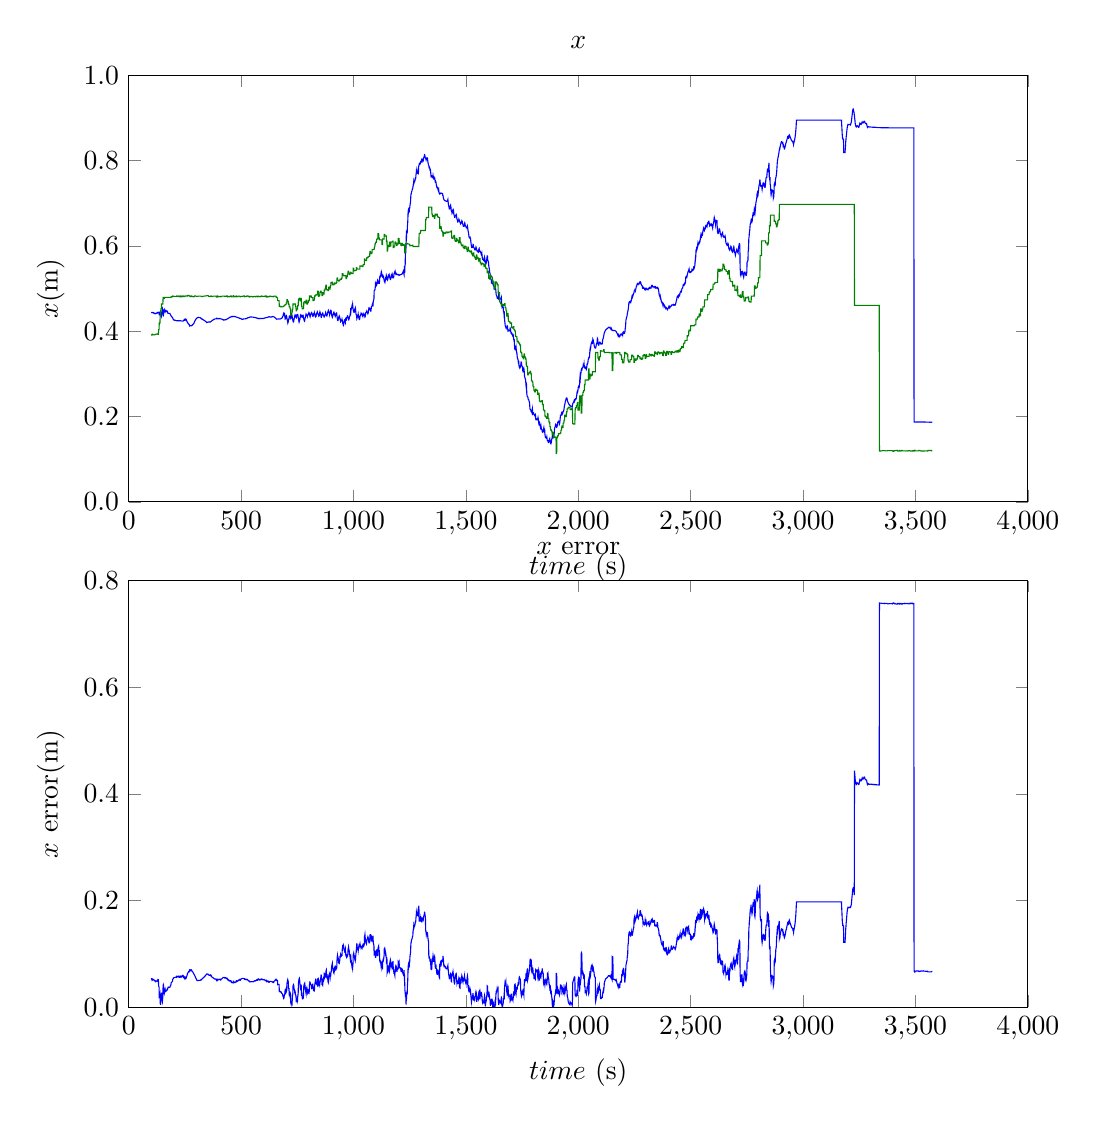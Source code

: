 % This file was created by matplotlib v0.1.0.
% Copyright (c) 2010--2014, Nico Schlömer <nico.schloemer@gmail.com>
% All rights reserved.
% 
% The lastest updates can be retrieved from
% 
% https://github.com/nschloe/matplotlib2tikz
% 
% where you can also submit bug reports and leavecomments.
% 
\begin{tikzpicture}

\begin{groupplot}[group style={group size=1 by 2}]
\nextgroupplot[
title={$x$},
xlabel={$time$ (s)},
ylabel={$x$(m)},
xmin=0, xmax=4000,
ymin=1, ymax=3.5,
axis on top,
width=13cm,
height=7cm,
ytick={1,1.5,2,2.5,3,3.5},
yticklabels={0.0,0.2,0.4,0.6,0.8,1.0}
]
\addplot [blue]
coordinates {
(100,2.109)
(101,2.109)
(102,2.11)
(103,2.11)
(104,2.109)
(105,2.11)
(106,2.109)
(107,2.108)
(108,2.108)
(109,2.108)
(110,2.109)
(111,2.108)
(112,2.106)
(113,2.104)
(114,2.105)
(115,2.105)
(116,2.103)
(117,2.103)
(118,2.102)
(119,2.104)
(120,2.104)
(121,2.104)
(122,2.105)
(123,2.106)
(124,2.105)
(125,2.104)
(126,2.105)
(127,2.106)
(128,2.108)
(129,2.109)
(130,2.111)
(131,2.111)
(132,2.111)
(133,2.11)
(134,2.107)
(135,2.104)
(136,2.097)
(137,2.099)
(138,2.105)
(139,2.109)
(140,2.114)
(141,2.114)
(142,2.102)
(143,2.094)
(144,2.087)
(145,2.084)
(146,2.091)
(147,2.102)
(148,2.117)
(149,2.125)
(150,2.13)
(151,2.119)
(152,2.11)
(153,2.096)
(154,2.092)
(155,2.096)
(156,2.109)
(157,2.124)
(158,2.127)
(159,2.121)
(160,2.118)
(161,2.117)
(162,2.114)
(163,2.12)
(164,2.123)
(165,2.123)
(166,2.119)
(167,2.117)
(168,2.118)
(169,2.119)
(170,2.119)
(171,2.117)
(172,2.112)
(173,2.113)
(174,2.109)
(175,2.104)
(176,2.104)
(177,2.104)
(178,2.104)
(179,2.104)
(180,2.104)
(181,2.104)
(182,2.104)
(183,2.104)
(184,2.101)
(185,2.099)
(186,2.096)
(187,2.094)
(188,2.091)
(189,2.088)
(190,2.086)
(191,2.085)
(192,2.084)
(193,2.083)
(194,2.081)
(195,2.079)
(196,2.076)
(197,2.074)
(198,2.069)
(199,2.067)
(200,2.067)
(201,2.065)
(202,2.065)
(203,2.065)
(204,2.064)
(205,2.065)
(206,2.064)
(207,2.064)
(208,2.063)
(209,2.063)
(210,2.062)
(211,2.061)
(212,2.062)
(213,2.062)
(214,2.062)
(215,2.061)
(216,2.062)
(217,2.062)
(218,2.061)
(219,2.061)
(220,2.061)
(221,2.061)
(222,2.061)
(223,2.061)
(224,2.061)
(225,2.061)
(226,2.061)
(227,2.061)
(228,2.061)
(229,2.061)
(230,2.061)
(231,2.06)
(232,2.06)
(233,2.06)
(234,2.06)
(235,2.06)
(236,2.06)
(237,2.059)
(238,2.059)
(239,2.059)
(240,2.059)
(241,2.059)
(242,2.059)
(243,2.061)
(244,2.063)
(245,2.063)
(246,2.065)
(247,2.067)
(248,2.064)
(249,2.064)
(250,2.063)
(251,2.064)
(252,2.072)
(253,2.072)
(254,2.071)
(255,2.071)
(256,2.068)
(257,2.064)
(258,2.061)
(259,2.058)
(260,2.054)
(261,2.052)
(262,2.05)
(263,2.047)
(264,2.046)
(265,2.045)
(266,2.043)
(267,2.041)
(268,2.039)
(269,2.038)
(270,2.037)
(271,2.031)
(272,2.032)
(273,2.032)
(274,2.032)
(275,2.032)
(276,2.032)
(277,2.031)
(278,2.031)
(279,2.033)
(280,2.033)
(281,2.033)
(282,2.034)
(283,2.036)
(284,2.038)
(285,2.038)
(286,2.04)
(287,2.041)
(288,2.043)
(289,2.045)
(290,2.046)
(291,2.049)
(292,2.053)
(293,2.056)
(294,2.059)
(295,2.061)
(296,2.063)
(297,2.066)
(298,2.068)
(299,2.069)
(300,2.072)
(301,2.074)
(302,2.075)
(303,2.076)
(304,2.077)
(305,2.079)
(306,2.079)
(307,2.079)
(308,2.08)
(309,2.081)
(310,2.079)
(311,2.079)
(312,2.079)
(313,2.079)
(314,2.079)
(315,2.079)
(316,2.079)
(317,2.079)
(318,2.079)
(319,2.078)
(320,2.078)
(321,2.076)
(322,2.076)
(323,2.074)
(324,2.072)
(325,2.071)
(326,2.072)
(327,2.071)
(328,2.069)
(329,2.068)
(330,2.068)
(331,2.067)
(332,2.066)
(333,2.066)
(334,2.065)
(335,2.064)
(336,2.063)
(337,2.062)
(338,2.061)
(339,2.06)
(340,2.06)
(341,2.059)
(342,2.057)
(343,2.056)
(344,2.055)
(345,2.054)
(346,2.053)
(347,2.051)
(348,2.052)
(349,2.053)
(350,2.053)
(351,2.052)
(352,2.053)
(353,2.053)
(354,2.053)
(355,2.054)
(356,2.054)
(357,2.053)
(358,2.053)
(359,2.053)
(360,2.054)
(361,2.053)
(362,2.054)
(363,2.054)
(364,2.055)
(365,2.056)
(366,2.056)
(367,2.057)
(368,2.059)
(369,2.06)
(370,2.061)
(371,2.062)
(372,2.064)
(373,2.064)
(374,2.065)
(375,2.065)
(376,2.066)
(377,2.067)
(378,2.068)
(379,2.069)
(380,2.07)
(381,2.07)
(382,2.071)
(383,2.072)
(384,2.072)
(385,2.072)
(386,2.072)
(387,2.072)
(388,2.072)
(389,2.072)
(390,2.072)
(391,2.076)
(392,2.076)
(393,2.075)
(394,2.075)
(395,2.074)
(396,2.073)
(397,2.073)
(398,2.073)
(399,2.073)
(400,2.073)
(401,2.074)
(402,2.074)
(403,2.074)
(404,2.074)
(405,2.073)
(406,2.073)
(407,2.073)
(408,2.073)
(409,2.072)
(410,2.072)
(411,2.072)
(412,2.072)
(413,2.071)
(414,2.071)
(415,2.07)
(416,2.07)
(417,2.069)
(418,2.068)
(419,2.067)
(420,2.066)
(421,2.066)
(422,2.065)
(423,2.066)
(424,2.065)
(425,2.065)
(426,2.066)
(427,2.066)
(428,2.067)
(429,2.066)
(430,2.066)
(431,2.067)
(432,2.067)
(433,2.068)
(434,2.068)
(435,2.069)
(436,2.07)
(437,2.071)
(438,2.072)
(439,2.072)
(440,2.073)
(441,2.073)
(442,2.074)
(443,2.075)
(444,2.076)
(445,2.077)
(446,2.078)
(447,2.079)
(448,2.079)
(449,2.08)
(450,2.081)
(451,2.082)
(452,2.082)
(453,2.083)
(454,2.083)
(455,2.084)
(456,2.085)
(457,2.085)
(458,2.086)
(459,2.086)
(460,2.085)
(461,2.086)
(462,2.086)
(463,2.086)
(464,2.087)
(465,2.086)
(466,2.086)
(467,2.086)
(468,2.086)
(469,2.086)
(470,2.086)
(471,2.086)
(472,2.086)
(473,2.086)
(474,2.085)
(475,2.085)
(476,2.084)
(477,2.084)
(478,2.083)
(479,2.082)
(480,2.082)
(481,2.082)
(482,2.081)
(483,2.081)
(484,2.08)
(485,2.08)
(486,2.08)
(487,2.079)
(488,2.079)
(489,2.078)
(490,2.078)
(491,2.077)
(492,2.076)
(493,2.076)
(494,2.075)
(495,2.074)
(496,2.074)
(497,2.074)
(498,2.074)
(499,2.074)
(500,2.073)
(501,2.072)
(502,2.072)
(503,2.07)
(504,2.07)
(505,2.07)
(506,2.07)
(507,2.07)
(508,2.07)
(509,2.07)
(510,2.071)
(511,2.072)
(512,2.072)
(513,2.072)
(514,2.072)
(515,2.072)
(516,2.072)
(517,2.072)
(518,2.072)
(519,2.073)
(520,2.073)
(521,2.073)
(522,2.074)
(523,2.074)
(524,2.074)
(525,2.075)
(526,2.076)
(527,2.076)
(528,2.077)
(529,2.078)
(530,2.078)
(531,2.079)
(532,2.079)
(533,2.079)
(534,2.08)
(535,2.081)
(536,2.081)
(537,2.081)
(538,2.081)
(539,2.083)
(540,2.083)
(541,2.084)
(542,2.084)
(543,2.084)
(544,2.084)
(545,2.084)
(546,2.083)
(547,2.083)
(548,2.083)
(549,2.082)
(550,2.082)
(551,2.082)
(552,2.082)
(553,2.082)
(554,2.082)
(555,2.081)
(556,2.081)
(557,2.081)
(558,2.081)
(559,2.081)
(560,2.08)
(561,2.08)
(562,2.079)
(563,2.079)
(564,2.079)
(565,2.079)
(566,2.078)
(567,2.078)
(568,2.078)
(569,2.077)
(570,2.077)
(571,2.076)
(572,2.076)
(573,2.076)
(574,2.075)
(575,2.075)
(576,2.074)
(577,2.074)
(578,2.074)
(579,2.073)
(580,2.074)
(581,2.074)
(582,2.075)
(583,2.075)
(584,2.075)
(585,2.074)
(586,2.074)
(587,2.074)
(588,2.074)
(589,2.074)
(590,2.074)
(591,2.074)
(592,2.074)
(593,2.074)
(594,2.074)
(595,2.074)
(596,2.074)
(597,2.074)
(598,2.074)
(599,2.075)
(600,2.075)
(601,2.075)
(602,2.076)
(603,2.076)
(604,2.077)
(605,2.077)
(606,2.078)
(607,2.078)
(608,2.078)
(609,2.079)
(610,2.079)
(611,2.079)
(612,2.079)
(613,2.08)
(614,2.08)
(615,2.081)
(616,2.081)
(617,2.081)
(618,2.081)
(619,2.082)
(620,2.082)
(621,2.083)
(622,2.084)
(623,2.084)
(624,2.085)
(625,2.085)
(626,2.084)
(627,2.084)
(628,2.083)
(629,2.083)
(630,2.083)
(631,2.083)
(632,2.083)
(633,2.083)
(634,2.083)
(635,2.083)
(636,2.083)
(637,2.083)
(638,2.084)
(639,2.085)
(640,2.086)
(641,2.086)
(642,2.085)
(643,2.085)
(644,2.085)
(645,2.085)
(646,2.084)
(647,2.083)
(648,2.082)
(649,2.081)
(650,2.08)
(651,2.079)
(652,2.078)
(653,2.077)
(654,2.075)
(655,2.074)
(656,2.073)
(657,2.071)
(658,2.072)
(659,2.072)
(660,2.072)
(661,2.071)
(662,2.071)
(663,2.071)
(664,2.071)
(665,2.071)
(666,2.072)
(667,2.072)
(668,2.072)
(669,2.072)
(670,2.072)
(671,2.072)
(672,2.071)
(673,2.071)
(674,2.072)
(675,2.072)
(676,2.072)
(677,2.073)
(678,2.074)
(679,2.075)
(680,2.075)
(681,2.077)
(682,2.077)
(683,2.079)
(684,2.081)
(685,2.085)
(686,2.089)
(687,2.092)
(688,2.098)
(689,2.105)
(690,2.107)
(691,2.105)
(692,2.095)
(693,2.092)
(694,2.095)
(695,2.083)
(696,2.071)
(697,2.072)
(698,2.08)
(699,2.087)
(700,2.086)
(701,2.084)
(702,2.088)
(703,2.084)
(704,2.074)
(705,2.067)
(706,2.063)
(707,2.056)
(708,2.048)
(709,2.052)
(710,2.057)
(711,2.068)
(712,2.071)
(713,2.071)
(714,2.085)
(715,2.089)
(716,2.089)
(717,2.084)
(718,2.082)
(719,2.087)
(720,2.082)
(721,2.075)
(722,2.077)
(723,2.082)
(724,2.087)
(725,2.084)
(726,2.085)
(727,2.088)
(728,2.079)
(729,2.072)
(730,2.066)
(731,2.06)
(732,2.055)
(733,2.054)
(734,2.056)
(735,2.066)
(736,2.075)
(737,2.076)
(738,2.084)
(739,2.092)
(740,2.095)
(741,2.093)
(742,2.087)
(743,2.089)
(744,2.091)
(745,2.083)
(746,2.08)
(747,2.085)
(748,2.093)
(749,2.093)
(750,2.094)
(751,2.098)
(752,2.098)
(753,2.09)
(754,2.082)
(755,2.075)
(756,2.071)
(757,2.058)
(758,2.053)
(759,2.058)
(760,2.066)
(761,2.072)
(762,2.071)
(763,2.08)
(764,2.093)
(765,2.095)
(766,2.09)
(767,2.089)
(768,2.093)
(769,2.092)
(770,2.083)
(771,2.082)
(772,2.087)
(773,2.091)
(774,2.09)
(775,2.091)
(776,2.092)
(777,2.085)
(778,2.076)
(779,2.071)
(780,2.066)
(781,2.062)
(782,2.059)
(783,2.062)
(784,2.071)
(785,2.079)
(786,2.081)
(787,2.083)
(788,2.094)
(789,2.1)
(790,2.097)
(791,2.093)
(792,2.091)
(793,2.091)
(794,2.092)
(795,2.086)
(796,2.091)
(797,2.095)
(798,2.1)
(799,2.1)
(800,2.102)
(801,2.106)
(802,2.102)
(803,2.105)
(804,2.1)
(805,2.097)
(806,2.088)
(807,2.084)
(808,2.089)
(809,2.093)
(810,2.101)
(811,2.101)
(812,2.101)
(813,2.108)
(814,2.11)
(815,2.108)
(816,2.096)
(817,2.095)
(818,2.095)
(819,2.087)
(820,2.086)
(821,2.091)
(822,2.1)
(823,2.102)
(824,2.1)
(825,2.102)
(826,2.109)
(827,2.104)
(828,2.1)
(829,2.091)
(830,2.092)
(831,2.088)
(832,2.083)
(833,2.084)
(834,2.092)
(835,2.102)
(836,2.104)
(837,2.104)
(838,2.11)
(839,2.113)
(840,2.108)
(841,2.102)
(842,2.101)
(843,2.1)
(844,2.092)
(845,2.089)
(846,2.092)
(847,2.097)
(848,2.102)
(849,2.098)
(850,2.104)
(851,2.112)
(852,2.108)
(853,2.101)
(854,2.098)
(855,2.096)
(856,2.082)
(857,2.081)
(858,2.086)
(859,2.092)
(860,2.099)
(861,2.098)
(862,2.104)
(863,2.106)
(864,2.103)
(865,2.097)
(866,2.093)
(867,2.092)
(868,2.089)
(869,2.083)
(870,2.083)
(871,2.085)
(872,2.093)
(873,2.095)
(874,2.095)
(875,2.102)
(876,2.109)
(877,2.105)
(878,2.098)
(879,2.095)
(880,2.093)
(881,2.089)
(882,2.089)
(883,2.096)
(884,2.104)
(885,2.109)
(886,2.111)
(887,2.119)
(888,2.122)
(889,2.117)
(890,2.11)
(891,2.108)
(892,2.109)
(893,2.102)
(894,2.095)
(895,2.102)
(896,2.108)
(897,2.113)
(898,2.11)
(899,2.113)
(900,2.121)
(901,2.119)
(902,2.106)
(903,2.093)
(904,2.09)
(905,2.085)
(906,2.081)
(907,2.084)
(908,2.09)
(909,2.098)
(910,2.099)
(911,2.102)
(912,2.11)
(913,2.112)
(914,2.108)
(915,2.098)
(916,2.096)
(917,2.097)
(918,2.091)
(919,2.087)
(920,2.091)
(921,2.098)
(922,2.102)
(923,2.101)
(924,2.106)
(925,2.107)
(926,2.092)
(927,2.086)
(928,2.075)
(929,2.067)
(930,2.062)
(931,2.062)
(932,2.068)
(933,2.073)
(934,2.08)
(935,2.079)
(936,2.085)
(937,2.089)
(938,2.086)
(939,2.075)
(940,2.07)
(941,2.071)
(942,2.065)
(943,2.056)
(944,2.058)
(945,2.063)
(946,2.064)
(947,2.063)
(948,2.063)
(949,2.07)
(950,2.065)
(951,2.062)
(952,2.047)
(953,2.046)
(954,2.039)
(955,2.035)
(956,2.039)
(957,2.046)
(958,2.054)
(959,2.053)
(960,2.059)
(961,2.067)
(962,2.068)
(963,2.063)
(964,2.056)
(965,2.076)
(966,2.076)
(967,2.067)
(968,2.066)
(969,2.071)
(970,2.08)
(971,2.08)
(972,2.081)
(973,2.089)
(974,2.09)
(975,2.084)
(976,2.078)
(977,2.077)
(978,2.07)
(979,2.067)
(980,2.07)
(981,2.075)
(982,2.084)
(983,2.085)
(984,2.09)
(985,2.098)
(986,2.097)
(987,2.115)
(988,2.11)
(989,2.124)
(990,2.133)
(991,2.132)
(992,2.135)
(993,2.148)
(994,2.153)
(995,2.151)
(996,2.158)
(997,2.144)
(998,2.134)
(999,2.123)
(1000,2.12)
(1001,2.116)
(1002,2.11)
(1003,2.11)
(1004,2.115)
(1005,2.123)
(1006,2.118)
(1007,2.119)
(1008,2.123)
(1009,2.13)
(1010,2.116)
(1011,2.102)
(1012,2.099)
(1013,2.093)
(1014,2.088)
(1015,2.073)
(1016,2.076)
(1017,2.086)
(1018,2.09)
(1019,2.088)
(1020,2.091)
(1021,2.099)
(1022,2.09)
(1023,2.08)
(1024,2.078)
(1025,2.074)
(1026,2.068)
(1027,2.068)
(1028,2.074)
(1029,2.086)
(1030,2.093)
(1031,2.093)
(1032,2.096)
(1033,2.1)
(1034,2.106)
(1035,2.104)
(1036,2.099)
(1037,2.098)
(1038,2.098)
(1039,2.09)
(1040,2.089)
(1041,2.094)
(1042,2.088)
(1043,2.093)
(1044,2.093)
(1045,2.1)
(1046,2.103)
(1047,2.1)
(1048,2.094)
(1049,2.091)
(1050,2.09)
(1051,2.083)
(1052,2.085)
(1053,2.091)
(1054,2.103)
(1055,2.109)
(1056,2.109)
(1057,2.112)
(1058,2.114)
(1059,2.118)
(1060,2.114)
(1061,2.11)
(1062,2.11)
(1063,2.106)
(1064,2.102)
(1065,2.105)
(1066,2.112)
(1067,2.121)
(1068,2.13)
(1069,2.127)
(1070,2.127)
(1071,2.136)
(1072,2.136)
(1073,2.13)
(1074,2.128)
(1075,2.127)
(1076,2.118)
(1077,2.117)
(1078,2.122)
(1079,2.134)
(1080,2.143)
(1081,2.145)
(1082,2.145)
(1083,2.153)
(1084,2.157)
(1085,2.153)
(1086,2.149)
(1087,2.149)
(1088,2.175)
(1089,2.179)
(1090,2.184)
(1091,2.19)
(1092,2.236)
(1093,2.239)
(1094,2.239)
(1095,2.242)
(1096,2.247)
(1097,2.259)
(1098,2.28)
(1099,2.276)
(1100,2.278)
(1101,2.267)
(1102,2.266)
(1103,2.268)
(1104,2.279)
(1105,2.285)
(1106,2.281)
(1107,2.281)
(1108,2.3)
(1109,2.298)
(1110,2.292)
(1111,2.287)
(1112,2.285)
(1113,2.281)
(1114,2.28)
(1115,2.28)
(1116,2.292)
(1117,2.317)
(1118,2.321)
(1119,2.318)
(1120,2.321)
(1121,2.325)
(1122,2.334)
(1123,2.328)
(1124,2.331)
(1125,2.342)
(1126,2.335)
(1127,2.327)
(1128,2.323)
(1129,2.33)
(1130,2.33)
(1131,2.328)
(1132,2.32)
(1133,2.321)
(1134,2.318)
(1135,2.307)
(1136,2.301)
(1137,2.293)
(1138,2.291)
(1139,2.29)
(1140,2.286)
(1141,2.292)
(1142,2.304)
(1143,2.311)
(1144,2.309)
(1145,2.318)
(1146,2.327)
(1147,2.322)
(1148,2.314)
(1149,2.31)
(1150,2.304)
(1151,2.299)
(1152,2.301)
(1153,2.307)
(1154,2.317)
(1155,2.324)
(1156,2.32)
(1157,2.319)
(1158,2.325)
(1159,2.329)
(1160,2.321)
(1161,2.316)
(1162,2.312)
(1163,2.306)
(1164,2.303)
(1165,2.303)
(1166,2.309)
(1167,2.318)
(1168,2.325)
(1169,2.322)
(1170,2.32)
(1171,2.328)
(1172,2.334)
(1173,2.328)
(1174,2.321)
(1175,2.319)
(1176,2.312)
(1177,2.312)
(1178,2.312)
(1179,2.32)
(1180,2.331)
(1181,2.339)
(1182,2.34)
(1183,2.344)
(1184,2.349)
(1185,2.352)
(1186,2.345)
(1187,2.337)
(1188,2.335)
(1189,2.34)
(1190,2.338)
(1191,2.332)
(1192,2.332)
(1193,2.331)
(1194,2.331)
(1195,2.332)
(1196,2.332)
(1197,2.333)
(1198,2.332)
(1199,2.33)
(1200,2.332)
(1201,2.331)
(1202,2.33)
(1203,2.329)
(1204,2.328)
(1205,2.329)
(1206,2.329)
(1207,2.33)
(1208,2.331)
(1209,2.331)
(1210,2.331)
(1211,2.332)
(1212,2.332)
(1213,2.333)
(1214,2.333)
(1215,2.335)
(1216,2.335)
(1217,2.337)
(1218,2.339)
(1219,2.342)
(1220,2.345)
(1221,2.349)
(1222,2.353)
(1223,2.349)
(1224,2.338)
(1225,2.332)
(1226,2.358)
(1227,2.352)
(1228,2.35)
(1229,2.383)
(1230,2.388)
(1231,2.457)
(1232,2.457)
(1233,2.461)
(1234,2.523)
(1235,2.56)
(1236,2.553)
(1237,2.579)
(1238,2.575)
(1239,2.578)
(1240,2.614)
(1241,2.63)
(1242,2.657)
(1243,2.7)
(1244,2.707)
(1245,2.697)
(1246,2.704)
(1247,2.698)
(1248,2.699)
(1249,2.717)
(1250,2.722)
(1251,2.734)
(1252,2.743)
(1253,2.751)
(1254,2.761)
(1255,2.79)
(1256,2.804)
(1257,2.806)
(1258,2.814)
(1259,2.819)
(1260,2.82)
(1261,2.827)
(1262,2.832)
(1263,2.837)
(1264,2.838)
(1265,2.85)
(1266,2.859)
(1267,2.863)
(1268,2.876)
(1269,2.867)
(1270,2.871)
(1271,2.877)
(1272,2.876)
(1273,2.878)
(1274,2.889)
(1275,2.895)
(1276,2.894)
(1277,2.898)
(1278,2.916)
(1279,2.923)
(1280,2.94)
(1281,2.932)
(1282,2.934)
(1283,2.931)
(1284,2.926)
(1285,2.925)
(1286,2.94)
(1287,2.946)
(1288,2.94)
(1289,2.935)
(1290,2.963)
(1291,2.972)
(1292,2.973)
(1293,2.981)
(1294,2.98)
(1295,2.983)
(1296,2.982)
(1297,2.981)
(1298,2.99)
(1299,2.995)
(1300,2.996)
(1301,2.993)
(1302,2.992)
(1303,3.002)
(1304,3.01)
(1305,3.01)
(1306,3.008)
(1307,3.005)
(1308,3.0)
(1309,2.994)
(1310,2.996)
(1311,3.006)
(1312,3.015)
(1313,3.018)
(1314,3.018)
(1315,3.026)
(1316,3.034)
(1317,3.033)
(1318,3.027)
(1319,3.017)
(1320,3.015)
(1321,3.015)
(1322,3.008)
(1323,3.003)
(1324,3.007)
(1325,3.012)
(1326,3.011)
(1327,3.011)
(1328,3.016)
(1329,3.015)
(1330,3.004)
(1331,2.993)
(1332,2.984)
(1333,2.978)
(1334,2.974)
(1335,2.971)
(1336,2.962)
(1337,2.964)
(1338,2.962)
(1339,2.957)
(1340,2.948)
(1341,2.95)
(1342,2.949)
(1343,2.937)
(1344,2.924)
(1345,2.907)
(1346,2.903)
(1347,2.903)
(1348,2.906)
(1349,2.911)
(1350,2.91)
(1351,2.904)
(1352,2.901)
(1353,2.903)
(1354,2.913)
(1355,2.906)
(1356,2.899)
(1357,2.892)
(1358,2.892)
(1359,2.894)
(1360,2.894)
(1361,2.898)
(1362,2.892)
(1363,2.883)
(1364,2.873)
(1365,2.874)
(1366,2.877)
(1367,2.874)
(1368,2.863)
(1369,2.857)
(1370,2.847)
(1371,2.844)
(1372,2.84)
(1373,2.839)
(1374,2.842)
(1375,2.84)
(1376,2.829)
(1377,2.825)
(1378,2.828)
(1379,2.831)
(1380,2.818)
(1381,2.809)
(1382,2.805)
(1383,2.804)
(1384,2.803)
(1385,2.804)
(1386,2.808)
(1387,2.808)
(1388,2.809)
(1389,2.808)
(1390,2.808)
(1391,2.808)
(1392,2.809)
(1393,2.809)
(1394,2.806)
(1395,2.806)
(1396,2.806)
(1397,2.797)
(1398,2.797)
(1399,2.789)
(1400,2.782)
(1401,2.776)
(1402,2.773)
(1403,2.769)
(1404,2.768)
(1405,2.766)
(1406,2.765)
(1407,2.765)
(1408,2.764)
(1409,2.764)
(1410,2.763)
(1411,2.762)
(1412,2.762)
(1413,2.762)
(1414,2.761)
(1415,2.761)
(1416,2.761)
(1417,2.762)
(1418,2.764)
(1419,2.768)
(1420,2.772)
(1421,2.76)
(1422,2.746)
(1423,2.739)
(1424,2.732)
(1425,2.728)
(1426,2.717)
(1427,2.716)
(1428,2.717)
(1429,2.726)
(1430,2.727)
(1431,2.735)
(1432,2.738)
(1433,2.731)
(1434,2.723)
(1435,2.707)
(1436,2.706)
(1437,2.703)
(1438,2.695)
(1439,2.701)
(1440,2.701)
(1441,2.705)
(1442,2.701)
(1443,2.709)
(1444,2.712)
(1445,2.708)
(1446,2.694)
(1447,2.685)
(1448,2.678)
(1449,2.674)
(1450,2.667)
(1451,2.666)
(1452,2.67)
(1453,2.675)
(1454,2.676)
(1455,2.678)
(1456,2.682)
(1457,2.684)
(1458,2.679)
(1459,2.668)
(1460,2.658)
(1461,2.656)
(1462,2.652)
(1463,2.644)
(1464,2.64)
(1465,2.641)
(1466,2.647)
(1467,2.649)
(1468,2.65)
(1469,2.656)
(1470,2.653)
(1471,2.65)
(1472,2.643)
(1473,2.639)
(1474,2.639)
(1475,2.636)
(1476,2.629)
(1477,2.631)
(1478,2.632)
(1479,2.637)
(1480,2.636)
(1481,2.639)
(1482,2.647)
(1483,2.645)
(1484,2.641)
(1485,2.632)
(1486,2.628)
(1487,2.624)
(1488,2.619)
(1489,2.614)
(1490,2.614)
(1491,2.618)
(1492,2.619)
(1493,2.618)
(1494,2.63)
(1495,2.634)
(1496,2.63)
(1497,2.622)
(1498,2.617)
(1499,2.617)
(1500,2.615)
(1501,2.608)
(1502,2.607)
(1503,2.609)
(1504,2.609)
(1505,2.604)
(1506,2.606)
(1507,2.614)
(1508,2.608)
(1509,2.596)
(1510,2.587)
(1511,2.581)
(1512,2.575)
(1513,2.563)
(1514,2.552)
(1515,2.549)
(1516,2.55)
(1517,2.549)
(1518,2.546)
(1519,2.549)
(1520,2.545)
(1521,2.539)
(1522,2.526)
(1523,2.517)
(1524,2.504)
(1525,2.495)
(1526,2.49)
(1527,2.49)
(1528,2.49)
(1529,2.495)
(1530,2.494)
(1531,2.499)
(1532,2.508)
(1533,2.507)
(1534,2.497)
(1535,2.49)
(1536,2.488)
(1537,2.488)
(1538,2.483)
(1539,2.478)
(1540,2.477)
(1541,2.481)
(1542,2.483)
(1543,2.481)
(1544,2.487)
(1545,2.493)
(1546,2.489)
(1547,2.484)
(1548,2.475)
(1549,2.475)
(1550,2.473)
(1551,2.468)
(1552,2.466)
(1553,2.465)
(1554,2.468)
(1555,2.47)
(1556,2.467)
(1557,2.475)
(1558,2.483)
(1559,2.485)
(1560,2.475)
(1561,2.467)
(1562,2.466)
(1563,2.469)
(1564,2.468)
(1565,2.462)
(1566,2.46)
(1567,2.458)
(1568,2.451)
(1569,2.448)
(1570,2.451)
(1571,2.457)
(1572,2.445)
(1573,2.431)
(1574,2.423)
(1575,2.424)
(1576,2.423)
(1577,2.419)
(1578,2.415)
(1579,2.414)
(1580,2.42)
(1581,2.417)
(1582,2.424)
(1583,2.433)
(1584,2.427)
(1585,2.416)
(1586,2.401)
(1587,2.401)
(1588,2.401)
(1589,2.394)
(1590,2.395)
(1591,2.405)
(1592,2.415)
(1593,2.422)
(1594,2.431)
(1595,2.441)
(1596,2.441)
(1597,2.421)
(1598,2.411)
(1599,2.41)
(1600,2.409)
(1601,2.397)
(1602,2.382)
(1603,2.374)
(1604,2.367)
(1605,2.357)
(1606,2.344)
(1607,2.342)
(1608,2.335)
(1609,2.32)
(1610,2.308)
(1611,2.305)
(1612,2.304)
(1613,2.3)
(1614,2.283)
(1615,2.283)
(1616,2.281)
(1617,2.28)
(1618,2.284)
(1619,2.29)
(1620,2.292)
(1621,2.282)
(1622,2.27)
(1623,2.267)
(1624,2.267)
(1625,2.264)
(1626,2.251)
(1627,2.246)
(1628,2.247)
(1629,2.248)
(1630,2.253)
(1631,2.25)
(1632,2.25)
(1633,2.243)
(1634,2.227)
(1635,2.213)
(1636,2.212)
(1637,2.209)
(1638,2.204)
(1639,2.196)
(1640,2.193)
(1641,2.193)
(1642,2.194)
(1643,2.191)
(1644,2.189)
(1645,2.199)
(1646,2.213)
(1647,2.203)
(1648,2.193)
(1649,2.192)
(1650,2.194)
(1651,2.194)
(1652,2.19)
(1653,2.191)
(1654,2.189)
(1655,2.19)
(1656,2.189)
(1657,2.193)
(1658,2.197)
(1659,2.166)
(1660,2.157)
(1661,2.141)
(1662,2.143)
(1663,2.144)
(1664,2.148)
(1665,2.144)
(1666,2.14)
(1667,2.116)
(1668,2.117)
(1669,2.115)
(1670,2.096)
(1671,2.1)
(1672,2.072)
(1673,2.058)
(1674,2.048)
(1675,2.032)
(1676,2.031)
(1677,2.027)
(1678,2.02)
(1679,2.021)
(1680,2.023)
(1681,2.023)
(1682,2.018)
(1683,2.022)
(1684,2.031)
(1685,2.029)
(1686,2.014)
(1687,2.005)
(1688,2.008)
(1689,2.007)
(1690,2.005)
(1691,2.0)
(1692,2.0)
(1693,2.002)
(1694,2.003)
(1695,2.003)
(1696,2.011)
(1697,2.017)
(1698,2.014)
(1699,2.006)
(1700,1.995)
(1701,1.99)
(1702,1.992)
(1703,1.991)
(1704,1.983)
(1705,1.981)
(1706,1.98)
(1707,1.98)
(1708,1.971)
(1709,1.971)
(1710,1.979)
(1711,1.976)
(1712,1.962)
(1713,1.951)
(1714,1.951)
(1715,1.951)
(1716,1.92)
(1717,1.904)
(1718,1.893)
(1719,1.892)
(1720,1.898)
(1721,1.9)
(1722,1.905)
(1723,1.91)
(1724,1.895)
(1725,1.884)
(1726,1.874)
(1727,1.874)
(1728,1.856)
(1729,1.845)
(1730,1.839)
(1731,1.838)
(1732,1.833)
(1733,1.822)
(1734,1.826)
(1735,1.825)
(1736,1.805)
(1737,1.791)
(1738,1.789)
(1739,1.791)
(1740,1.784)
(1741,1.786)
(1742,1.789)
(1743,1.797)
(1744,1.798)
(1745,1.812)
(1746,1.819)
(1747,1.818)
(1748,1.808)
(1749,1.795)
(1750,1.794)
(1751,1.793)
(1752,1.787)
(1753,1.769)
(1754,1.765)
(1755,1.768)
(1756,1.774)
(1757,1.776)
(1758,1.781)
(1759,1.774)
(1760,1.756)
(1761,1.736)
(1762,1.731)
(1763,1.727)
(1764,1.722)
(1765,1.719)
(1766,1.707)
(1767,1.693)
(1768,1.677)
(1769,1.666)
(1770,1.673)
(1771,1.636)
(1772,1.625)
(1773,1.618)
(1774,1.617)
(1775,1.616)
(1776,1.613)
(1777,1.602)
(1778,1.599)
(1779,1.599)
(1780,1.597)
(1781,1.591)
(1782,1.587)
(1783,1.582)
(1784,1.568)
(1785,1.546)
(1786,1.542)
(1787,1.542)
(1788,1.542)
(1789,1.537)
(1790,1.529)
(1791,1.529)
(1792,1.53)
(1793,1.526)
(1794,1.522)
(1795,1.533)
(1796,1.543)
(1797,1.529)
(1798,1.516)
(1799,1.518)
(1800,1.523)
(1801,1.523)
(1802,1.515)
(1803,1.512)
(1804,1.51)
(1805,1.508)
(1806,1.506)
(1807,1.504)
(1808,1.51)
(1809,1.512)
(1810,1.503)
(1811,1.486)
(1812,1.488)
(1813,1.488)
(1814,1.486)
(1815,1.48)
(1816,1.48)
(1817,1.48)
(1818,1.48)
(1819,1.48)
(1820,1.488)
(1821,1.494)
(1822,1.487)
(1823,1.475)
(1824,1.465)
(1825,1.472)
(1826,1.471)
(1827,1.466)
(1828,1.458)
(1829,1.447)
(1830,1.446)
(1831,1.443)
(1832,1.436)
(1833,1.441)
(1834,1.447)
(1835,1.438)
(1836,1.426)
(1837,1.423)
(1838,1.423)
(1839,1.422)
(1840,1.411)
(1841,1.408)
(1842,1.407)
(1843,1.412)
(1844,1.412)
(1845,1.419)
(1846,1.429)
(1847,1.435)
(1848,1.426)
(1849,1.415)
(1850,1.41)
(1851,1.414)
(1852,1.394)
(1853,1.385)
(1854,1.377)
(1855,1.377)
(1856,1.375)
(1857,1.374)
(1858,1.376)
(1859,1.378)
(1860,1.382)
(1861,1.373)
(1862,1.361)
(1863,1.359)
(1864,1.359)
(1865,1.357)
(1866,1.35)
(1867,1.349)
(1868,1.356)
(1869,1.358)
(1870,1.356)
(1871,1.361)
(1872,1.367)
(1873,1.37)
(1874,1.363)
(1875,1.351)
(1876,1.347)
(1877,1.351)
(1878,1.349)
(1879,1.344)
(1880,1.348)
(1881,1.358)
(1882,1.366)
(1883,1.372)
(1884,1.377)
(1885,1.388)
(1886,1.395)
(1887,1.391)
(1888,1.384)
(1889,1.389)
(1890,1.389)
(1891,1.384)
(1892,1.389)
(1893,1.402)
(1894,1.421)
(1895,1.433)
(1896,1.435)
(1897,1.438)
(1898,1.446)
(1899,1.453)
(1900,1.451)
(1901,1.445)
(1902,1.443)
(1903,1.442)
(1904,1.437)
(1905,1.438)
(1906,1.445)
(1907,1.458)
(1908,1.462)
(1909,1.458)
(1910,1.466)
(1911,1.467)
(1912,1.468)
(1913,1.471)
(1914,1.468)
(1915,1.469)
(1916,1.469)
(1917,1.459)
(1918,1.464)
(1919,1.48)
(1920,1.495)
(1921,1.507)
(1922,1.507)
(1923,1.509)
(1924,1.508)
(1925,1.514)
(1926,1.522)
(1927,1.522)
(1928,1.527)
(1929,1.527)
(1930,1.517)
(1931,1.52)
(1932,1.525)
(1933,1.528)
(1934,1.531)
(1935,1.534)
(1936,1.538)
(1937,1.548)
(1938,1.558)
(1939,1.564)
(1940,1.57)
(1941,1.576)
(1942,1.585)
(1943,1.591)
(1944,1.594)
(1945,1.599)
(1946,1.604)
(1947,1.608)
(1948,1.609)
(1949,1.609)
(1950,1.607)
(1951,1.598)
(1952,1.592)
(1953,1.588)
(1954,1.584)
(1955,1.581)
(1956,1.579)
(1957,1.576)
(1958,1.573)
(1959,1.571)
(1960,1.569)
(1961,1.569)
(1962,1.566)
(1963,1.566)
(1964,1.565)
(1965,1.563)
(1966,1.562)
(1967,1.56)
(1968,1.558)
(1969,1.558)
(1970,1.559)
(1971,1.56)
(1972,1.558)
(1973,1.555)
(1974,1.565)
(1975,1.571)
(1976,1.576)
(1977,1.58)
(1978,1.58)
(1979,1.581)
(1980,1.586)
(1981,1.592)
(1982,1.595)
(1983,1.589)
(1984,1.593)
(1985,1.593)
(1986,1.596)
(1987,1.601)
(1988,1.605)
(1989,1.605)
(1990,1.603)
(1991,1.606)
(1992,1.618)
(1993,1.62)
(1994,1.635)
(1995,1.645)
(1996,1.648)
(1997,1.642)
(1998,1.645)
(1999,1.658)
(2000,1.67)
(2001,1.676)
(2002,1.678)
(2003,1.675)
(2004,1.672)
(2005,1.678)
(2006,1.693)
(2007,1.719)
(2008,1.734)
(2009,1.724)
(2010,1.742)
(2011,1.748)
(2012,1.755)
(2013,1.77)
(2014,1.775)
(2015,1.771)
(2016,1.771)
(2017,1.779)
(2018,1.785)
(2019,1.787)
(2020,1.788)
(2021,1.791)
(2022,1.8)
(2023,1.796)
(2024,1.793)
(2025,1.794)
(2026,1.807)
(2027,1.794)
(2028,1.786)
(2029,1.784)
(2030,1.783)
(2031,1.787)
(2032,1.789)
(2033,1.79)
(2034,1.787)
(2035,1.781)
(2036,1.777)
(2037,1.782)
(2038,1.787)
(2039,1.805)
(2040,1.809)
(2041,1.808)
(2042,1.81)
(2043,1.818)
(2044,1.831)
(2045,1.836)
(2046,1.842)
(2047,1.845)
(2048,1.846)
(2049,1.845)
(2050,1.85)
(2051,1.871)
(2052,1.889)
(2053,1.898)
(2054,1.894)
(2055,1.901)
(2056,1.911)
(2057,1.923)
(2058,1.928)
(2059,1.931)
(2060,1.935)
(2061,1.938)
(2062,1.93)
(2063,1.929)
(2064,1.94)
(2065,1.954)
(2066,1.951)
(2067,1.942)
(2068,1.935)
(2069,1.93)
(2070,1.926)
(2071,1.915)
(2072,1.909)
(2073,1.906)
(2074,1.903)
(2075,1.901)
(2076,1.901)
(2077,1.901)
(2078,1.905)
(2079,1.911)
(2080,1.919)
(2081,1.924)
(2082,1.93)
(2083,1.932)
(2084,1.931)
(2085,1.959)
(2086,1.957)
(2087,1.947)
(2088,1.931)
(2089,1.924)
(2090,1.919)
(2091,1.918)
(2092,1.921)
(2093,1.926)
(2094,1.932)
(2095,1.935)
(2096,1.936)
(2097,1.935)
(2098,1.932)
(2099,1.929)
(2100,1.925)
(2101,1.924)
(2102,1.924)
(2103,1.924)
(2104,1.928)
(2105,1.929)
(2106,1.929)
(2107,1.928)
(2108,1.943)
(2109,1.95)
(2110,1.954)
(2111,1.958)
(2112,1.964)
(2113,1.969)
(2114,1.978)
(2115,1.986)
(2116,1.99)
(2117,1.994)
(2118,1.995)
(2119,2.0)
(2120,2.002)
(2121,2.005)
(2122,2.007)
(2123,2.008)
(2124,2.009)
(2125,2.012)
(2126,2.012)
(2127,2.013)
(2128,2.015)
(2129,2.015)
(2130,2.016)
(2131,2.017)
(2132,2.018)
(2133,2.02)
(2134,2.022)
(2135,2.023)
(2136,2.023)
(2137,2.023)
(2138,2.022)
(2139,2.02)
(2140,2.02)
(2141,2.019)
(2142,2.018)
(2143,2.017)
(2144,2.014)
(2145,2.012)
(2146,2.02)
(2147,2.018)
(2148,2.015)
(2149,2.01)
(2150,2.006)
(2151,2.006)
(2152,2.005)
(2153,2.004)
(2154,2.004)
(2155,2.004)
(2156,2.004)
(2157,2.004)
(2158,2.004)
(2159,2.004)
(2160,2.004)
(2161,2.004)
(2162,2.003)
(2163,2.003)
(2164,2.002)
(2165,2.002)
(2166,2.001)
(2167,2.0)
(2168,1.998)
(2169,1.997)
(2170,1.995)
(2171,1.992)
(2172,1.988)
(2173,1.986)
(2174,1.984)
(2175,1.984)
(2176,1.977)
(2177,1.974)
(2178,1.97)
(2179,1.972)
(2180,1.976)
(2181,1.97)
(2182,1.969)
(2183,1.97)
(2184,1.967)
(2185,1.968)
(2186,1.976)
(2187,1.977)
(2188,1.98)
(2189,1.982)
(2190,1.981)
(2191,1.979)
(2192,1.98)
(2193,1.982)
(2194,1.98)
(2195,1.985)
(2196,1.986)
(2197,1.988)
(2198,1.981)
(2199,1.99)
(2200,1.994)
(2201,1.996)
(2202,1.994)
(2203,1.989)
(2204,1.987)
(2205,1.987)
(2206,1.989)
(2207,1.993)
(2208,2.0)
(2209,2.014)
(2210,2.024)
(2211,2.039)
(2212,2.064)
(2213,2.069)
(2214,2.074)
(2215,2.082)
(2216,2.085)
(2217,2.088)
(2218,2.1)
(2219,2.105)
(2220,2.114)
(2221,2.119)
(2222,2.126)
(2223,2.136)
(2224,2.147)
(2225,2.163)
(2226,2.169)
(2227,2.171)
(2228,2.168)
(2229,2.17)
(2230,2.169)
(2231,2.172)
(2232,2.168)
(2233,2.167)
(2234,2.172)
(2235,2.175)
(2236,2.18)
(2237,2.185)
(2238,2.195)
(2239,2.204)
(2240,2.21)
(2241,2.211)
(2242,2.205)
(2243,2.211)
(2244,2.21)
(2245,2.216)
(2246,2.221)
(2247,2.223)
(2248,2.225)
(2249,2.234)
(2250,2.238)
(2251,2.238)
(2252,2.243)
(2253,2.241)
(2254,2.237)
(2255,2.244)
(2256,2.248)
(2257,2.253)
(2258,2.26)
(2259,2.265)
(2260,2.265)
(2261,2.271)
(2262,2.275)
(2263,2.279)
(2264,2.28)
(2265,2.278)
(2266,2.276)
(2267,2.274)
(2268,2.276)
(2269,2.276)
(2270,2.276)
(2271,2.28)
(2272,2.285)
(2273,2.285)
(2274,2.283)
(2275,2.29)
(2276,2.29)
(2277,2.289)
(2278,2.286)
(2279,2.279)
(2280,2.275)
(2281,2.271)
(2282,2.27)
(2283,2.267)
(2284,2.267)
(2285,2.262)
(2286,2.252)
(2287,2.251)
(2288,2.251)
(2289,2.257)
(2290,2.255)
(2291,2.253)
(2292,2.253)
(2293,2.251)
(2294,2.249)
(2295,2.246)
(2296,2.249)
(2297,2.251)
(2298,2.25)
(2299,2.245)
(2300,2.248)
(2301,2.25)
(2302,2.252)
(2303,2.251)
(2304,2.248)
(2305,2.245)
(2306,2.243)
(2307,2.243)
(2308,2.244)
(2309,2.245)
(2310,2.247)
(2311,2.245)
(2312,2.248)
(2313,2.25)
(2314,2.252)
(2315,2.254)
(2316,2.252)
(2317,2.254)
(2318,2.25)
(2319,2.25)
(2320,2.253)
(2321,2.253)
(2322,2.254)
(2323,2.257)
(2324,2.255)
(2325,2.26)
(2326,2.265)
(2327,2.268)
(2328,2.269)
(2329,2.267)
(2330,2.267)
(2331,2.261)
(2332,2.262)
(2333,2.26)
(2334,2.26)
(2335,2.26)
(2336,2.26)
(2337,2.257)
(2338,2.261)
(2339,2.261)
(2340,2.262)
(2341,2.262)
(2342,2.259)
(2343,2.26)
(2344,2.254)
(2345,2.252)
(2346,2.253)
(2347,2.254)
(2348,2.254)
(2349,2.255)
(2350,2.253)
(2351,2.258)
(2352,2.258)
(2353,2.256)
(2354,2.254)
(2355,2.252)
(2356,2.249)
(2357,2.244)
(2358,2.235)
(2359,2.225)
(2360,2.212)
(2361,2.212)
(2362,2.206)
(2363,2.204)
(2364,2.199)
(2365,2.205)
(2366,2.198)
(2367,2.19)
(2368,2.188)
(2369,2.177)
(2370,2.177)
(2371,2.171)
(2372,2.168)
(2373,2.165)
(2374,2.167)
(2375,2.164)
(2376,2.157)
(2377,2.165)
(2378,2.164)
(2379,2.161)
(2380,2.155)
(2381,2.152)
(2382,2.144)
(2383,2.148)
(2384,2.15)
(2385,2.146)
(2386,2.144)
(2387,2.143)
(2388,2.139)
(2389,2.135)
(2390,2.139)
(2391,2.139)
(2392,2.136)
(2393,2.136)
(2394,2.133)
(2395,2.129)
(2396,2.128)
(2397,2.126)
(2398,2.13)
(2399,2.132)
(2400,2.134)
(2401,2.138)
(2402,2.14)
(2403,2.144)
(2404,2.148)
(2405,2.147)
(2406,2.143)
(2407,2.137)
(2408,2.139)
(2409,2.143)
(2410,2.144)
(2411,2.145)
(2412,2.146)
(2413,2.146)
(2414,2.151)
(2415,2.151)
(2416,2.154)
(2417,2.154)
(2418,2.153)
(2419,2.153)
(2420,2.153)
(2421,2.153)
(2422,2.156)
(2423,2.155)
(2424,2.156)
(2425,2.153)
(2426,2.154)
(2427,2.153)
(2428,2.155)
(2429,2.155)
(2430,2.154)
(2431,2.153)
(2432,2.155)
(2433,2.159)
(2434,2.164)
(2435,2.17)
(2436,2.177)
(2437,2.179)
(2438,2.185)
(2439,2.196)
(2440,2.2)
(2441,2.205)
(2442,2.207)
(2443,2.207)
(2444,2.202)
(2445,2.199)
(2446,2.203)
(2447,2.21)
(2448,2.215)
(2449,2.216)
(2450,2.212)
(2451,2.21)
(2452,2.218)
(2453,2.224)
(2454,2.229)
(2455,2.232)
(2456,2.231)
(2457,2.231)
(2458,2.23)
(2459,2.237)
(2460,2.24)
(2461,2.248)
(2462,2.25)
(2463,2.251)
(2464,2.252)
(2465,2.257)
(2466,2.264)
(2467,2.273)
(2468,2.274)
(2469,2.272)
(2470,2.273)
(2471,2.27)
(2472,2.273)
(2473,2.278)
(2474,2.283)
(2475,2.284)
(2476,2.282)
(2477,2.288)
(2478,2.316)
(2479,2.317)
(2480,2.319)
(2481,2.315)
(2482,2.313)
(2483,2.313)
(2484,2.323)
(2485,2.33)
(2486,2.335)
(2487,2.341)
(2488,2.347)
(2489,2.35)
(2490,2.349)
(2491,2.351)
(2492,2.361)
(2493,2.365)
(2494,2.356)
(2495,2.348)
(2496,2.344)
(2497,2.344)
(2498,2.344)
(2499,2.344)
(2500,2.349)
(2501,2.349)
(2502,2.347)
(2503,2.349)
(2504,2.351)
(2505,2.354)
(2506,2.363)
(2507,2.362)
(2508,2.357)
(2509,2.355)
(2510,2.356)
(2511,2.358)
(2512,2.362)
(2513,2.367)
(2514,2.378)
(2515,2.378)
(2516,2.371)
(2517,2.375)
(2518,2.381)
(2519,2.387)
(2520,2.417)
(2521,2.408)
(2522,2.441)
(2523,2.44)
(2524,2.471)
(2525,2.469)
(2526,2.48)
(2527,2.475)
(2528,2.477)
(2529,2.485)
(2530,2.492)
(2531,2.503)
(2532,2.512)
(2533,2.504)
(2534,2.509)
(2535,2.515)
(2536,2.517)
(2537,2.514)
(2538,2.519)
(2539,2.527)
(2540,2.528)
(2541,2.524)
(2542,2.528)
(2543,2.542)
(2544,2.551)
(2545,2.559)
(2546,2.55)
(2547,2.553)
(2548,2.552)
(2549,2.557)
(2550,2.563)
(2551,2.575)
(2552,2.574)
(2553,2.571)
(2554,2.583)
(2555,2.587)
(2556,2.595)
(2557,2.601)
(2558,2.595)
(2559,2.598)
(2560,2.594)
(2561,2.59)
(2562,2.595)
(2563,2.6)
(2564,2.604)
(2565,2.609)
(2566,2.605)
(2567,2.609)
(2568,2.616)
(2569,2.621)
(2570,2.62)
(2571,2.617)
(2572,2.617)
(2573,2.614)
(2574,2.623)
(2575,2.634)
(2576,2.635)
(2577,2.636)
(2578,2.634)
(2579,2.641)
(2580,2.644)
(2581,2.644)
(2582,2.638)
(2583,2.631)
(2584,2.628)
(2585,2.617)
(2586,2.619)
(2587,2.627)
(2588,2.626)
(2589,2.622)
(2590,2.623)
(2591,2.622)
(2592,2.628)
(2593,2.626)
(2594,2.625)
(2595,2.616)
(2596,2.614)
(2597,2.61)
(2598,2.604)
(2599,2.614)
(2600,2.626)
(2601,2.629)
(2602,2.639)
(2603,2.639)
(2604,2.658)
(2605,2.666)
(2606,2.66)
(2607,2.658)
(2608,2.651)
(2609,2.645)
(2610,2.639)
(2611,2.626)
(2612,2.638)
(2613,2.649)
(2614,2.649)
(2615,2.641)
(2616,2.641)
(2617,2.65)
(2618,2.617)
(2619,2.594)
(2620,2.577)
(2621,2.574)
(2622,2.572)
(2623,2.573)
(2624,2.582)
(2625,2.589)
(2626,2.595)
(2627,2.59)
(2628,2.594)
(2629,2.596)
(2630,2.591)
(2631,2.58)
(2632,2.57)
(2633,2.568)
(2634,2.568)
(2635,2.563)
(2636,2.557)
(2637,2.563)
(2638,2.569)
(2639,2.57)
(2640,2.569)
(2641,2.576)
(2642,2.578)
(2643,2.566)
(2644,2.556)
(2645,2.555)
(2646,2.556)
(2647,2.551)
(2648,2.551)
(2649,2.55)
(2650,2.551)
(2651,2.551)
(2652,2.555)
(2653,2.558)
(2654,2.552)
(2655,2.541)
(2656,2.53)
(2657,2.517)
(2658,2.515)
(2659,2.514)
(2660,2.51)
(2661,2.505)
(2662,2.503)
(2663,2.505)
(2664,2.504)
(2665,2.508)
(2666,2.514)
(2667,2.511)
(2668,2.505)
(2669,2.494)
(2670,2.483)
(2671,2.481)
(2672,2.483)
(2673,2.478)
(2674,2.475)
(2675,2.479)
(2676,2.482)
(2677,2.486)
(2678,2.49)
(2679,2.498)
(2680,2.497)
(2681,2.49)
(2682,2.48)
(2683,2.472)
(2684,2.473)
(2685,2.473)
(2686,2.465)
(2687,2.463)
(2688,2.467)
(2689,2.475)
(2690,2.486)
(2691,2.491)
(2692,2.495)
(2693,2.489)
(2694,2.475)
(2695,2.465)
(2696,2.461)
(2697,2.462)
(2698,2.454)
(2699,2.446)
(2700,2.453)
(2701,2.46)
(2702,2.464)
(2703,2.465)
(2704,2.475)
(2705,2.479)
(2706,2.475)
(2707,2.47)
(2708,2.467)
(2709,2.469)
(2710,2.463)
(2711,2.459)
(2712,2.472)
(2713,2.488)
(2714,2.497)
(2715,2.502)
(2716,2.512)
(2717,2.513)
(2718,2.511)
(2719,2.501)
(2720,2.373)
(2721,2.355)
(2722,2.33)
(2723,2.326)
(2724,2.339)
(2725,2.348)
(2726,2.348)
(2727,2.342)
(2728,2.347)
(2729,2.349)
(2730,2.346)
(2731,2.338)
(2732,2.334)
(2733,2.34)
(2734,2.335)
(2735,2.323)
(2736,2.317)
(2737,2.325)
(2738,2.335)
(2739,2.34)
(2740,2.338)
(2741,2.34)
(2742,2.344)
(2743,2.34)
(2744,2.334)
(2745,2.331)
(2746,2.333)
(2747,2.327)
(2748,2.328)
(2749,2.339)
(2750,2.348)
(2751,2.404)
(2752,2.407)
(2753,2.41)
(2754,2.41)
(2755,2.417)
(2756,2.467)
(2757,2.47)
(2758,2.505)
(2759,2.549)
(2760,2.55)
(2761,2.572)
(2762,2.582)
(2763,2.593)
(2764,2.61)
(2765,2.626)
(2766,2.631)
(2767,2.634)
(2768,2.639)
(2769,2.652)
(2770,2.656)
(2771,2.657)
(2772,2.65)
(2773,2.643)
(2774,2.648)
(2775,2.66)
(2776,2.676)
(2777,2.684)
(2778,2.692)
(2779,2.691)
(2780,2.692)
(2781,2.687)
(2782,2.698)
(2783,2.711)
(2784,2.703)
(2785,2.694)
(2786,2.689)
(2787,2.7)
(2788,2.716)
(2789,2.735)
(2790,2.748)
(2791,2.758)
(2792,2.762)
(2793,2.769)
(2794,2.776)
(2795,2.801)
(2796,2.806)
(2797,2.789)
(2798,2.788)
(2799,2.791)
(2800,2.801)
(2801,2.815)
(2802,2.827)
(2803,2.84)
(2804,2.852)
(2805,2.857)
(2806,2.858)
(2807,2.87)
(2808,2.889)
(2809,2.876)
(2810,2.862)
(2811,2.853)
(2812,2.85)
(2813,2.851)
(2814,2.853)
(2815,2.854)
(2816,2.853)
(2817,2.841)
(2818,2.831)
(2819,2.84)
(2820,2.847)
(2821,2.859)
(2822,2.867)
(2823,2.869)
(2824,2.867)
(2825,2.858)
(2826,2.853)
(2827,2.854)
(2828,2.858)
(2829,2.847)
(2830,2.843)
(2831,2.843)
(2832,2.849)
(2833,2.861)
(2834,2.879)
(2835,2.891)
(2836,2.901)
(2837,2.902)
(2838,2.902)
(2839,2.902)
(2840,2.927)
(2841,2.939)
(2842,2.947)
(2843,2.946)
(2844,2.942)
(2845,2.95)
(2846,2.949)
(2847,2.953)
(2848,2.982)
(2849,2.981)
(2850,2.9)
(2851,2.897)
(2852,2.888)
(2853,2.903)
(2854,2.859)
(2855,2.854)
(2856,2.839)
(2857,2.811)
(2858,2.799)
(2859,2.806)
(2860,2.822)
(2861,2.827)
(2862,2.828)
(2863,2.825)
(2864,2.823)
(2865,2.824)
(2866,2.824)
(2867,2.804)
(2868,2.78)
(2869,2.785)
(2870,2.789)
(2871,2.815)
(2872,2.86)
(2873,2.864)
(2874,2.853)
(2875,2.852)
(2876,2.853)
(2877,2.88)
(2878,2.894)
(2879,2.9)
(2880,2.903)
(2881,2.913)
(2882,2.923)
(2883,2.938)
(2884,2.958)
(2885,2.979)
(2886,2.996)
(2887,3.004)
(2888,3.012)
(2889,3.019)
(2890,3.025)
(2891,3.033)
(2892,3.04)
(2893,3.048)
(2894,3.058)
(2895,3.067)
(2896,3.072)
(2897,3.07)
(2898,3.078)
(2899,3.087)
(2900,3.091)
(2901,3.097)
(2902,3.102)
(2903,3.108)
(2904,3.11)
(2905,3.111)
(2906,3.109)
(2907,3.106)
(2908,3.102)
(2909,3.1)
(2910,3.102)
(2911,3.091)
(2912,3.095)
(2913,3.093)
(2914,3.085)
(2915,3.078)
(2916,3.073)
(2917,3.069)
(2918,3.071)
(2919,3.074)
(2920,3.079)
(2921,3.085)
(2922,3.089)
(2923,3.099)
(2924,3.103)
(2925,3.106)
(2926,3.11)
(2927,3.114)
(2928,3.121)
(2929,3.126)
(2930,3.128)
(2931,3.135)
(2932,3.141)
(2933,3.142)
(2934,3.134)
(2935,3.13)
(2936,3.13)
(2937,3.139)
(2938,3.146)
(2939,3.15)
(2940,3.148)
(2941,3.144)
(2942,3.14)
(2943,3.137)
(2944,3.133)
(2945,3.131)
(2946,3.127)
(2947,3.124)
(2948,3.12)
(2949,3.118)
(2950,3.115)
(2951,3.115)
(2952,3.114)
(2953,3.114)
(2954,3.114)
(2955,3.104)
(2956,3.104)
(2957,3.104)
(2958,3.095)
(2959,3.103)
(2960,3.108)
(2961,3.113)
(2962,3.118)
(2963,3.125)
(2964,3.131)
(2965,3.14)
(2966,3.151)
(2967,3.162)
(2968,3.179)
(2969,3.194)
(2970,3.218)
(2971,3.237)
(2972,3.237)
(2973,3.237)
(2974,3.237)
(2975,3.237)
(2976,3.237)
(2977,3.237)
(2978,3.237)
(2979,3.237)
(2980,3.237)
(2981,3.237)
(2982,3.237)
(2983,3.237)
(2984,3.237)
(2985,3.237)
(2986,3.237)
(2987,3.237)
(2988,3.237)
(2989,3.237)
(2990,3.237)
(2991,3.237)
(2992,3.237)
(2993,3.237)
(2994,3.237)
(2995,3.237)
(2996,3.237)
(2997,3.237)
(2998,3.237)
(2999,3.237)
(3000,3.237)
(3001,3.237)
(3002,3.237)
(3003,3.237)
(3004,3.237)
(3005,3.237)
(3006,3.237)
(3007,3.237)
(3008,3.237)
(3009,3.237)
(3010,3.237)
(3011,3.237)
(3012,3.237)
(3013,3.237)
(3014,3.237)
(3015,3.237)
(3016,3.237)
(3017,3.237)
(3018,3.237)
(3019,3.237)
(3020,3.237)
(3021,3.237)
(3022,3.237)
(3023,3.237)
(3024,3.237)
(3025,3.237)
(3026,3.237)
(3027,3.237)
(3028,3.237)
(3029,3.237)
(3030,3.237)
(3031,3.237)
(3032,3.237)
(3033,3.237)
(3034,3.237)
(3035,3.237)
(3036,3.237)
(3037,3.237)
(3038,3.237)
(3039,3.237)
(3040,3.237)
(3041,3.237)
(3042,3.237)
(3043,3.237)
(3044,3.237)
(3045,3.237)
(3046,3.237)
(3047,3.237)
(3048,3.237)
(3049,3.237)
(3050,3.237)
(3051,3.237)
(3052,3.237)
(3053,3.237)
(3054,3.237)
(3055,3.237)
(3056,3.237)
(3057,3.237)
(3058,3.237)
(3059,3.237)
(3060,3.237)
(3061,3.237)
(3062,3.237)
(3063,3.237)
(3064,3.237)
(3065,3.237)
(3066,3.237)
(3067,3.237)
(3068,3.237)
(3069,3.237)
(3070,3.237)
(3071,3.237)
(3072,3.237)
(3073,3.237)
(3074,3.237)
(3075,3.237)
(3076,3.237)
(3077,3.237)
(3078,3.237)
(3079,3.237)
(3080,3.237)
(3081,3.237)
(3082,3.237)
(3083,3.237)
(3084,3.237)
(3085,3.237)
(3086,3.237)
(3087,3.237)
(3088,3.237)
(3089,3.237)
(3090,3.237)
(3091,3.237)
(3092,3.237)
(3093,3.237)
(3094,3.237)
(3095,3.237)
(3096,3.237)
(3097,3.237)
(3098,3.237)
(3099,3.237)
(3100,3.237)
(3101,3.237)
(3102,3.237)
(3103,3.237)
(3104,3.237)
(3105,3.237)
(3106,3.237)
(3107,3.237)
(3108,3.237)
(3109,3.237)
(3110,3.237)
(3111,3.237)
(3112,3.237)
(3113,3.237)
(3114,3.237)
(3115,3.237)
(3116,3.237)
(3117,3.237)
(3118,3.237)
(3119,3.237)
(3120,3.237)
(3121,3.237)
(3122,3.237)
(3123,3.237)
(3124,3.237)
(3125,3.237)
(3126,3.237)
(3127,3.237)
(3128,3.237)
(3129,3.237)
(3130,3.237)
(3131,3.237)
(3132,3.237)
(3133,3.237)
(3134,3.237)
(3135,3.237)
(3136,3.237)
(3137,3.237)
(3138,3.237)
(3139,3.237)
(3140,3.237)
(3141,3.237)
(3142,3.237)
(3143,3.237)
(3144,3.237)
(3145,3.237)
(3146,3.237)
(3147,3.237)
(3148,3.237)
(3149,3.237)
(3150,3.237)
(3151,3.237)
(3152,3.237)
(3153,3.237)
(3154,3.237)
(3155,3.237)
(3156,3.237)
(3157,3.237)
(3158,3.237)
(3159,3.237)
(3160,3.237)
(3161,3.237)
(3162,3.237)
(3163,3.237)
(3164,3.237)
(3165,3.237)
(3166,3.237)
(3167,3.237)
(3168,3.237)
(3169,3.237)
(3170,3.237)
(3171,3.237)
(3172,3.21)
(3173,3.189)
(3174,3.161)
(3175,3.142)
(3176,3.13)
(3177,3.131)
(3178,3.125)
(3179,3.125)
(3180,3.124)
(3181,3.047)
(3182,3.047)
(3183,3.047)
(3184,3.047)
(3185,3.047)
(3186,3.047)
(3187,3.047)
(3188,3.07)
(3189,3.087)
(3190,3.112)
(3191,3.121)
(3192,3.138)
(3193,3.148)
(3194,3.162)
(3195,3.174)
(3196,3.188)
(3197,3.196)
(3198,3.203)
(3199,3.208)
(3200,3.211)
(3201,3.21)
(3202,3.209)
(3203,3.209)
(3204,3.211)
(3205,3.212)
(3206,3.212)
(3207,3.212)
(3208,3.21)
(3209,3.21)
(3210,3.21)
(3211,3.209)
(3212,3.214)
(3213,3.218)
(3214,3.221)
(3215,3.225)
(3216,3.239)
(3217,3.25)
(3218,3.261)
(3219,3.272)
(3220,3.286)
(3221,3.293)
(3222,3.301)
(3223,3.302)
(3224,3.298)
(3225,3.294)
(3226,3.286)
(3227,3.28)
(3228,3.269)
(3229,3.26)
(3230,3.245)
(3231,3.234)
(3232,3.22)
(3233,3.212)
(3234,3.205)
(3235,3.201)
(3236,3.198)
(3237,3.196)
(3238,3.196)
(3239,3.2)
(3240,3.203)
(3241,3.202)
(3242,3.202)
(3243,3.203)
(3244,3.201)
(3245,3.199)
(3246,3.198)
(3247,3.195)
(3248,3.195)
(3249,3.197)
(3250,3.202)
(3251,3.206)
(3252,3.214)
(3253,3.219)
(3254,3.218)
(3255,3.217)
(3256,3.214)
(3257,3.213)
(3258,3.212)
(3259,3.213)
(3260,3.213)
(3261,3.218)
(3262,3.223)
(3263,3.226)
(3264,3.223)
(3265,3.223)
(3266,3.223)
(3267,3.221)
(3268,3.223)
(3269,3.224)
(3270,3.226)
(3271,3.229)
(3272,3.23)
(3273,3.23)
(3274,3.229)
(3275,3.225)
(3276,3.221)
(3277,3.219)
(3278,3.217)
(3279,3.217)
(3280,3.217)
(3281,3.217)
(3282,3.217)
(3283,3.214)
(3284,3.208)
(3285,3.202)
(3286,3.197)
(3287,3.194)
(3288,3.196)
(3289,3.197)
(3290,3.199)
(3291,3.199)
(3292,3.197)
(3293,3.197)
(3294,3.196)
(3295,3.196)
(3296,3.197)
(3297,3.197)
(3298,3.197)
(3299,3.197)
(3300,3.197)
(3301,3.196)
(3302,3.196)
(3303,3.196)
(3304,3.196)
(3305,3.196)
(3306,3.196)
(3307,3.196)
(3308,3.196)
(3309,3.196)
(3310,3.195)
(3311,3.195)
(3312,3.195)
(3313,3.195)
(3314,3.195)
(3315,3.195)
(3316,3.195)
(3317,3.195)
(3318,3.195)
(3319,3.195)
(3320,3.195)
(3321,3.195)
(3322,3.194)
(3323,3.194)
(3324,3.194)
(3325,3.194)
(3326,3.194)
(3327,3.194)
(3328,3.194)
(3329,3.193)
(3330,3.193)
(3331,3.193)
(3332,3.193)
(3333,3.193)
(3334,3.193)
(3335,3.193)
(3336,3.193)
(3337,3.193)
(3338,3.193)
(3339,3.193)
(3340,3.193)
(3341,3.193)
(3342,3.193)
(3343,3.193)
(3344,3.193)
(3345,3.193)
(3346,3.192)
(3347,3.192)
(3348,3.192)
(3349,3.192)
(3350,3.192)
(3351,3.192)
(3352,3.192)
(3353,3.192)
(3354,3.192)
(3355,3.192)
(3356,3.192)
(3357,3.192)
(3358,3.192)
(3359,3.192)
(3360,3.192)
(3361,3.192)
(3362,3.192)
(3363,3.192)
(3364,3.192)
(3365,3.192)
(3366,3.192)
(3367,3.192)
(3368,3.192)
(3369,3.192)
(3370,3.192)
(3371,3.192)
(3372,3.192)
(3373,3.192)
(3374,3.192)
(3375,3.192)
(3376,3.192)
(3377,3.191)
(3378,3.191)
(3379,3.191)
(3380,3.191)
(3381,3.192)
(3382,3.191)
(3383,3.191)
(3384,3.191)
(3385,3.191)
(3386,3.191)
(3387,3.191)
(3388,3.191)
(3389,3.191)
(3390,3.191)
(3391,3.191)
(3392,3.191)
(3393,3.191)
(3394,3.191)
(3395,3.191)
(3396,3.191)
(3397,3.191)
(3398,3.191)
(3399,3.191)
(3400,3.191)
(3401,3.191)
(3402,3.191)
(3403,3.191)
(3404,3.191)
(3405,3.191)
(3406,3.191)
(3407,3.191)
(3408,3.191)
(3409,3.191)
(3410,3.191)
(3411,3.191)
(3412,3.191)
(3413,3.191)
(3414,3.191)
(3415,3.191)
(3416,3.191)
(3417,3.191)
(3418,3.191)
(3419,3.191)
(3420,3.191)
(3421,3.191)
(3422,3.191)
(3423,3.191)
(3424,3.191)
(3425,3.191)
(3426,3.191)
(3427,3.191)
(3428,3.191)
(3429,3.191)
(3430,3.191)
(3431,3.191)
(3432,3.191)
(3433,3.191)
(3434,3.191)
(3435,3.191)
(3436,3.191)
(3437,3.191)
(3438,3.191)
(3439,3.191)
(3440,3.191)
(3441,3.191)
(3442,3.191)
(3443,3.191)
(3444,3.191)
(3445,3.191)
(3446,3.191)
(3447,3.191)
(3448,3.191)
(3449,3.191)
(3450,3.191)
(3451,3.191)
(3452,3.191)
(3453,3.191)
(3454,3.191)
(3455,3.191)
(3456,3.191)
(3457,3.191)
(3458,3.191)
(3459,3.191)
(3460,3.191)
(3461,3.191)
(3462,3.191)
(3463,3.191)
(3464,3.191)
(3465,3.191)
(3466,3.191)
(3467,3.191)
(3468,3.191)
(3469,3.191)
(3470,3.191)
(3471,3.191)
(3472,3.191)
(3473,3.191)
(3474,3.191)
(3475,3.191)
(3476,3.191)
(3477,3.191)
(3478,3.191)
(3479,3.191)
(3480,3.191)
(3481,3.191)
(3482,3.191)
(3483,3.191)
(3484,3.191)
(3485,3.191)
(3486,3.191)
(3487,3.191)
(3488,3.191)
(3489,3.191)
(3490,3.191)
(3491,3.191)
(3492,3.191)
(3493,3.191)
(3494,1.467)
(3495,1.467)
(3496,1.467)
(3497,1.468)
(3498,1.467)
(3499,1.467)
(3500,1.467)
(3501,1.467)
(3502,1.468)
(3503,1.468)
(3504,1.468)
(3505,1.468)
(3506,1.468)
(3507,1.468)
(3508,1.468)
(3509,1.468)
(3510,1.468)
(3511,1.468)
(3512,1.468)
(3513,1.468)
(3514,1.468)
(3515,1.468)
(3516,1.468)
(3517,1.468)
(3518,1.468)
(3519,1.468)
(3520,1.468)
(3521,1.468)
(3522,1.468)
(3523,1.468)
(3524,1.468)
(3525,1.468)
(3526,1.468)
(3527,1.468)
(3528,1.468)
(3529,1.468)
(3530,1.468)
(3531,1.468)
(3532,1.468)
(3533,1.468)
(3534,1.468)
(3535,1.468)
(3536,1.468)
(3537,1.467)
(3538,1.467)
(3539,1.467)
(3540,1.468)
(3541,1.467)
(3542,1.468)
(3543,1.468)
(3544,1.468)
(3545,1.467)
(3546,1.467)
(3547,1.467)
(3548,1.467)
(3549,1.467)
(3550,1.467)
(3551,1.467)
(3552,1.467)
(3553,1.467)
(3554,1.467)
(3555,1.467)
(3556,1.467)
(3557,1.467)
(3558,1.467)
(3559,1.467)
(3560,1.467)
(3561,1.467)
(3562,1.467)
(3563,1.467)
(3564,1.466)
(3565,1.467)
(3566,1.467)
(3567,1.467)
(3568,1.467)
(3569,1.466)
(3570,1.466)
(3571,1.466)
(3572,1.467)
(3573,1.467)
(3574,1.467)
(3575,1.467)

};
\addplot [green!50.0!black]
coordinates {
(100,1.977)
(101,1.977)
(102,1.977)
(103,1.977)
(104,1.983)
(105,1.983)
(106,1.983)
(107,1.979)
(108,1.979)
(109,1.979)
(110,1.979)
(111,1.978)
(112,1.978)
(113,1.978)
(114,1.978)
(115,1.979)
(116,1.979)
(117,1.979)
(118,1.981)
(119,1.981)
(120,1.981)
(121,1.981)
(122,1.983)
(123,1.983)
(124,1.983)
(125,1.983)
(126,1.984)
(127,1.984)
(128,1.984)
(129,1.982)
(130,1.982)
(131,1.982)
(132,1.982)
(133,2.009)
(134,2.009)
(135,2.009)
(136,2.048)
(137,2.048)
(138,2.048)
(139,2.048)
(140,2.092)
(141,2.092)
(142,2.092)
(143,2.131)
(144,2.131)
(145,2.131)
(146,2.159)
(147,2.159)
(148,2.159)
(149,2.159)
(150,2.159)
(151,2.159)
(152,2.159)
(153,2.198)
(154,2.198)
(155,2.198)
(156,2.198)
(157,2.191)
(158,2.191)
(159,2.191)
(160,2.198)
(161,2.198)
(162,2.198)
(163,2.198)
(164,2.198)
(165,2.198)
(166,2.198)
(167,2.198)
(168,2.198)
(169,2.198)
(170,2.198)
(171,2.198)
(172,2.198)
(173,2.198)
(174,2.198)
(175,2.198)
(176,2.198)
(177,2.198)
(178,2.198)
(179,2.198)
(180,2.198)
(181,2.198)
(182,2.198)
(183,2.198)
(184,2.198)
(185,2.198)
(186,2.198)
(187,2.198)
(188,2.198)
(189,2.202)
(190,2.202)
(191,2.202)
(192,2.202)
(193,2.202)
(194,2.202)
(195,2.202)
(196,2.207)
(197,2.207)
(198,2.204)
(199,2.204)
(200,2.204)
(201,2.204)
(202,2.204)
(203,2.204)
(204,2.204)
(205,2.204)
(206,2.204)
(207,2.204)
(208,2.204)
(209,2.204)
(210,2.204)
(211,2.203)
(212,2.203)
(213,2.206)
(214,2.206)
(215,2.206)
(216,2.204)
(217,2.204)
(218,2.204)
(219,2.204)
(220,2.204)
(221,2.204)
(222,2.206)
(223,2.206)
(224,2.206)
(225,2.201)
(226,2.201)
(227,2.201)
(228,2.201)
(229,2.205)
(230,2.205)
(231,2.205)
(232,2.207)
(233,2.207)
(234,2.201)
(235,2.201)
(236,2.201)
(237,2.203)
(238,2.203)
(239,2.203)
(240,2.206)
(241,2.206)
(242,2.206)
(243,2.206)
(244,2.203)
(245,2.203)
(246,2.203)
(247,2.203)
(248,2.203)
(249,2.203)
(250,2.206)
(251,2.206)
(252,2.206)
(253,2.206)
(254,2.206)
(255,2.206)
(256,2.206)
(257,2.206)
(258,2.206)
(259,2.206)
(260,2.205)
(261,2.205)
(262,2.209)
(263,2.209)
(264,2.209)
(265,2.209)
(266,2.209)
(267,2.209)
(268,2.209)
(269,2.206)
(270,2.206)
(271,2.206)
(272,2.206)
(273,2.203)
(274,2.203)
(275,2.203)
(276,2.203)
(277,2.207)
(278,2.207)
(279,2.207)
(280,2.207)
(281,2.203)
(282,2.203)
(283,2.204)
(284,2.204)
(285,2.204)
(286,2.204)
(287,2.202)
(288,2.202)
(289,2.202)
(290,2.202)
(291,2.203)
(292,2.203)
(293,2.206)
(294,2.206)
(295,2.206)
(296,2.206)
(297,2.206)
(298,2.206)
(299,2.205)
(300,2.205)
(301,2.205)
(302,2.204)
(303,2.204)
(304,2.204)
(305,2.204)
(306,2.204)
(307,2.204)
(308,2.205)
(309,2.205)
(310,2.205)
(311,2.205)
(312,2.205)
(313,2.205)
(314,2.205)
(315,2.205)
(316,2.205)
(317,2.205)
(318,2.205)
(319,2.205)
(320,2.205)
(321,2.205)
(322,2.205)
(323,2.203)
(324,2.203)
(325,2.203)
(326,2.203)
(327,2.203)
(328,2.203)
(329,2.204)
(330,2.204)
(331,2.204)
(332,2.205)
(333,2.205)
(334,2.205)
(335,2.205)
(336,2.205)
(337,2.205)
(338,2.205)
(339,2.205)
(340,2.207)
(341,2.207)
(342,2.207)
(343,2.207)
(344,2.207)
(345,2.207)
(346,2.207)
(347,2.208)
(348,2.208)
(349,2.208)
(350,2.208)
(351,2.208)
(352,2.208)
(353,2.208)
(354,2.208)
(355,2.204)
(356,2.204)
(357,2.204)
(358,2.204)
(359,2.204)
(360,2.204)
(361,2.204)
(362,2.203)
(363,2.203)
(364,2.203)
(365,2.206)
(366,2.206)
(367,2.206)
(368,2.206)
(369,2.204)
(370,2.204)
(371,2.204)
(372,2.204)
(373,2.204)
(374,2.204)
(375,2.204)
(376,2.205)
(377,2.205)
(378,2.205)
(379,2.205)
(380,2.205)
(381,2.205)
(382,2.205)
(383,2.205)
(384,2.205)
(385,2.205)
(386,2.205)
(387,2.205)
(388,2.205)
(389,2.205)
(390,2.2)
(391,2.2)
(392,2.2)
(393,2.2)
(394,2.206)
(395,2.206)
(396,2.206)
(397,2.202)
(398,2.202)
(399,2.202)
(400,2.202)
(401,2.204)
(402,2.204)
(403,2.204)
(404,2.204)
(405,2.204)
(406,2.204)
(407,2.204)
(408,2.201)
(409,2.201)
(410,2.201)
(411,2.204)
(412,2.204)
(413,2.204)
(414,2.204)
(415,2.205)
(416,2.205)
(417,2.205)
(418,2.205)
(419,2.205)
(420,2.205)
(421,2.205)
(422,2.205)
(423,2.205)
(424,2.205)
(425,2.205)
(426,2.204)
(427,2.204)
(428,2.204)
(429,2.205)
(430,2.205)
(431,2.205)
(432,2.205)
(433,2.204)
(434,2.204)
(435,2.204)
(436,2.204)
(437,2.207)
(438,2.207)
(439,2.207)
(440,2.202)
(441,2.202)
(442,2.202)
(443,2.203)
(444,2.203)
(445,2.203)
(446,2.203)
(447,2.202)
(448,2.202)
(449,2.202)
(450,2.204)
(451,2.204)
(452,2.204)
(453,2.204)
(454,2.207)
(455,2.207)
(456,2.207)
(457,2.201)
(458,2.201)
(459,2.201)
(460,2.201)
(461,2.201)
(462,2.201)
(463,2.201)
(464,2.201)
(465,2.208)
(466,2.208)
(467,2.208)
(468,2.203)
(469,2.203)
(470,2.203)
(471,2.202)
(472,2.202)
(473,2.202)
(474,2.202)
(475,2.203)
(476,2.203)
(477,2.203)
(478,2.206)
(479,2.206)
(480,2.206)
(481,2.202)
(482,2.202)
(483,2.202)
(484,2.202)
(485,2.203)
(486,2.203)
(487,2.203)
(488,2.205)
(489,2.205)
(490,2.205)
(491,2.205)
(492,2.205)
(493,2.205)
(494,2.205)
(495,2.201)
(496,2.201)
(497,2.201)
(498,2.204)
(499,2.204)
(500,2.204)
(501,2.204)
(502,2.204)
(503,2.204)
(504,2.204)
(505,2.204)
(506,2.204)
(507,2.204)
(508,2.204)
(509,2.206)
(510,2.206)
(511,2.206)
(512,2.206)
(513,2.206)
(514,2.206)
(515,2.206)
(516,2.202)
(517,2.202)
(518,2.202)
(519,2.204)
(520,2.204)
(521,2.204)
(522,2.204)
(523,2.204)
(524,2.204)
(525,2.204)
(526,2.207)
(527,2.207)
(528,2.207)
(529,2.206)
(530,2.206)
(531,2.206)
(532,2.204)
(533,2.204)
(534,2.204)
(535,2.204)
(536,2.2)
(537,2.2)
(538,2.2)
(539,2.204)
(540,2.204)
(541,2.204)
(542,2.203)
(543,2.203)
(544,2.203)
(545,2.203)
(546,2.203)
(547,2.203)
(548,2.203)
(549,2.202)
(550,2.202)
(551,2.202)
(552,2.202)
(553,2.201)
(554,2.201)
(555,2.201)
(556,2.201)
(557,2.204)
(558,2.204)
(559,2.204)
(560,2.204)
(561,2.204)
(562,2.204)
(563,2.202)
(564,2.202)
(565,2.202)
(566,2.204)
(567,2.204)
(568,2.204)
(569,2.205)
(570,2.205)
(571,2.205)
(572,2.202)
(573,2.202)
(574,2.202)
(575,2.202)
(576,2.205)
(577,2.205)
(578,2.205)
(579,2.203)
(580,2.203)
(581,2.203)
(582,2.203)
(583,2.202)
(584,2.202)
(585,2.202)
(586,2.204)
(587,2.204)
(588,2.204)
(589,2.204)
(590,2.206)
(591,2.206)
(592,2.206)
(593,2.204)
(594,2.204)
(595,2.204)
(596,2.204)
(597,2.204)
(598,2.204)
(599,2.204)
(600,2.204)
(601,2.204)
(602,2.204)
(603,2.205)
(604,2.205)
(605,2.205)
(606,2.205)
(607,2.203)
(608,2.203)
(609,2.206)
(610,2.206)
(611,2.206)
(612,2.206)
(613,2.2)
(614,2.2)
(615,2.2)
(616,2.202)
(617,2.202)
(618,2.202)
(619,2.204)
(620,2.204)
(621,2.204)
(622,2.202)
(623,2.202)
(624,2.202)
(625,2.202)
(626,2.205)
(627,2.205)
(628,2.205)
(629,2.205)
(630,2.205)
(631,2.205)
(632,2.205)
(633,2.203)
(634,2.203)
(635,2.203)
(636,2.203)
(637,2.203)
(638,2.203)
(639,2.203)
(640,2.203)
(641,2.203)
(642,2.203)
(643,2.201)
(644,2.201)
(645,2.201)
(646,2.205)
(647,2.205)
(648,2.205)
(649,2.205)
(650,2.205)
(651,2.205)
(652,2.205)
(653,2.205)
(654,2.205)
(655,2.205)
(656,2.199)
(657,2.199)
(658,2.199)
(659,2.199)
(660,2.195)
(661,2.195)
(662,2.195)
(663,2.179)
(664,2.179)
(665,2.179)
(666,2.179)
(667,2.179)
(668,2.179)
(669,2.179)
(670,2.146)
(671,2.146)
(672,2.146)
(673,2.146)
(674,2.143)
(675,2.143)
(676,2.143)
(677,2.145)
(678,2.145)
(679,2.145)
(680,2.142)
(681,2.142)
(682,2.142)
(683,2.142)
(684,2.142)
(685,2.142)
(686,2.142)
(687,2.146)
(688,2.146)
(689,2.146)
(690,2.148)
(691,2.148)
(692,2.148)
(693,2.148)
(694,2.153)
(695,2.153)
(696,2.153)
(697,2.156)
(698,2.156)
(699,2.156)
(700,2.156)
(701,2.165)
(702,2.165)
(703,2.165)
(704,2.184)
(705,2.184)
(706,2.184)
(707,2.175)
(708,2.175)
(709,2.175)
(710,2.175)
(711,2.158)
(712,2.158)
(713,2.158)
(714,2.143)
(715,2.143)
(716,2.143)
(717,2.143)
(718,2.131)
(719,2.131)
(720,2.131)
(721,2.095)
(722,2.095)
(723,2.095)
(724,2.106)
(725,2.106)
(726,2.106)
(727,2.106)
(728,2.129)
(729,2.129)
(730,2.129)
(731,2.159)
(732,2.159)
(733,2.159)
(734,2.159)
(735,2.159)
(736,2.159)
(737,2.159)
(738,2.159)
(739,2.159)
(740,2.159)
(741,2.159)
(742,2.145)
(743,2.145)
(744,2.145)
(745,2.119)
(746,2.119)
(747,2.119)
(748,2.13)
(749,2.13)
(750,2.13)
(751,2.13)
(752,2.149)
(753,2.149)
(754,2.149)
(755,2.187)
(756,2.187)
(757,2.187)
(758,2.187)
(759,2.194)
(760,2.194)
(761,2.194)
(762,2.178)
(763,2.178)
(764,2.178)
(765,2.178)
(766,2.192)
(767,2.192)
(768,2.192)
(769,2.145)
(770,2.145)
(771,2.145)
(772,2.131)
(773,2.131)
(774,2.131)
(775,2.131)
(776,2.132)
(777,2.132)
(778,2.132)
(779,2.17)
(780,2.17)
(781,2.17)
(782,2.17)
(783,2.175)
(784,2.175)
(785,2.175)
(786,2.164)
(787,2.164)
(788,2.164)
(789,2.164)
(790,2.181)
(791,2.181)
(792,2.181)
(793,2.159)
(794,2.159)
(795,2.159)
(796,2.159)
(797,2.169)
(798,2.169)
(799,2.169)
(800,2.178)
(801,2.178)
(802,2.178)
(803,2.178)
(804,2.206)
(805,2.206)
(806,2.206)
(807,2.201)
(808,2.201)
(809,2.201)
(810,2.206)
(811,2.206)
(812,2.206)
(813,2.198)
(814,2.198)
(815,2.198)
(816,2.198)
(817,2.197)
(818,2.197)
(819,2.197)
(820,2.18)
(821,2.18)
(822,2.18)
(823,2.18)
(824,2.182)
(825,2.182)
(826,2.182)
(827,2.206)
(828,2.206)
(829,2.206)
(830,2.206)
(831,2.213)
(832,2.213)
(833,2.213)
(834,2.213)
(835,2.212)
(836,2.212)
(837,2.212)
(838,2.217)
(839,2.217)
(840,2.217)
(841,2.235)
(842,2.235)
(843,2.235)
(844,2.204)
(845,2.204)
(846,2.204)
(847,2.204)
(848,2.212)
(849,2.212)
(850,2.212)
(851,2.228)
(852,2.228)
(853,2.228)
(854,2.235)
(855,2.235)
(856,2.235)
(857,2.226)
(858,2.226)
(859,2.226)
(860,2.209)
(861,2.209)
(862,2.209)
(863,2.209)
(864,2.226)
(865,2.226)
(866,2.226)
(867,2.218)
(868,2.218)
(869,2.218)
(870,2.24)
(871,2.24)
(872,2.24)
(873,2.248)
(874,2.248)
(875,2.248)
(876,2.248)
(877,2.269)
(878,2.269)
(879,2.269)
(880,2.243)
(881,2.243)
(882,2.243)
(883,2.243)
(884,2.241)
(885,2.241)
(886,2.241)
(887,2.238)
(888,2.238)
(889,2.238)
(890,2.258)
(891,2.258)
(892,2.258)
(893,2.258)
(894,2.247)
(895,2.247)
(896,2.247)
(897,2.266)
(898,2.266)
(899,2.266)
(900,2.286)
(901,2.286)
(902,2.286)
(903,2.286)
(904,2.287)
(905,2.287)
(906,2.287)
(907,2.271)
(908,2.271)
(909,2.271)
(910,2.271)
(911,2.271)
(912,2.271)
(913,2.271)
(914,2.283)
(915,2.283)
(916,2.283)
(917,2.277)
(918,2.277)
(919,2.277)
(920,2.28)
(921,2.28)
(922,2.28)
(923,2.28)
(924,2.287)
(925,2.287)
(926,2.287)
(927,2.312)
(928,2.312)
(929,2.312)
(930,2.298)
(931,2.298)
(932,2.298)
(933,2.298)
(934,2.294)
(935,2.294)
(936,2.294)
(937,2.296)
(938,2.296)
(939,2.296)
(940,2.305)
(941,2.305)
(942,2.305)
(943,2.304)
(944,2.304)
(945,2.304)
(946,2.304)
(947,2.311)
(948,2.311)
(949,2.311)
(950,2.337)
(951,2.337)
(952,2.337)
(953,2.337)
(954,2.326)
(955,2.326)
(956,2.326)
(957,2.325)
(958,2.325)
(959,2.325)
(960,2.325)
(961,2.325)
(962,2.325)
(963,2.325)
(964,2.325)
(965,2.325)
(966,2.325)
(967,2.308)
(968,2.308)
(969,2.308)
(970,2.318)
(971,2.318)
(972,2.318)
(973,2.333)
(974,2.333)
(975,2.333)
(976,2.352)
(977,2.352)
(978,2.352)
(979,2.34)
(980,2.34)
(981,2.34)
(982,2.332)
(983,2.332)
(984,2.332)
(985,2.332)
(986,2.345)
(987,2.345)
(988,2.345)
(989,2.342)
(990,2.342)
(991,2.342)
(992,2.338)
(993,2.338)
(994,2.338)
(995,2.338)
(996,2.338)
(997,2.338)
(998,2.338)
(999,2.369)
(1000,2.369)
(1001,2.369)
(1002,2.354)
(1003,2.354)
(1004,2.354)
(1005,2.354)
(1006,2.355)
(1007,2.355)
(1008,2.355)
(1009,2.355)
(1010,2.355)
(1011,2.355)
(1012,2.355)
(1013,2.372)
(1014,2.372)
(1015,2.372)
(1016,2.364)
(1017,2.364)
(1018,2.364)
(1019,2.364)
(1020,2.364)
(1021,2.364)
(1022,2.364)
(1023,2.364)
(1024,2.364)
(1025,2.364)
(1026,2.364)
(1027,2.364)
(1028,2.364)
(1029,2.382)
(1030,2.382)
(1031,2.382)
(1032,2.382)
(1033,2.382)
(1034,2.382)
(1035,2.382)
(1036,2.382)
(1037,2.382)
(1038,2.382)
(1039,2.378)
(1040,2.378)
(1041,2.378)
(1042,2.378)
(1043,2.39)
(1044,2.39)
(1045,2.39)
(1046,2.39)
(1047,2.39)
(1048,2.39)
(1049,2.424)
(1050,2.424)
(1051,2.424)
(1052,2.413)
(1053,2.413)
(1054,2.413)
(1055,2.413)
(1056,2.413)
(1057,2.413)
(1058,2.413)
(1059,2.429)
(1060,2.429)
(1061,2.429)
(1062,2.432)
(1063,2.432)
(1064,2.432)
(1065,2.432)
(1066,2.438)
(1067,2.438)
(1068,2.438)
(1069,2.438)
(1070,2.438)
(1071,2.438)
(1072,2.438)
(1073,2.467)
(1074,2.467)
(1075,2.467)
(1076,2.455)
(1077,2.455)
(1078,2.455)
(1079,2.455)
(1080,2.455)
(1081,2.455)
(1082,2.455)
(1083,2.478)
(1084,2.478)
(1085,2.478)
(1086,2.478)
(1087,2.478)
(1088,2.478)
(1089,2.478)
(1090,2.478)
(1091,2.478)
(1092,2.478)
(1093,2.494)
(1094,2.494)
(1095,2.494)
(1096,2.512)
(1097,2.512)
(1098,2.512)
(1099,2.52)
(1100,2.52)
(1101,2.52)
(1102,2.52)
(1103,2.539)
(1104,2.539)
(1105,2.539)
(1106,2.54)
(1107,2.54)
(1108,2.54)
(1109,2.571)
(1110,2.571)
(1111,2.571)
(1112,2.571)
(1113,2.545)
(1114,2.545)
(1115,2.545)
(1116,2.535)
(1117,2.535)
(1118,2.535)
(1119,2.535)
(1120,2.535)
(1121,2.535)
(1122,2.535)
(1123,2.535)
(1124,2.535)
(1125,2.535)
(1126,2.535)
(1127,2.508)
(1128,2.508)
(1129,2.508)
(1130,2.54)
(1131,2.54)
(1132,2.54)
(1133,2.54)
(1134,2.54)
(1135,2.54)
(1136,2.54)
(1137,2.567)
(1138,2.567)
(1139,2.567)
(1140,2.558)
(1141,2.558)
(1142,2.558)
(1143,2.558)
(1144,2.558)
(1145,2.558)
(1146,2.558)
(1147,2.527)
(1148,2.527)
(1149,2.527)
(1150,2.469)
(1151,2.469)
(1152,2.469)
(1153,2.503)
(1154,2.503)
(1155,2.503)
(1156,2.503)
(1157,2.496)
(1158,2.496)
(1159,2.496)
(1160,2.522)
(1161,2.522)
(1162,2.522)
(1163,2.522)
(1164,2.499)
(1165,2.499)
(1166,2.499)
(1167,2.523)
(1168,2.523)
(1169,2.523)
(1170,2.523)
(1171,2.523)
(1172,2.523)
(1173,2.523)
(1174,2.527)
(1175,2.527)
(1176,2.527)
(1177,2.49)
(1178,2.49)
(1179,2.49)
(1180,2.49)
(1181,2.498)
(1182,2.498)
(1183,2.498)
(1184,2.498)
(1185,2.523)
(1186,2.523)
(1187,2.523)
(1188,2.515)
(1189,2.515)
(1190,2.515)
(1191,2.515)
(1192,2.503)
(1193,2.503)
(1194,2.503)
(1195,2.511)
(1196,2.511)
(1197,2.511)
(1198,2.511)
(1199,2.543)
(1200,2.543)
(1201,2.543)
(1202,2.543)
(1203,2.543)
(1204,2.514)
(1205,2.514)
(1206,2.514)
(1207,2.515)
(1208,2.515)
(1209,2.515)
(1210,2.515)
(1211,2.502)
(1212,2.502)
(1213,2.502)
(1214,2.514)
(1215,2.514)
(1216,2.514)
(1217,2.514)
(1218,2.503)
(1219,2.503)
(1220,2.503)
(1221,2.508)
(1222,2.508)
(1223,2.508)
(1224,2.505)
(1225,2.505)
(1226,2.505)
(1227,2.505)
(1228,2.459)
(1229,2.459)
(1230,2.459)
(1231,2.511)
(1232,2.511)
(1233,2.511)
(1234,2.511)
(1235,2.515)
(1236,2.515)
(1237,2.515)
(1238,2.514)
(1239,2.514)
(1240,2.514)
(1241,2.514)
(1242,2.51)
(1243,2.51)
(1244,2.51)
(1245,2.51)
(1246,2.51)
(1247,2.51)
(1248,2.51)
(1249,2.51)
(1250,2.51)
(1251,2.5)
(1252,2.5)
(1253,2.5)
(1254,2.501)
(1255,2.501)
(1256,2.501)
(1257,2.501)
(1258,2.501)
(1259,2.501)
(1260,2.501)
(1261,2.504)
(1262,2.504)
(1263,2.504)
(1264,2.504)
(1265,2.496)
(1266,2.496)
(1267,2.496)
(1268,2.496)
(1269,2.496)
(1270,2.496)
(1271,2.496)
(1272,2.496)
(1273,2.496)
(1274,2.496)
(1275,2.496)
(1276,2.496)
(1277,2.496)
(1278,2.496)
(1279,2.496)
(1280,2.496)
(1281,2.496)
(1282,2.496)
(1283,2.496)
(1284,2.496)
(1285,2.496)
(1286,2.496)
(1287,2.496)
(1288,2.496)
(1289,2.496)
(1290,2.496)
(1291,2.496)
(1292,2.572)
(1293,2.572)
(1294,2.572)
(1295,2.572)
(1296,2.575)
(1297,2.575)
(1298,2.575)
(1299,2.59)
(1300,2.59)
(1301,2.59)
(1302,2.59)
(1303,2.59)
(1304,2.59)
(1305,2.59)
(1306,2.59)
(1307,2.59)
(1308,2.59)
(1309,2.59)
(1310,2.59)
(1311,2.59)
(1312,2.59)
(1313,2.59)
(1314,2.59)
(1315,2.59)
(1316,2.59)
(1317,2.59)
(1318,2.59)
(1319,2.59)
(1320,2.59)
(1321,2.653)
(1322,2.653)
(1323,2.653)
(1324,2.666)
(1325,2.666)
(1326,2.666)
(1327,2.666)
(1328,2.666)
(1329,2.666)
(1330,2.666)
(1331,2.666)
(1332,2.666)
(1333,2.666)
(1334,2.666)
(1335,2.727)
(1336,2.727)
(1337,2.727)
(1338,2.727)
(1339,2.727)
(1340,2.727)
(1341,2.727)
(1342,2.727)
(1343,2.727)
(1344,2.727)
(1345,2.727)
(1346,2.727)
(1347,2.727)
(1348,2.727)
(1349,2.686)
(1350,2.686)
(1351,2.686)
(1352,2.671)
(1353,2.671)
(1354,2.671)
(1355,2.671)
(1356,2.677)
(1357,2.677)
(1358,2.677)
(1359,2.677)
(1360,2.661)
(1361,2.661)
(1362,2.661)
(1363,2.685)
(1364,2.685)
(1365,2.685)
(1366,2.685)
(1367,2.68)
(1368,2.68)
(1369,2.68)
(1370,2.685)
(1371,2.685)
(1372,2.685)
(1373,2.685)
(1374,2.671)
(1375,2.671)
(1376,2.671)
(1377,2.667)
(1378,2.667)
(1379,2.667)
(1380,2.667)
(1381,2.667)
(1382,2.667)
(1383,2.667)
(1384,2.603)
(1385,2.603)
(1386,2.603)
(1387,2.613)
(1388,2.613)
(1389,2.613)
(1390,2.613)
(1391,2.59)
(1392,2.59)
(1393,2.59)
(1394,2.585)
(1395,2.585)
(1396,2.585)
(1397,2.585)
(1398,2.557)
(1399,2.557)
(1400,2.557)
(1401,2.577)
(1402,2.577)
(1403,2.577)
(1404,2.573)
(1405,2.573)
(1406,2.573)
(1407,2.574)
(1408,2.574)
(1409,2.574)
(1410,2.574)
(1411,2.58)
(1412,2.58)
(1413,2.58)
(1414,2.581)
(1415,2.581)
(1416,2.581)
(1417,2.581)
(1418,2.576)
(1419,2.576)
(1420,2.576)
(1421,2.579)
(1422,2.579)
(1423,2.579)
(1424,2.581)
(1425,2.581)
(1426,2.581)
(1427,2.581)
(1428,2.582)
(1429,2.582)
(1430,2.582)
(1431,2.582)
(1432,2.582)
(1433,2.582)
(1434,2.587)
(1435,2.587)
(1436,2.587)
(1437,2.547)
(1438,2.547)
(1439,2.547)
(1440,2.544)
(1441,2.544)
(1442,2.544)
(1443,2.544)
(1444,2.555)
(1445,2.555)
(1446,2.555)
(1447,2.561)
(1448,2.561)
(1449,2.561)
(1450,2.561)
(1451,2.531)
(1452,2.531)
(1453,2.531)
(1454,2.526)
(1455,2.526)
(1456,2.526)
(1457,2.526)
(1458,2.543)
(1459,2.543)
(1460,2.543)
(1461,2.533)
(1462,2.533)
(1463,2.533)
(1464,2.529)
(1465,2.529)
(1466,2.529)
(1467,2.529)
(1468,2.518)
(1469,2.518)
(1470,2.518)
(1471,2.548)
(1472,2.548)
(1473,2.548)
(1474,2.548)
(1475,2.519)
(1476,2.519)
(1477,2.519)
(1478,2.519)
(1479,2.506)
(1480,2.506)
(1481,2.506)
(1482,2.5)
(1483,2.5)
(1484,2.5)
(1485,2.506)
(1486,2.506)
(1487,2.506)
(1488,2.491)
(1489,2.491)
(1490,2.491)
(1491,2.491)
(1492,2.484)
(1493,2.484)
(1494,2.484)
(1495,2.498)
(1496,2.498)
(1497,2.498)
(1498,2.498)
(1499,2.495)
(1500,2.495)
(1501,2.495)
(1502,2.481)
(1503,2.481)
(1504,2.481)
(1505,2.481)
(1506,2.467)
(1507,2.467)
(1508,2.467)
(1509,2.492)
(1510,2.492)
(1511,2.492)
(1512,2.472)
(1513,2.472)
(1514,2.472)
(1515,2.472)
(1516,2.468)
(1517,2.468)
(1518,2.468)
(1519,2.464)
(1520,2.464)
(1521,2.464)
(1522,2.47)
(1523,2.47)
(1524,2.47)
(1525,2.47)
(1526,2.455)
(1527,2.455)
(1528,2.455)
(1529,2.442)
(1530,2.442)
(1531,2.442)
(1532,2.442)
(1533,2.459)
(1534,2.459)
(1535,2.459)
(1536,2.44)
(1537,2.44)
(1538,2.44)
(1539,2.44)
(1540,2.43)
(1541,2.43)
(1542,2.43)
(1543,2.421)
(1544,2.421)
(1545,2.421)
(1546,2.421)
(1547,2.447)
(1548,2.447)
(1549,2.447)
(1550,2.425)
(1551,2.425)
(1552,2.425)
(1553,2.425)
(1554,2.429)
(1555,2.429)
(1556,2.429)
(1557,2.411)
(1558,2.411)
(1559,2.411)
(1560,2.411)
(1561,2.426)
(1562,2.426)
(1563,2.426)
(1564,2.4)
(1565,2.4)
(1566,2.4)
(1567,2.4)
(1568,2.389)
(1569,2.389)
(1570,2.389)
(1571,2.399)
(1572,2.399)
(1573,2.399)
(1574,2.399)
(1575,2.395)
(1576,2.395)
(1577,2.395)
(1578,2.393)
(1579,2.393)
(1580,2.393)
(1581,2.379)
(1582,2.379)
(1583,2.379)
(1584,2.379)
(1585,2.392)
(1586,2.392)
(1587,2.392)
(1588,2.37)
(1589,2.37)
(1590,2.37)
(1591,2.368)
(1592,2.368)
(1593,2.368)
(1594,2.368)
(1595,2.342)
(1596,2.342)
(1597,2.342)
(1598,2.342)
(1599,2.351)
(1600,2.351)
(1601,2.351)
(1602,2.309)
(1603,2.309)
(1604,2.309)
(1605,2.306)
(1606,2.306)
(1607,2.306)
(1608,2.306)
(1609,2.327)
(1610,2.327)
(1611,2.327)
(1612,2.327)
(1613,2.321)
(1614,2.321)
(1615,2.321)
(1616,2.315)
(1617,2.315)
(1618,2.315)
(1619,2.287)
(1620,2.287)
(1621,2.287)
(1622,2.287)
(1623,2.288)
(1624,2.288)
(1625,2.288)
(1626,2.246)
(1627,2.246)
(1628,2.246)
(1629,2.246)
(1630,2.261)
(1631,2.261)
(1632,2.261)
(1633,2.288)
(1634,2.288)
(1635,2.288)
(1636,2.288)
(1637,2.283)
(1638,2.283)
(1639,2.283)
(1640,2.273)
(1641,2.273)
(1642,2.273)
(1643,2.273)
(1644,2.223)
(1645,2.223)
(1646,2.223)
(1647,2.225)
(1648,2.225)
(1649,2.225)
(1650,2.225)
(1651,2.17)
(1652,2.17)
(1653,2.17)
(1654,2.17)
(1655,2.163)
(1656,2.163)
(1657,2.163)
(1658,2.147)
(1659,2.147)
(1660,2.147)
(1661,2.147)
(1662,2.157)
(1663,2.157)
(1664,2.157)
(1665,2.157)
(1666,2.157)
(1667,2.157)
(1668,2.151)
(1669,2.151)
(1670,2.151)
(1671,2.151)
(1672,2.161)
(1673,2.161)
(1674,2.161)
(1675,2.138)
(1676,2.138)
(1677,2.138)
(1678,2.138)
(1679,2.119)
(1680,2.119)
(1681,2.119)
(1682,2.089)
(1683,2.089)
(1684,2.089)
(1685,2.089)
(1686,2.104)
(1687,2.104)
(1688,2.104)
(1689,2.059)
(1690,2.059)
(1691,2.059)
(1692,2.059)
(1693,2.055)
(1694,2.055)
(1695,2.055)
(1696,2.055)
(1697,2.046)
(1698,2.046)
(1699,2.046)
(1700,2.049)
(1701,2.049)
(1702,2.049)
(1703,2.049)
(1704,2.021)
(1705,2.021)
(1706,2.021)
(1707,2.018)
(1708,2.018)
(1709,2.018)
(1710,2.018)
(1711,2.026)
(1712,2.026)
(1713,2.026)
(1714,2.009)
(1715,2.009)
(1716,2.009)
(1717,2.009)
(1718,2.0)
(1719,2.0)
(1720,2.0)
(1721,1.97)
(1722,1.97)
(1723,1.97)
(1724,1.968)
(1725,1.968)
(1726,1.968)
(1727,1.968)
(1728,1.938)
(1729,1.938)
(1730,1.938)
(1731,1.941)
(1732,1.941)
(1733,1.941)
(1734,1.931)
(1735,1.931)
(1736,1.931)
(1737,1.931)
(1738,1.931)
(1739,1.931)
(1740,1.919)
(1741,1.919)
(1742,1.919)
(1743,1.919)
(1744,1.878)
(1745,1.878)
(1746,1.878)
(1747,1.872)
(1748,1.872)
(1749,1.872)
(1750,1.851)
(1751,1.851)
(1752,1.851)
(1753,1.845)
(1754,1.845)
(1755,1.845)
(1756,1.838)
(1757,1.838)
(1758,1.838)
(1759,1.867)
(1760,1.867)
(1761,1.867)
(1762,1.848)
(1763,1.848)
(1764,1.848)
(1765,1.848)
(1766,1.837)
(1767,1.837)
(1768,1.837)
(1769,1.796)
(1770,1.796)
(1771,1.796)
(1772,1.794)
(1773,1.794)
(1774,1.794)
(1775,1.744)
(1776,1.744)
(1777,1.744)
(1778,1.744)
(1779,1.752)
(1780,1.752)
(1781,1.752)
(1782,1.758)
(1783,1.758)
(1784,1.758)
(1785,1.758)
(1786,1.766)
(1787,1.766)
(1788,1.766)
(1789,1.749)
(1790,1.749)
(1791,1.749)
(1792,1.709)
(1793,1.709)
(1794,1.709)
(1795,1.709)
(1796,1.702)
(1797,1.702)
(1798,1.702)
(1799,1.675)
(1800,1.675)
(1801,1.675)
(1802,1.675)
(1803,1.653)
(1804,1.653)
(1805,1.653)
(1806,1.644)
(1807,1.644)
(1808,1.644)
(1809,1.644)
(1810,1.66)
(1811,1.66)
(1812,1.66)
(1813,1.654)
(1814,1.654)
(1815,1.654)
(1816,1.655)
(1817,1.655)
(1818,1.655)
(1819,1.655)
(1820,1.628)
(1821,1.628)
(1822,1.628)
(1823,1.636)
(1824,1.636)
(1825,1.636)
(1826,1.636)
(1827,1.591)
(1828,1.591)
(1829,1.591)
(1830,1.591)
(1831,1.586)
(1832,1.586)
(1833,1.586)
(1834,1.589)
(1835,1.589)
(1836,1.589)
(1837,1.589)
(1838,1.593)
(1839,1.593)
(1840,1.593)
(1841,1.571)
(1842,1.571)
(1843,1.571)
(1844,1.571)
(1845,1.541)
(1846,1.541)
(1847,1.541)
(1848,1.534)
(1849,1.534)
(1850,1.534)
(1851,1.534)
(1852,1.502)
(1853,1.502)
(1854,1.502)
(1855,1.498)
(1856,1.498)
(1857,1.498)
(1858,1.498)
(1859,1.49)
(1860,1.49)
(1861,1.49)
(1862,1.49)
(1863,1.518)
(1864,1.518)
(1865,1.518)
(1866,1.489)
(1867,1.489)
(1868,1.489)
(1869,1.489)
(1870,1.467)
(1871,1.467)
(1872,1.467)
(1873,1.467)
(1874,1.441)
(1875,1.441)
(1876,1.441)
(1877,1.421)
(1878,1.421)
(1879,1.421)
(1880,1.421)
(1881,1.414)
(1882,1.414)
(1883,1.414)
(1884,1.394)
(1885,1.394)
(1886,1.394)
(1887,1.394)
(1888,1.407)
(1889,1.407)
(1890,1.407)
(1891,1.377)
(1892,1.377)
(1893,1.377)
(1894,1.377)
(1895,1.381)
(1896,1.381)
(1897,1.381)
(1898,1.381)
(1899,1.379)
(1900,1.379)
(1901,1.379)
(1902,1.285)
(1903,1.285)
(1904,1.285)
(1905,1.377)
(1906,1.377)
(1907,1.377)
(1908,1.377)
(1909,1.388)
(1910,1.388)
(1911,1.388)
(1912,1.399)
(1913,1.399)
(1914,1.399)
(1915,1.399)
(1916,1.399)
(1917,1.399)
(1918,1.399)
(1919,1.399)
(1920,1.403)
(1921,1.403)
(1922,1.403)
(1923,1.42)
(1924,1.42)
(1925,1.42)
(1926,1.42)
(1927,1.445)
(1928,1.445)
(1929,1.445)
(1930,1.437)
(1931,1.437)
(1932,1.437)
(1933,1.461)
(1934,1.461)
(1935,1.461)
(1936,1.461)
(1937,1.479)
(1938,1.479)
(1939,1.479)
(1940,1.508)
(1941,1.508)
(1942,1.508)
(1943,1.508)
(1944,1.5)
(1945,1.5)
(1946,1.5)
(1947,1.5)
(1948,1.528)
(1949,1.528)
(1950,1.528)
(1951,1.544)
(1952,1.544)
(1953,1.544)
(1954,1.544)
(1955,1.553)
(1956,1.553)
(1957,1.553)
(1958,1.555)
(1959,1.555)
(1960,1.555)
(1961,1.555)
(1962,1.555)
(1963,1.555)
(1964,1.54)
(1965,1.54)
(1966,1.54)
(1967,1.54)
(1968,1.541)
(1969,1.541)
(1970,1.541)
(1971,1.546)
(1972,1.546)
(1973,1.546)
(1974,1.546)
(1975,1.459)
(1976,1.459)
(1977,1.459)
(1978,1.456)
(1979,1.456)
(1980,1.456)
(1981,1.456)
(1982,1.456)
(1983,1.456)
(1984,1.456)
(1985,1.456)
(1986,1.541)
(1987,1.541)
(1988,1.551)
(1989,1.551)
(1990,1.551)
(1991,1.551)
(1992,1.564)
(1993,1.564)
(1994,1.564)
(1995,1.564)
(1996,1.582)
(1997,1.582)
(1998,1.582)
(1999,1.538)
(2000,1.538)
(2001,1.538)
(2002,1.538)
(2003,1.538)
(2004,1.538)
(2005,1.538)
(2006,1.621)
(2007,1.621)
(2008,1.621)
(2009,1.621)
(2010,1.621)
(2011,1.621)
(2012,1.621)
(2013,1.52)
(2014,1.52)
(2015,1.52)
(2016,1.52)
(2017,1.624)
(2018,1.624)
(2019,1.624)
(2020,1.624)
(2021,1.641)
(2022,1.641)
(2023,1.641)
(2024,1.652)
(2025,1.652)
(2026,1.652)
(2027,1.652)
(2028,1.687)
(2029,1.687)
(2030,1.687)
(2031,1.714)
(2032,1.714)
(2033,1.714)
(2034,1.714)
(2035,1.714)
(2036,1.714)
(2037,1.714)
(2038,1.714)
(2039,1.714)
(2040,1.714)
(2041,1.714)
(2042,1.714)
(2043,1.714)
(2044,1.714)
(2045,1.714)
(2046,1.779)
(2047,1.779)
(2048,1.779)
(2049,1.72)
(2050,1.72)
(2051,1.72)
(2052,1.72)
(2053,1.748)
(2054,1.748)
(2055,1.748)
(2056,1.738)
(2057,1.738)
(2058,1.738)
(2059,1.738)
(2060,1.742)
(2061,1.742)
(2062,1.742)
(2063,1.762)
(2064,1.762)
(2065,1.762)
(2066,1.762)
(2067,1.762)
(2068,1.762)
(2069,1.762)
(2070,1.762)
(2071,1.762)
(2072,1.762)
(2073,1.762)
(2074,1.762)
(2075,1.762)
(2076,1.762)
(2077,1.875)
(2078,1.875)
(2079,1.875)
(2080,1.875)
(2081,1.875)
(2082,1.875)
(2083,1.875)
(2084,1.875)
(2085,1.875)
(2086,1.875)
(2087,1.875)
(2088,1.842)
(2089,1.842)
(2090,1.842)
(2091,1.831)
(2092,1.831)
(2093,1.831)
(2094,1.831)
(2095,1.851)
(2096,1.851)
(2097,1.851)
(2098,1.851)
(2099,1.885)
(2100,1.885)
(2101,1.885)
(2102,1.885)
(2103,1.883)
(2104,1.883)
(2105,1.883)
(2106,1.883)
(2107,1.883)
(2108,1.883)
(2109,1.883)
(2110,1.883)
(2111,1.883)
(2112,1.883)
(2113,1.891)
(2114,1.891)
(2115,1.891)
(2116,1.874)
(2117,1.874)
(2118,1.874)
(2119,1.874)
(2120,1.874)
(2121,1.874)
(2122,1.874)
(2123,1.874)
(2124,1.876)
(2125,1.876)
(2126,1.876)
(2127,1.876)
(2128,1.876)
(2129,1.876)
(2130,1.876)
(2131,1.876)
(2132,1.876)
(2133,1.876)
(2134,1.875)
(2135,1.875)
(2136,1.875)
(2137,1.875)
(2138,1.875)
(2139,1.875)
(2140,1.873)
(2141,1.873)
(2142,1.873)
(2143,1.873)
(2144,1.873)
(2145,1.873)
(2146,1.873)
(2147,1.874)
(2148,1.874)
(2149,1.874)
(2150,1.874)
(2151,1.769)
(2152,1.769)
(2153,1.769)
(2154,1.769)
(2155,1.873)
(2156,1.873)
(2157,1.873)
(2158,1.873)
(2159,1.873)
(2160,1.873)
(2161,1.873)
(2162,1.873)
(2163,1.873)
(2164,1.873)
(2165,1.875)
(2166,1.875)
(2167,1.875)
(2168,1.875)
(2169,1.87)
(2170,1.87)
(2171,1.87)
(2172,1.876)
(2173,1.876)
(2174,1.876)
(2175,1.876)
(2176,1.876)
(2177,1.876)
(2178,1.876)
(2179,1.875)
(2180,1.875)
(2181,1.875)
(2182,1.875)
(2183,1.875)
(2184,1.875)
(2185,1.875)
(2186,1.861)
(2187,1.861)
(2188,1.861)
(2189,1.861)
(2190,1.861)
(2191,1.861)
(2192,1.861)
(2193,1.835)
(2194,1.835)
(2195,1.835)
(2196,1.835)
(2197,1.815)
(2198,1.815)
(2199,1.815)
(2200,1.815)
(2201,1.815)
(2202,1.815)
(2203,1.815)
(2204,1.845)
(2205,1.845)
(2206,1.845)
(2207,1.876)
(2208,1.876)
(2209,1.876)
(2210,1.876)
(2211,1.869)
(2212,1.869)
(2213,1.869)
(2214,1.869)
(2215,1.869)
(2216,1.869)
(2217,1.869)
(2218,1.863)
(2219,1.863)
(2220,1.863)
(2221,1.83)
(2222,1.83)
(2223,1.83)
(2224,1.819)
(2225,1.819)
(2226,1.819)
(2227,1.819)
(2228,1.819)
(2229,1.819)
(2230,1.819)
(2231,1.833)
(2232,1.833)
(2233,1.833)
(2234,1.833)
(2235,1.833)
(2236,1.833)
(2237,1.833)
(2238,1.859)
(2239,1.859)
(2240,1.859)
(2241,1.859)
(2242,1.859)
(2243,1.859)
(2244,1.85)
(2245,1.85)
(2246,1.85)
(2247,1.85)
(2248,1.817)
(2249,1.817)
(2250,1.817)
(2251,1.838)
(2252,1.838)
(2253,1.838)
(2254,1.829)
(2255,1.829)
(2256,1.829)
(2257,1.829)
(2258,1.838)
(2259,1.838)
(2260,1.838)
(2261,1.836)
(2262,1.836)
(2263,1.836)
(2264,1.858)
(2265,1.858)
(2266,1.858)
(2267,1.858)
(2268,1.851)
(2269,1.851)
(2270,1.851)
(2271,1.851)
(2272,1.851)
(2273,1.851)
(2274,1.851)
(2275,1.838)
(2276,1.838)
(2277,1.838)
(2278,1.843)
(2279,1.843)
(2280,1.843)
(2281,1.835)
(2282,1.835)
(2283,1.835)
(2284,1.835)
(2285,1.839)
(2286,1.839)
(2287,1.839)
(2288,1.856)
(2289,1.856)
(2290,1.856)
(2291,1.856)
(2292,1.863)
(2293,1.863)
(2294,1.863)
(2295,1.859)
(2296,1.859)
(2297,1.859)
(2298,1.841)
(2299,1.841)
(2300,1.841)
(2301,1.841)
(2302,1.862)
(2303,1.862)
(2304,1.862)
(2305,1.851)
(2306,1.851)
(2307,1.851)
(2308,1.851)
(2309,1.852)
(2310,1.852)
(2311,1.852)
(2312,1.852)
(2313,1.852)
(2314,1.852)
(2315,1.852)
(2316,1.866)
(2317,1.866)
(2318,1.866)
(2319,1.862)
(2320,1.862)
(2321,1.862)
(2322,1.862)
(2323,1.855)
(2324,1.855)
(2325,1.855)
(2326,1.864)
(2327,1.864)
(2328,1.864)
(2329,1.864)
(2330,1.858)
(2331,1.858)
(2332,1.858)
(2333,1.86)
(2334,1.86)
(2335,1.86)
(2336,1.86)
(2337,1.853)
(2338,1.853)
(2339,1.853)
(2340,1.878)
(2341,1.878)
(2342,1.878)
(2343,1.878)
(2344,1.869)
(2345,1.869)
(2346,1.869)
(2347,1.869)
(2348,1.872)
(2349,1.872)
(2350,1.872)
(2351,1.863)
(2352,1.863)
(2353,1.863)
(2354,1.879)
(2355,1.879)
(2356,1.879)
(2357,1.879)
(2358,1.875)
(2359,1.875)
(2360,1.875)
(2361,1.875)
(2362,1.868)
(2363,1.868)
(2364,1.868)
(2365,1.872)
(2366,1.872)
(2367,1.872)
(2368,1.875)
(2369,1.875)
(2370,1.875)
(2371,1.875)
(2372,1.872)
(2373,1.872)
(2374,1.872)
(2375,1.872)
(2376,1.857)
(2377,1.857)
(2378,1.857)
(2379,1.884)
(2380,1.884)
(2381,1.884)
(2382,1.876)
(2383,1.876)
(2384,1.876)
(2385,1.876)
(2386,1.87)
(2387,1.87)
(2388,1.87)
(2389,1.859)
(2390,1.859)
(2391,1.859)
(2392,1.859)
(2393,1.882)
(2394,1.882)
(2395,1.882)
(2396,1.882)
(2397,1.877)
(2398,1.877)
(2399,1.877)
(2400,1.865)
(2401,1.865)
(2402,1.865)
(2403,1.88)
(2404,1.88)
(2405,1.88)
(2406,1.88)
(2407,1.879)
(2408,1.879)
(2409,1.879)
(2410,1.878)
(2411,1.878)
(2412,1.878)
(2413,1.864)
(2414,1.864)
(2415,1.864)
(2416,1.88)
(2417,1.88)
(2418,1.88)
(2419,1.88)
(2420,1.876)
(2421,1.876)
(2422,1.876)
(2423,1.874)
(2424,1.874)
(2425,1.874)
(2426,1.875)
(2427,1.875)
(2428,1.875)
(2429,1.875)
(2430,1.881)
(2431,1.881)
(2432,1.881)
(2433,1.883)
(2434,1.883)
(2435,1.883)
(2436,1.883)
(2437,1.878)
(2438,1.878)
(2439,1.878)
(2440,1.885)
(2441,1.885)
(2442,1.885)
(2443,1.878)
(2444,1.878)
(2445,1.878)
(2446,1.878)
(2447,1.888)
(2448,1.888)
(2449,1.888)
(2450,1.88)
(2451,1.88)
(2452,1.88)
(2453,1.88)
(2454,1.898)
(2455,1.898)
(2456,1.898)
(2457,1.899)
(2458,1.899)
(2459,1.899)
(2460,1.909)
(2461,1.909)
(2462,1.909)
(2463,1.909)
(2464,1.904)
(2465,1.904)
(2466,1.904)
(2467,1.904)
(2468,1.926)
(2469,1.926)
(2470,1.926)
(2471,1.931)
(2472,1.931)
(2473,1.931)
(2474,1.931)
(2475,1.945)
(2476,1.945)
(2477,1.945)
(2478,1.946)
(2479,1.946)
(2480,1.946)
(2481,1.946)
(2482,1.946)
(2483,1.946)
(2484,1.946)
(2485,1.973)
(2486,1.973)
(2487,1.973)
(2488,1.973)
(2489,1.973)
(2490,1.973)
(2491,1.973)
(2492,2.006)
(2493,2.006)
(2494,2.006)
(2495,2.006)
(2496,2.002)
(2497,2.002)
(2498,2.002)
(2499,2.002)
(2500,2.032)
(2501,2.032)
(2502,2.032)
(2503,2.032)
(2504,2.032)
(2505,2.032)
(2506,2.032)
(2507,2.032)
(2508,2.032)
(2509,2.032)
(2510,2.032)
(2511,2.032)
(2512,2.032)
(2513,2.032)
(2514,2.032)
(2515,2.032)
(2516,2.032)
(2517,2.037)
(2518,2.037)
(2519,2.037)
(2520,2.037)
(2521,2.037)
(2522,2.037)
(2523,2.037)
(2524,2.071)
(2525,2.071)
(2526,2.071)
(2527,2.071)
(2528,2.071)
(2529,2.071)
(2530,2.071)
(2531,2.083)
(2532,2.083)
(2533,2.083)
(2534,2.083)
(2535,2.083)
(2536,2.083)
(2537,2.083)
(2538,2.101)
(2539,2.101)
(2540,2.101)
(2541,2.101)
(2542,2.09)
(2543,2.09)
(2544,2.09)
(2545,2.13)
(2546,2.13)
(2547,2.13)
(2548,2.13)
(2549,2.116)
(2550,2.116)
(2551,2.116)
(2552,2.129)
(2553,2.129)
(2554,2.129)
(2555,2.142)
(2556,2.142)
(2557,2.142)
(2558,2.142)
(2559,2.142)
(2560,2.142)
(2561,2.142)
(2562,2.183)
(2563,2.183)
(2564,2.183)
(2565,2.183)
(2566,2.183)
(2567,2.183)
(2568,2.183)
(2569,2.183)
(2570,2.183)
(2571,2.183)
(2572,2.183)
(2573,2.183)
(2574,2.183)
(2575,2.183)
(2576,2.214)
(2577,2.214)
(2578,2.214)
(2579,2.214)
(2580,2.214)
(2581,2.214)
(2582,2.214)
(2583,2.229)
(2584,2.229)
(2585,2.229)
(2586,2.232)
(2587,2.232)
(2588,2.232)
(2589,2.244)
(2590,2.244)
(2591,2.244)
(2592,2.244)
(2593,2.244)
(2594,2.244)
(2595,2.244)
(2596,2.244)
(2597,2.244)
(2598,2.244)
(2599,2.244)
(2600,2.276)
(2601,2.276)
(2602,2.276)
(2603,2.276)
(2604,2.276)
(2605,2.276)
(2606,2.276)
(2607,2.282)
(2608,2.282)
(2609,2.282)
(2610,2.286)
(2611,2.286)
(2612,2.286)
(2613,2.286)
(2614,2.286)
(2615,2.286)
(2616,2.286)
(2617,2.286)
(2618,2.286)
(2619,2.286)
(2620,2.286)
(2621,2.363)
(2622,2.363)
(2623,2.363)
(2624,2.363)
(2625,2.363)
(2626,2.363)
(2627,2.35)
(2628,2.35)
(2629,2.35)
(2630,2.35)
(2631,2.362)
(2632,2.362)
(2633,2.362)
(2634,2.353)
(2635,2.353)
(2636,2.353)
(2637,2.353)
(2638,2.353)
(2639,2.353)
(2640,2.353)
(2641,2.368)
(2642,2.368)
(2643,2.368)
(2644,2.393)
(2645,2.393)
(2646,2.393)
(2647,2.393)
(2648,2.381)
(2649,2.381)
(2650,2.381)
(2651,2.361)
(2652,2.361)
(2653,2.361)
(2654,2.361)
(2655,2.361)
(2656,2.361)
(2657,2.361)
(2658,2.35)
(2659,2.35)
(2660,2.35)
(2661,2.35)
(2662,2.349)
(2663,2.349)
(2664,2.349)
(2665,2.335)
(2666,2.335)
(2667,2.335)
(2668,2.335)
(2669,2.355)
(2670,2.355)
(2671,2.355)
(2672,2.355)
(2673,2.309)
(2674,2.309)
(2675,2.309)
(2676,2.293)
(2677,2.293)
(2678,2.293)
(2679,2.293)
(2680,2.29)
(2681,2.29)
(2682,2.29)
(2683,2.29)
(2684,2.291)
(2685,2.291)
(2686,2.291)
(2687,2.264)
(2688,2.264)
(2689,2.264)
(2690,2.264)
(2691,2.264)
(2692,2.264)
(2693,2.27)
(2694,2.27)
(2695,2.27)
(2696,2.27)
(2697,2.24)
(2698,2.24)
(2699,2.24)
(2700,2.241)
(2701,2.241)
(2702,2.241)
(2703,2.241)
(2704,2.237)
(2705,2.237)
(2706,2.237)
(2707,2.263)
(2708,2.263)
(2709,2.263)
(2710,2.209)
(2711,2.209)
(2712,2.209)
(2713,2.209)
(2714,2.207)
(2715,2.207)
(2716,2.207)
(2717,2.201)
(2718,2.201)
(2719,2.201)
(2720,2.212)
(2721,2.212)
(2722,2.212)
(2723,2.199)
(2724,2.199)
(2725,2.199)
(2726,2.199)
(2727,2.205)
(2728,2.205)
(2729,2.205)
(2730,2.232)
(2731,2.232)
(2732,2.232)
(2733,2.232)
(2734,2.2)
(2735,2.2)
(2736,2.2)
(2737,2.2)
(2738,2.177)
(2739,2.177)
(2740,2.177)
(2741,2.178)
(2742,2.178)
(2743,2.178)
(2744,2.178)
(2745,2.198)
(2746,2.198)
(2747,2.198)
(2748,2.195)
(2749,2.195)
(2750,2.195)
(2751,2.195)
(2752,2.195)
(2753,2.195)
(2754,2.195)
(2755,2.201)
(2756,2.201)
(2757,2.201)
(2758,2.201)
(2759,2.175)
(2760,2.175)
(2761,2.175)
(2762,2.175)
(2763,2.171)
(2764,2.171)
(2765,2.171)
(2766,2.171)
(2767,2.171)
(2768,2.171)
(2769,2.171)
(2770,2.205)
(2771,2.205)
(2772,2.205)
(2773,2.205)
(2774,2.205)
(2775,2.205)
(2776,2.205)
(2777,2.205)
(2778,2.205)
(2779,2.205)
(2780,2.205)
(2781,2.205)
(2782,2.205)
(2783,2.205)
(2784,2.265)
(2785,2.265)
(2786,2.265)
(2787,2.265)
(2788,2.249)
(2789,2.249)
(2790,2.249)
(2791,2.254)
(2792,2.254)
(2793,2.254)
(2794,2.254)
(2795,2.259)
(2796,2.259)
(2797,2.259)
(2798,2.283)
(2799,2.283)
(2800,2.283)
(2801,2.283)
(2802,2.314)
(2803,2.314)
(2804,2.314)
(2805,2.314)
(2806,2.314)
(2807,2.314)
(2808,2.314)
(2809,2.443)
(2810,2.443)
(2811,2.443)
(2812,2.443)
(2813,2.443)
(2814,2.443)
(2815,2.443)
(2816,2.529)
(2817,2.529)
(2818,2.529)
(2819,2.529)
(2820,2.529)
(2821,2.529)
(2822,2.529)
(2823,2.529)
(2824,2.529)
(2825,2.529)
(2826,2.529)
(2827,2.529)
(2828,2.529)
(2829,2.529)
(2830,2.529)
(2831,2.529)
(2832,2.529)
(2833,2.529)
(2834,2.517)
(2835,2.517)
(2836,2.517)
(2837,2.517)
(2838,2.517)
(2839,2.517)
(2840,2.517)
(2841,2.505)
(2842,2.505)
(2843,2.505)
(2844,2.514)
(2845,2.514)
(2846,2.514)
(2847,2.576)
(2848,2.576)
(2849,2.576)
(2850,2.576)
(2851,2.618)
(2852,2.618)
(2853,2.618)
(2854,2.618)
(2855,2.68)
(2856,2.68)
(2857,2.68)
(2858,2.68)
(2859,2.68)
(2860,2.68)
(2861,2.68)
(2862,2.68)
(2863,2.68)
(2864,2.68)
(2865,2.68)
(2866,2.68)
(2867,2.68)
(2868,2.68)
(2869,2.68)
(2870,2.68)
(2871,2.68)
(2872,2.643)
(2873,2.643)
(2874,2.643)
(2875,2.644)
(2876,2.644)
(2877,2.644)
(2878,2.644)
(2879,2.628)
(2880,2.628)
(2881,2.628)
(2882,2.611)
(2883,2.611)
(2884,2.611)
(2885,2.623)
(2886,2.623)
(2887,2.623)
(2888,2.648)
(2889,2.648)
(2890,2.648)
(2891,2.648)
(2892,2.654)
(2893,2.654)
(2894,2.654)
(2895,2.743)
(2896,2.743)
(2897,2.743)
(2898,2.743)
(2899,2.743)
(2900,2.743)
(2901,2.743)
(2902,2.743)
(2903,2.743)
(2904,2.743)
(2905,2.743)
(2906,2.743)
(2907,2.743)
(2908,2.743)
(2909,2.743)
(2910,2.743)
(2911,2.743)
(2912,2.743)
(2913,2.743)
(2914,2.743)
(2915,2.743)
(2916,2.743)
(2917,2.743)
(2918,2.743)
(2919,2.743)
(2920,2.743)
(2921,2.743)
(2922,2.743)
(2923,2.743)
(2924,2.743)
(2925,2.743)
(2926,2.743)
(2927,2.743)
(2928,2.743)
(2929,2.743)
(2930,2.743)
(2931,2.743)
(2932,2.743)
(2933,2.743)
(2934,2.743)
(2935,2.743)
(2936,2.743)
(2937,2.743)
(2938,2.743)
(2939,2.743)
(2940,2.743)
(2941,2.743)
(2942,2.743)
(2943,2.743)
(2944,2.743)
(2945,2.743)
(2946,2.743)
(2947,2.743)
(2948,2.743)
(2949,2.743)
(2950,2.743)
(2951,2.743)
(2952,2.743)
(2953,2.743)
(2954,2.743)
(2955,2.743)
(2956,2.743)
(2957,2.743)
(2958,2.743)
(2959,2.743)
(2960,2.743)
(2961,2.743)
(2962,2.743)
(2963,2.743)
(2964,2.743)
(2965,2.743)
(2966,2.743)
(2967,2.743)
(2968,2.743)
(2969,2.743)
(2970,2.743)
(2971,2.743)
(2972,2.743)
(2973,2.743)
(2974,2.743)
(2975,2.743)
(2976,2.743)
(2977,2.743)
(2978,2.743)
(2979,2.743)
(2980,2.743)
(2981,2.743)
(2982,2.743)
(2983,2.743)
(2984,2.743)
(2985,2.743)
(2986,2.743)
(2987,2.743)
(2988,2.743)
(2989,2.743)
(2990,2.743)
(2991,2.743)
(2992,2.743)
(2993,2.743)
(2994,2.743)
(2995,2.743)
(2996,2.743)
(2997,2.743)
(2998,2.743)
(2999,2.743)
(3000,2.743)
(3001,2.743)
(3002,2.743)
(3003,2.743)
(3004,2.743)
(3005,2.743)
(3006,2.743)
(3007,2.743)
(3008,2.743)
(3009,2.743)
(3010,2.743)
(3011,2.743)
(3012,2.743)
(3013,2.743)
(3014,2.743)
(3015,2.743)
(3016,2.743)
(3017,2.743)
(3018,2.743)
(3019,2.743)
(3020,2.743)
(3021,2.743)
(3022,2.743)
(3023,2.743)
(3024,2.743)
(3025,2.743)
(3026,2.743)
(3027,2.743)
(3028,2.743)
(3029,2.743)
(3030,2.743)
(3031,2.743)
(3032,2.743)
(3033,2.743)
(3034,2.743)
(3035,2.743)
(3036,2.743)
(3037,2.743)
(3038,2.743)
(3039,2.743)
(3040,2.743)
(3041,2.743)
(3042,2.743)
(3043,2.743)
(3044,2.743)
(3045,2.743)
(3046,2.743)
(3047,2.743)
(3048,2.743)
(3049,2.743)
(3050,2.743)
(3051,2.743)
(3052,2.743)
(3053,2.743)
(3054,2.743)
(3055,2.743)
(3056,2.743)
(3057,2.743)
(3058,2.743)
(3059,2.743)
(3060,2.743)
(3061,2.743)
(3062,2.743)
(3063,2.743)
(3064,2.743)
(3065,2.743)
(3066,2.743)
(3067,2.743)
(3068,2.743)
(3069,2.743)
(3070,2.743)
(3071,2.743)
(3072,2.743)
(3073,2.743)
(3074,2.743)
(3075,2.743)
(3076,2.743)
(3077,2.743)
(3078,2.743)
(3079,2.743)
(3080,2.743)
(3081,2.743)
(3082,2.743)
(3083,2.743)
(3084,2.743)
(3085,2.743)
(3086,2.743)
(3087,2.743)
(3088,2.743)
(3089,2.743)
(3090,2.743)
(3091,2.743)
(3092,2.743)
(3093,2.743)
(3094,2.743)
(3095,2.743)
(3096,2.743)
(3097,2.743)
(3098,2.743)
(3099,2.743)
(3100,2.743)
(3101,2.743)
(3102,2.743)
(3103,2.743)
(3104,2.743)
(3105,2.743)
(3106,2.743)
(3107,2.743)
(3108,2.743)
(3109,2.743)
(3110,2.743)
(3111,2.743)
(3112,2.743)
(3113,2.743)
(3114,2.743)
(3115,2.743)
(3116,2.743)
(3117,2.743)
(3118,2.743)
(3119,2.743)
(3120,2.743)
(3121,2.743)
(3122,2.743)
(3123,2.743)
(3124,2.743)
(3125,2.743)
(3126,2.743)
(3127,2.743)
(3128,2.743)
(3129,2.743)
(3130,2.743)
(3131,2.743)
(3132,2.743)
(3133,2.743)
(3134,2.743)
(3135,2.743)
(3136,2.743)
(3137,2.743)
(3138,2.743)
(3139,2.743)
(3140,2.743)
(3141,2.743)
(3142,2.743)
(3143,2.743)
(3144,2.743)
(3145,2.743)
(3146,2.743)
(3147,2.743)
(3148,2.743)
(3149,2.743)
(3150,2.743)
(3151,2.743)
(3152,2.743)
(3153,2.743)
(3154,2.743)
(3155,2.743)
(3156,2.743)
(3157,2.743)
(3158,2.743)
(3159,2.743)
(3160,2.743)
(3161,2.743)
(3162,2.743)
(3163,2.743)
(3164,2.743)
(3165,2.743)
(3166,2.743)
(3167,2.743)
(3168,2.743)
(3169,2.743)
(3170,2.743)
(3171,2.743)
(3172,2.743)
(3173,2.743)
(3174,2.743)
(3175,2.743)
(3176,2.743)
(3177,2.743)
(3178,2.743)
(3179,2.743)
(3180,2.743)
(3181,2.743)
(3182,2.743)
(3183,2.743)
(3184,2.743)
(3185,2.743)
(3186,2.743)
(3187,2.743)
(3188,2.743)
(3189,2.743)
(3190,2.743)
(3191,2.743)
(3192,2.743)
(3193,2.743)
(3194,2.743)
(3195,2.743)
(3196,2.743)
(3197,2.743)
(3198,2.743)
(3199,2.743)
(3200,2.743)
(3201,2.743)
(3202,2.743)
(3203,2.743)
(3204,2.743)
(3205,2.743)
(3206,2.743)
(3207,2.743)
(3208,2.743)
(3209,2.743)
(3210,2.743)
(3211,2.743)
(3212,2.743)
(3213,2.743)
(3214,2.743)
(3215,2.743)
(3216,2.743)
(3217,2.743)
(3218,2.743)
(3219,2.743)
(3220,2.743)
(3221,2.743)
(3222,2.743)
(3223,2.743)
(3224,2.743)
(3225,2.743)
(3226,2.743)
(3227,2.743)
(3228,2.743)
(3229,2.151)
(3230,2.151)
(3231,2.151)
(3232,2.151)
(3233,2.151)
(3234,2.151)
(3235,2.151)
(3236,2.151)
(3237,2.151)
(3238,2.151)
(3239,2.151)
(3240,2.151)
(3241,2.151)
(3242,2.151)
(3243,2.151)
(3244,2.151)
(3245,2.151)
(3246,2.151)
(3247,2.151)
(3248,2.151)
(3249,2.151)
(3250,2.151)
(3251,2.151)
(3252,2.151)
(3253,2.151)
(3254,2.151)
(3255,2.151)
(3256,2.151)
(3257,2.151)
(3258,2.151)
(3259,2.151)
(3260,2.151)
(3261,2.151)
(3262,2.151)
(3263,2.151)
(3264,2.151)
(3265,2.151)
(3266,2.151)
(3267,2.151)
(3268,2.151)
(3269,2.151)
(3270,2.151)
(3271,2.151)
(3272,2.151)
(3273,2.151)
(3274,2.151)
(3275,2.151)
(3276,2.151)
(3277,2.151)
(3278,2.151)
(3279,2.151)
(3280,2.151)
(3281,2.151)
(3282,2.151)
(3283,2.151)
(3284,2.151)
(3285,2.151)
(3286,2.151)
(3287,2.151)
(3288,2.151)
(3289,2.151)
(3290,2.151)
(3291,2.151)
(3292,2.151)
(3293,2.151)
(3294,2.151)
(3295,2.151)
(3296,2.151)
(3297,2.151)
(3298,2.151)
(3299,2.151)
(3300,2.151)
(3301,2.151)
(3302,2.151)
(3303,2.151)
(3304,2.151)
(3305,2.151)
(3306,2.151)
(3307,2.151)
(3308,2.151)
(3309,2.151)
(3310,2.151)
(3311,2.151)
(3312,2.151)
(3313,2.151)
(3314,2.151)
(3315,2.151)
(3316,2.151)
(3317,2.151)
(3318,2.151)
(3319,2.151)
(3320,2.151)
(3321,2.151)
(3322,2.151)
(3323,2.151)
(3324,2.151)
(3325,2.151)
(3326,2.151)
(3327,2.151)
(3328,2.151)
(3329,2.151)
(3330,2.151)
(3331,2.151)
(3332,2.151)
(3333,2.151)
(3334,2.151)
(3335,2.151)
(3336,2.151)
(3337,2.151)
(3338,2.151)
(3339,2.151)
(3340,1.298)
(3341,1.298)
(3342,1.298)
(3343,1.298)
(3344,1.298)
(3345,1.298)
(3346,1.298)
(3347,1.299)
(3348,1.299)
(3349,1.299)
(3350,1.299)
(3351,1.299)
(3352,1.299)
(3353,1.3)
(3354,1.3)
(3355,1.3)
(3356,1.3)
(3357,1.3)
(3358,1.3)
(3359,1.3)
(3360,1.3)
(3361,1.3)
(3362,1.3)
(3363,1.3)
(3364,1.3)
(3365,1.3)
(3366,1.299)
(3367,1.299)
(3368,1.299)
(3369,1.299)
(3370,1.299)
(3371,1.299)
(3372,1.299)
(3373,1.299)
(3374,1.299)
(3375,1.299)
(3376,1.3)
(3377,1.3)
(3378,1.3)
(3379,1.3)
(3380,1.3)
(3381,1.3)
(3382,1.3)
(3383,1.3)
(3384,1.3)
(3385,1.3)
(3386,1.3)
(3387,1.3)
(3388,1.3)
(3389,1.3)
(3390,1.3)
(3391,1.3)
(3392,1.3)
(3393,1.3)
(3394,1.3)
(3395,1.3)
(3396,1.3)
(3397,1.3)
(3398,1.298)
(3399,1.298)
(3400,1.298)
(3401,1.296)
(3402,1.296)
(3403,1.296)
(3404,1.296)
(3405,1.3)
(3406,1.3)
(3407,1.3)
(3408,1.3)
(3409,1.3)
(3410,1.3)
(3411,1.3)
(3412,1.3)
(3413,1.3)
(3414,1.301)
(3415,1.301)
(3416,1.301)
(3417,1.301)
(3418,1.301)
(3419,1.301)
(3420,1.301)
(3421,1.298)
(3422,1.298)
(3423,1.298)
(3424,1.298)
(3425,1.298)
(3426,1.298)
(3427,1.301)
(3428,1.301)
(3429,1.301)
(3430,1.301)
(3431,1.298)
(3432,1.298)
(3433,1.298)
(3434,1.298)
(3435,1.298)
(3436,1.298)
(3437,1.301)
(3438,1.301)
(3439,1.301)
(3440,1.301)
(3441,1.301)
(3442,1.301)
(3443,1.299)
(3444,1.299)
(3445,1.299)
(3446,1.299)
(3447,1.299)
(3448,1.299)
(3449,1.299)
(3450,1.299)
(3451,1.299)
(3452,1.299)
(3453,1.299)
(3454,1.299)
(3455,1.299)
(3456,1.298)
(3457,1.298)
(3458,1.298)
(3459,1.299)
(3460,1.299)
(3461,1.299)
(3462,1.299)
(3463,1.299)
(3464,1.299)
(3465,1.298)
(3466,1.298)
(3467,1.298)
(3468,1.3)
(3469,1.3)
(3470,1.3)
(3471,1.3)
(3472,1.3)
(3473,1.3)
(3474,1.299)
(3475,1.299)
(3476,1.299)
(3477,1.299)
(3478,1.297)
(3479,1.297)
(3480,1.297)
(3481,1.299)
(3482,1.299)
(3483,1.299)
(3484,1.299)
(3485,1.297)
(3486,1.297)
(3487,1.297)
(3488,1.3)
(3489,1.3)
(3490,1.3)
(3491,1.3)
(3492,1.298)
(3493,1.298)
(3494,1.298)
(3495,1.298)
(3496,1.302)
(3497,1.302)
(3498,1.302)
(3499,1.299)
(3500,1.299)
(3501,1.299)
(3502,1.299)
(3503,1.299)
(3504,1.299)
(3505,1.299)
(3506,1.299)
(3507,1.299)
(3508,1.299)
(3509,1.299)
(3510,1.299)
(3511,1.299)
(3512,1.299)
(3513,1.299)
(3514,1.299)
(3515,1.299)
(3516,1.301)
(3517,1.301)
(3518,1.301)
(3519,1.3)
(3520,1.3)
(3521,1.3)
(3522,1.299)
(3523,1.299)
(3524,1.299)
(3525,1.298)
(3526,1.298)
(3527,1.298)
(3528,1.298)
(3529,1.298)
(3530,1.298)
(3531,1.298)
(3532,1.298)
(3533,1.298)
(3534,1.298)
(3535,1.298)
(3536,1.298)
(3537,1.298)
(3538,1.298)
(3539,1.298)
(3540,1.298)
(3541,1.298)
(3542,1.299)
(3543,1.299)
(3544,1.299)
(3545,1.299)
(3546,1.299)
(3547,1.299)
(3548,1.299)
(3549,1.299)
(3550,1.299)
(3551,1.299)
(3552,1.298)
(3553,1.298)
(3554,1.298)
(3555,1.301)
(3556,1.301)
(3557,1.301)
(3558,1.301)
(3559,1.301)
(3560,1.301)
(3561,1.301)
(3562,1.301)
(3563,1.301)
(3564,1.301)
(3565,1.301)
(3566,1.301)
(3567,1.301)
(3568,1.301)
(3569,1.301)
(3570,1.301)
(3571,1.301)
(3572,1.299)
(3573,1.299)
(3574,1.299)
(3575,1.299)

};
\path [draw=black, fill opacity=0] (axis cs:13,3.5)--(axis cs:13,3.5);

\path [draw=black, fill opacity=0] (axis cs:4000,13)--(axis cs:4000,13);

\path [draw=black, fill opacity=0] (axis cs:13,1.0)--(axis cs:13,1.0);

\path [draw=black, fill opacity=0] (axis cs:0,13)--(axis cs:0,13);

\nextgroupplot[
title={$x$ error},
xlabel={$time$ (s)},
ylabel={$x$ error(m)},
xmin=0, xmax=4000,
ymin=0, ymax=2,
axis on top,
width=13cm,
height=7cm,
ytick={0,0.5,1,1.5,2},
yticklabels={0.0,0.2,0.4,0.6,0.8}
]
\addplot [blue]
coordinates {
(100,0.132)
(101,0.132)
(102,0.134)
(103,0.134)
(104,0.126)
(105,0.127)
(106,0.127)
(107,0.13)
(108,0.129)
(109,0.13)
(110,0.13)
(111,0.13)
(112,0.128)
(113,0.126)
(114,0.127)
(115,0.126)
(116,0.124)
(117,0.124)
(118,0.121)
(119,0.123)
(120,0.122)
(121,0.122)
(122,0.122)
(123,0.123)
(124,0.122)
(125,0.121)
(126,0.122)
(127,0.122)
(128,0.124)
(129,0.127)
(130,0.13)
(131,0.129)
(132,0.129)
(133,0.101)
(134,0.097)
(135,0.095)
(136,0.049)
(137,0.051)
(138,0.056)
(139,0.061)
(140,0.022)
(141,0.023)
(142,0.011)
(143,0.038)
(144,0.044)
(145,0.047)
(146,0.068)
(147,0.056)
(148,0.041)
(149,0.034)
(150,0.028)
(151,0.04)
(152,0.049)
(153,0.102)
(154,0.106)
(155,0.102)
(156,0.09)
(157,0.068)
(158,0.064)
(159,0.07)
(160,0.08)
(161,0.08)
(162,0.084)
(163,0.078)
(164,0.074)
(165,0.075)
(166,0.078)
(167,0.08)
(168,0.08)
(169,0.078)
(170,0.079)
(171,0.081)
(172,0.086)
(173,0.085)
(174,0.088)
(175,0.093)
(176,0.094)
(177,0.093)
(178,0.094)
(179,0.094)
(180,0.094)
(181,0.093)
(182,0.093)
(183,0.093)
(184,0.097)
(185,0.099)
(186,0.102)
(187,0.104)
(188,0.107)
(189,0.115)
(190,0.116)
(191,0.117)
(192,0.118)
(193,0.119)
(194,0.121)
(195,0.123)
(196,0.131)
(197,0.133)
(198,0.134)
(199,0.136)
(200,0.137)
(201,0.139)
(202,0.139)
(203,0.139)
(204,0.139)
(205,0.139)
(206,0.14)
(207,0.14)
(208,0.141)
(209,0.141)
(210,0.141)
(211,0.142)
(212,0.141)
(213,0.145)
(214,0.145)
(215,0.145)
(216,0.142)
(217,0.142)
(218,0.143)
(219,0.142)
(220,0.143)
(221,0.143)
(222,0.145)
(223,0.146)
(224,0.145)
(225,0.14)
(226,0.14)
(227,0.14)
(228,0.14)
(229,0.144)
(230,0.144)
(231,0.145)
(232,0.147)
(233,0.147)
(234,0.141)
(235,0.142)
(236,0.142)
(237,0.144)
(238,0.144)
(239,0.144)
(240,0.148)
(241,0.147)
(242,0.148)
(243,0.146)
(244,0.14)
(245,0.14)
(246,0.138)
(247,0.136)
(248,0.139)
(249,0.139)
(250,0.143)
(251,0.142)
(252,0.133)
(253,0.134)
(254,0.134)
(255,0.135)
(256,0.138)
(257,0.142)
(258,0.145)
(259,0.147)
(260,0.151)
(261,0.154)
(262,0.159)
(263,0.161)
(264,0.162)
(265,0.164)
(266,0.166)
(267,0.168)
(268,0.169)
(269,0.167)
(270,0.169)
(271,0.174)
(272,0.173)
(273,0.171)
(274,0.171)
(275,0.171)
(276,0.171)
(277,0.176)
(278,0.176)
(279,0.174)
(280,0.174)
(281,0.17)
(282,0.169)
(283,0.168)
(284,0.166)
(285,0.166)
(286,0.164)
(287,0.161)
(288,0.159)
(289,0.157)
(290,0.156)
(291,0.155)
(292,0.151)
(293,0.15)
(294,0.147)
(295,0.145)
(296,0.143)
(297,0.14)
(298,0.138)
(299,0.136)
(300,0.134)
(301,0.131)
(302,0.128)
(303,0.127)
(304,0.126)
(305,0.125)
(306,0.125)
(307,0.125)
(308,0.126)
(309,0.125)
(310,0.126)
(311,0.126)
(312,0.126)
(313,0.126)
(314,0.126)
(315,0.126)
(316,0.126)
(317,0.126)
(318,0.126)
(319,0.127)
(320,0.127)
(321,0.129)
(322,0.13)
(323,0.129)
(324,0.131)
(325,0.132)
(326,0.132)
(327,0.133)
(328,0.134)
(329,0.136)
(330,0.136)
(331,0.137)
(332,0.138)
(333,0.139)
(334,0.14)
(335,0.141)
(336,0.142)
(337,0.142)
(338,0.144)
(339,0.144)
(340,0.147)
(341,0.148)
(342,0.149)
(343,0.151)
(344,0.152)
(345,0.153)
(346,0.154)
(347,0.156)
(348,0.156)
(349,0.155)
(350,0.155)
(351,0.155)
(352,0.154)
(353,0.155)
(354,0.154)
(355,0.151)
(356,0.151)
(357,0.151)
(358,0.151)
(359,0.15)
(360,0.15)
(361,0.15)
(362,0.149)
(363,0.149)
(364,0.148)
(365,0.151)
(366,0.15)
(367,0.149)
(368,0.147)
(369,0.144)
(370,0.142)
(371,0.141)
(372,0.14)
(373,0.14)
(374,0.139)
(375,0.138)
(376,0.138)
(377,0.137)
(378,0.136)
(379,0.135)
(380,0.134)
(381,0.134)
(382,0.133)
(383,0.133)
(384,0.132)
(385,0.133)
(386,0.133)
(387,0.133)
(388,0.133)
(389,0.132)
(390,0.128)
(391,0.124)
(392,0.124)
(393,0.124)
(394,0.131)
(395,0.132)
(396,0.132)
(397,0.129)
(398,0.13)
(399,0.13)
(400,0.129)
(401,0.13)
(402,0.13)
(403,0.13)
(404,0.13)
(405,0.131)
(406,0.131)
(407,0.131)
(408,0.128)
(409,0.129)
(410,0.129)
(411,0.132)
(412,0.132)
(413,0.132)
(414,0.133)
(415,0.134)
(416,0.135)
(417,0.136)
(418,0.137)
(419,0.138)
(420,0.139)
(421,0.139)
(422,0.139)
(423,0.139)
(424,0.14)
(425,0.139)
(426,0.138)
(427,0.137)
(428,0.137)
(429,0.139)
(430,0.139)
(431,0.137)
(432,0.137)
(433,0.136)
(434,0.136)
(435,0.135)
(436,0.134)
(437,0.136)
(438,0.135)
(439,0.135)
(440,0.129)
(441,0.129)
(442,0.128)
(443,0.129)
(444,0.128)
(445,0.127)
(446,0.125)
(447,0.123)
(448,0.122)
(449,0.122)
(450,0.124)
(451,0.123)
(452,0.122)
(453,0.122)
(454,0.124)
(455,0.123)
(456,0.122)
(457,0.115)
(458,0.115)
(459,0.115)
(460,0.115)
(461,0.115)
(462,0.115)
(463,0.115)
(464,0.114)
(465,0.122)
(466,0.122)
(467,0.122)
(468,0.117)
(469,0.117)
(470,0.117)
(471,0.115)
(472,0.115)
(473,0.116)
(474,0.116)
(475,0.118)
(476,0.119)
(477,0.119)
(478,0.123)
(479,0.124)
(480,0.124)
(481,0.12)
(482,0.121)
(483,0.121)
(484,0.121)
(485,0.123)
(486,0.123)
(487,0.124)
(488,0.126)
(489,0.127)
(490,0.127)
(491,0.128)
(492,0.129)
(493,0.13)
(494,0.13)
(495,0.126)
(496,0.126)
(497,0.127)
(498,0.131)
(499,0.131)
(500,0.132)
(501,0.132)
(502,0.133)
(503,0.134)
(504,0.135)
(505,0.135)
(506,0.135)
(507,0.135)
(508,0.135)
(509,0.135)
(510,0.134)
(511,0.134)
(512,0.134)
(513,0.134)
(514,0.134)
(515,0.134)
(516,0.13)
(517,0.13)
(518,0.13)
(519,0.13)
(520,0.131)
(521,0.13)
(522,0.13)
(523,0.13)
(524,0.129)
(525,0.129)
(526,0.131)
(527,0.131)
(528,0.13)
(529,0.128)
(530,0.127)
(531,0.127)
(532,0.125)
(533,0.125)
(534,0.124)
(535,0.124)
(536,0.12)
(537,0.119)
(538,0.119)
(539,0.121)
(540,0.121)
(541,0.12)
(542,0.119)
(543,0.119)
(544,0.119)
(545,0.12)
(546,0.12)
(547,0.12)
(548,0.12)
(549,0.12)
(550,0.12)
(551,0.12)
(552,0.12)
(553,0.119)
(554,0.119)
(555,0.12)
(556,0.12)
(557,0.122)
(558,0.123)
(559,0.123)
(560,0.124)
(561,0.124)
(562,0.124)
(563,0.123)
(564,0.123)
(565,0.124)
(566,0.126)
(567,0.126)
(568,0.126)
(569,0.128)
(570,0.128)
(571,0.129)
(572,0.126)
(573,0.126)
(574,0.127)
(575,0.127)
(576,0.131)
(577,0.131)
(578,0.132)
(579,0.13)
(580,0.13)
(581,0.13)
(582,0.129)
(583,0.127)
(584,0.127)
(585,0.128)
(586,0.13)
(587,0.13)
(588,0.13)
(589,0.13)
(590,0.133)
(591,0.133)
(592,0.133)
(593,0.13)
(594,0.13)
(595,0.13)
(596,0.13)
(597,0.13)
(598,0.129)
(599,0.129)
(600,0.129)
(601,0.128)
(602,0.128)
(603,0.129)
(604,0.128)
(605,0.127)
(606,0.127)
(607,0.125)
(608,0.125)
(609,0.127)
(610,0.127)
(611,0.127)
(612,0.127)
(613,0.12)
(614,0.12)
(615,0.119)
(616,0.121)
(617,0.121)
(618,0.121)
(619,0.123)
(620,0.122)
(621,0.122)
(622,0.118)
(623,0.118)
(624,0.117)
(625,0.117)
(626,0.121)
(627,0.121)
(628,0.121)
(629,0.121)
(630,0.121)
(631,0.121)
(632,0.121)
(633,0.12)
(634,0.12)
(635,0.12)
(636,0.12)
(637,0.12)
(638,0.119)
(639,0.118)
(640,0.117)
(641,0.117)
(642,0.118)
(643,0.116)
(644,0.116)
(645,0.116)
(646,0.121)
(647,0.122)
(648,0.123)
(649,0.124)
(650,0.125)
(651,0.126)
(652,0.127)
(653,0.129)
(654,0.13)
(655,0.131)
(656,0.127)
(657,0.128)
(658,0.128)
(659,0.128)
(660,0.124)
(661,0.124)
(662,0.124)
(663,0.107)
(664,0.108)
(665,0.107)
(666,0.107)
(667,0.107)
(668,0.107)
(669,0.107)
(670,0.074)
(671,0.074)
(672,0.075)
(673,0.075)
(674,0.071)
(675,0.071)
(676,0.071)
(677,0.072)
(678,0.071)
(679,0.07)
(680,0.067)
(681,0.065)
(682,0.065)
(683,0.063)
(684,0.061)
(685,0.057)
(686,0.053)
(687,0.054)
(688,0.047)
(689,0.041)
(690,0.042)
(691,0.044)
(692,0.054)
(693,0.056)
(694,0.058)
(695,0.07)
(696,0.082)
(697,0.083)
(698,0.075)
(699,0.068)
(700,0.07)
(701,0.081)
(702,0.076)
(703,0.08)
(704,0.11)
(705,0.117)
(706,0.122)
(707,0.119)
(708,0.127)
(709,0.123)
(710,0.118)
(711,0.09)
(712,0.087)
(713,0.087)
(714,0.059)
(715,0.054)
(716,0.054)
(717,0.059)
(718,0.049)
(719,0.044)
(720,0.05)
(721,0.02)
(722,0.018)
(723,0.013)
(724,0.018)
(725,0.021)
(726,0.021)
(727,0.018)
(728,0.049)
(729,0.057)
(730,0.063)
(731,0.099)
(732,0.104)
(733,0.106)
(734,0.103)
(735,0.093)
(736,0.084)
(737,0.083)
(738,0.076)
(739,0.067)
(740,0.064)
(741,0.067)
(742,0.058)
(743,0.056)
(744,0.054)
(745,0.036)
(746,0.039)
(747,0.033)
(748,0.038)
(749,0.037)
(750,0.037)
(751,0.032)
(752,0.051)
(753,0.058)
(754,0.067)
(755,0.112)
(756,0.116)
(757,0.129)
(758,0.134)
(759,0.136)
(760,0.128)
(761,0.123)
(762,0.107)
(763,0.098)
(764,0.085)
(765,0.083)
(766,0.102)
(767,0.103)
(768,0.1)
(769,0.053)
(770,0.062)
(771,0.063)
(772,0.044)
(773,0.04)
(774,0.041)
(775,0.04)
(776,0.04)
(777,0.047)
(778,0.056)
(779,0.099)
(780,0.104)
(781,0.108)
(782,0.111)
(783,0.113)
(784,0.104)
(785,0.096)
(786,0.083)
(787,0.081)
(788,0.07)
(789,0.064)
(790,0.084)
(791,0.088)
(792,0.091)
(793,0.067)
(794,0.067)
(795,0.073)
(796,0.068)
(797,0.074)
(798,0.069)
(799,0.068)
(800,0.075)
(801,0.072)
(802,0.076)
(803,0.073)
(804,0.106)
(805,0.108)
(806,0.118)
(807,0.117)
(808,0.112)
(809,0.109)
(810,0.105)
(811,0.104)
(812,0.104)
(813,0.09)
(814,0.088)
(815,0.09)
(816,0.102)
(817,0.101)
(818,0.101)
(819,0.11)
(820,0.094)
(821,0.089)
(822,0.079)
(823,0.078)
(824,0.082)
(825,0.08)
(826,0.073)
(827,0.102)
(828,0.106)
(829,0.115)
(830,0.114)
(831,0.125)
(832,0.131)
(833,0.13)
(834,0.121)
(835,0.109)
(836,0.108)
(837,0.107)
(838,0.107)
(839,0.104)
(840,0.109)
(841,0.133)
(842,0.134)
(843,0.135)
(844,0.112)
(845,0.116)
(846,0.113)
(847,0.107)
(848,0.11)
(849,0.115)
(850,0.108)
(851,0.117)
(852,0.121)
(853,0.127)
(854,0.137)
(855,0.139)
(856,0.154)
(857,0.145)
(858,0.14)
(859,0.134)
(860,0.109)
(861,0.11)
(862,0.105)
(863,0.103)
(864,0.123)
(865,0.129)
(866,0.133)
(867,0.125)
(868,0.128)
(869,0.134)
(870,0.157)
(871,0.155)
(872,0.147)
(873,0.153)
(874,0.153)
(875,0.146)
(876,0.139)
(877,0.164)
(878,0.171)
(879,0.174)
(880,0.15)
(881,0.154)
(882,0.154)
(883,0.147)
(884,0.137)
(885,0.132)
(886,0.13)
(887,0.118)
(888,0.115)
(889,0.121)
(890,0.147)
(891,0.15)
(892,0.149)
(893,0.156)
(894,0.152)
(895,0.145)
(896,0.139)
(897,0.152)
(898,0.156)
(899,0.153)
(900,0.165)
(901,0.166)
(902,0.18)
(903,0.193)
(904,0.196)
(905,0.202)
(906,0.206)
(907,0.187)
(908,0.181)
(909,0.174)
(910,0.172)
(911,0.169)
(912,0.161)
(913,0.159)
(914,0.175)
(915,0.185)
(916,0.187)
(917,0.181)
(918,0.187)
(919,0.191)
(920,0.189)
(921,0.182)
(922,0.177)
(923,0.179)
(924,0.181)
(925,0.181)
(926,0.195)
(927,0.226)
(928,0.237)
(929,0.244)
(930,0.236)
(931,0.236)
(932,0.23)
(933,0.225)
(934,0.213)
(935,0.215)
(936,0.209)
(937,0.207)
(938,0.211)
(939,0.221)
(940,0.236)
(941,0.235)
(942,0.24)
(943,0.248)
(944,0.245)
(945,0.241)
(946,0.24)
(947,0.248)
(948,0.248)
(949,0.241)
(950,0.271)
(951,0.275)
(952,0.29)
(953,0.291)
(954,0.287)
(955,0.291)
(956,0.287)
(957,0.279)
(958,0.271)
(959,0.272)
(960,0.266)
(961,0.258)
(962,0.257)
(963,0.262)
(964,0.269)
(965,0.249)
(966,0.25)
(967,0.241)
(968,0.242)
(969,0.236)
(970,0.239)
(971,0.238)
(972,0.237)
(973,0.244)
(974,0.243)
(975,0.25)
(976,0.274)
(977,0.276)
(978,0.282)
(979,0.273)
(980,0.27)
(981,0.265)
(982,0.248)
(983,0.247)
(984,0.242)
(985,0.234)
(986,0.248)
(987,0.23)
(988,0.235)
(989,0.218)
(990,0.209)
(991,0.211)
(992,0.204)
(993,0.19)
(994,0.185)
(995,0.187)
(996,0.181)
(997,0.195)
(998,0.204)
(999,0.247)
(1000,0.25)
(1001,0.254)
(1002,0.244)
(1003,0.244)
(1004,0.239)
(1005,0.231)
(1006,0.237)
(1007,0.236)
(1008,0.232)
(1009,0.225)
(1010,0.239)
(1011,0.253)
(1012,0.256)
(1013,0.279)
(1014,0.284)
(1015,0.3)
(1016,0.288)
(1017,0.278)
(1018,0.274)
(1019,0.276)
(1020,0.273)
(1021,0.265)
(1022,0.274)
(1023,0.283)
(1024,0.286)
(1025,0.29)
(1026,0.296)
(1027,0.296)
(1028,0.29)
(1029,0.296)
(1030,0.288)
(1031,0.289)
(1032,0.286)
(1033,0.282)
(1034,0.276)
(1035,0.278)
(1036,0.283)
(1037,0.284)
(1038,0.284)
(1039,0.287)
(1040,0.289)
(1041,0.283)
(1042,0.289)
(1043,0.297)
(1044,0.297)
(1045,0.29)
(1046,0.287)
(1047,0.29)
(1048,0.295)
(1049,0.332)
(1050,0.334)
(1051,0.341)
(1052,0.328)
(1053,0.322)
(1054,0.31)
(1055,0.303)
(1056,0.304)
(1057,0.301)
(1058,0.298)
(1059,0.311)
(1060,0.314)
(1061,0.319)
(1062,0.321)
(1063,0.326)
(1064,0.33)
(1065,0.327)
(1066,0.325)
(1067,0.317)
(1068,0.308)
(1069,0.31)
(1070,0.31)
(1071,0.302)
(1072,0.302)
(1073,0.337)
(1074,0.34)
(1075,0.34)
(1076,0.336)
(1077,0.337)
(1078,0.333)
(1079,0.321)
(1080,0.311)
(1081,0.31)
(1082,0.31)
(1083,0.325)
(1084,0.321)
(1085,0.325)
(1086,0.329)
(1087,0.33)
(1088,0.304)
(1089,0.299)
(1090,0.294)
(1091,0.288)
(1092,0.242)
(1093,0.254)
(1094,0.255)
(1095,0.252)
(1096,0.265)
(1097,0.253)
(1098,0.232)
(1099,0.244)
(1100,0.242)
(1101,0.253)
(1102,0.254)
(1103,0.271)
(1104,0.26)
(1105,0.254)
(1106,0.259)
(1107,0.26)
(1108,0.24)
(1109,0.274)
(1110,0.279)
(1111,0.284)
(1112,0.287)
(1113,0.264)
(1114,0.265)
(1115,0.265)
(1116,0.243)
(1117,0.218)
(1118,0.214)
(1119,0.217)
(1120,0.214)
(1121,0.21)
(1122,0.2)
(1123,0.207)
(1124,0.204)
(1125,0.194)
(1126,0.2)
(1127,0.182)
(1128,0.186)
(1129,0.179)
(1130,0.211)
(1131,0.213)
(1132,0.221)
(1133,0.219)
(1134,0.223)
(1135,0.234)
(1136,0.24)
(1137,0.274)
(1138,0.275)
(1139,0.277)
(1140,0.272)
(1141,0.266)
(1142,0.254)
(1143,0.247)
(1144,0.249)
(1145,0.24)
(1146,0.231)
(1147,0.205)
(1148,0.213)
(1149,0.217)
(1150,0.165)
(1151,0.17)
(1152,0.168)
(1153,0.196)
(1154,0.186)
(1155,0.179)
(1156,0.183)
(1157,0.177)
(1158,0.17)
(1159,0.167)
(1160,0.201)
(1161,0.205)
(1162,0.209)
(1163,0.215)
(1164,0.196)
(1165,0.196)
(1166,0.19)
(1167,0.205)
(1168,0.199)
(1169,0.201)
(1170,0.203)
(1171,0.195)
(1172,0.19)
(1173,0.195)
(1174,0.206)
(1175,0.209)
(1176,0.216)
(1177,0.178)
(1178,0.178)
(1179,0.17)
(1180,0.159)
(1181,0.159)
(1182,0.159)
(1183,0.154)
(1184,0.149)
(1185,0.171)
(1186,0.178)
(1187,0.186)
(1188,0.18)
(1189,0.175)
(1190,0.178)
(1191,0.183)
(1192,0.171)
(1193,0.172)
(1194,0.171)
(1195,0.179)
(1196,0.178)
(1197,0.178)
(1198,0.179)
(1199,0.213)
(1200,0.211)
(1201,0.213)
(1202,0.213)
(1203,0.215)
(1204,0.185)
(1205,0.185)
(1206,0.185)
(1207,0.185)
(1208,0.184)
(1209,0.184)
(1210,0.184)
(1211,0.17)
(1212,0.17)
(1213,0.169)
(1214,0.181)
(1215,0.18)
(1216,0.179)
(1217,0.177)
(1218,0.163)
(1219,0.161)
(1220,0.158)
(1221,0.159)
(1222,0.155)
(1223,0.159)
(1224,0.167)
(1225,0.174)
(1226,0.147)
(1227,0.153)
(1228,0.11)
(1229,0.077)
(1230,0.072)
(1231,0.053)
(1232,0.054)
(1233,0.05)
(1234,0.012)
(1235,0.045)
(1236,0.038)
(1237,0.063)
(1238,0.061)
(1239,0.064)
(1240,0.1)
(1241,0.116)
(1242,0.147)
(1243,0.19)
(1244,0.197)
(1245,0.186)
(1246,0.193)
(1247,0.188)
(1248,0.189)
(1249,0.207)
(1250,0.212)
(1251,0.234)
(1252,0.243)
(1253,0.251)
(1254,0.26)
(1255,0.289)
(1256,0.303)
(1257,0.305)
(1258,0.313)
(1259,0.318)
(1260,0.319)
(1261,0.323)
(1262,0.328)
(1263,0.333)
(1264,0.334)
(1265,0.355)
(1266,0.363)
(1267,0.367)
(1268,0.38)
(1269,0.372)
(1270,0.376)
(1271,0.381)
(1272,0.381)
(1273,0.382)
(1274,0.394)
(1275,0.399)
(1276,0.398)
(1277,0.402)
(1278,0.42)
(1279,0.427)
(1280,0.444)
(1281,0.437)
(1282,0.438)
(1283,0.435)
(1284,0.431)
(1285,0.43)
(1286,0.444)
(1287,0.451)
(1288,0.444)
(1289,0.44)
(1290,0.467)
(1291,0.476)
(1292,0.401)
(1293,0.41)
(1294,0.408)
(1295,0.412)
(1296,0.407)
(1297,0.406)
(1298,0.415)
(1299,0.405)
(1300,0.405)
(1301,0.403)
(1302,0.402)
(1303,0.412)
(1304,0.42)
(1305,0.419)
(1306,0.418)
(1307,0.415)
(1308,0.41)
(1309,0.404)
(1310,0.406)
(1311,0.415)
(1312,0.424)
(1313,0.428)
(1314,0.428)
(1315,0.436)
(1316,0.444)
(1317,0.443)
(1318,0.436)
(1319,0.427)
(1320,0.425)
(1321,0.363)
(1322,0.355)
(1323,0.35)
(1324,0.34)
(1325,0.346)
(1326,0.345)
(1327,0.345)
(1328,0.35)
(1329,0.349)
(1330,0.337)
(1331,0.326)
(1332,0.317)
(1333,0.312)
(1334,0.307)
(1335,0.244)
(1336,0.235)
(1337,0.237)
(1338,0.235)
(1339,0.23)
(1340,0.221)
(1341,0.223)
(1342,0.222)
(1343,0.21)
(1344,0.197)
(1345,0.18)
(1346,0.176)
(1347,0.176)
(1348,0.179)
(1349,0.225)
(1350,0.225)
(1351,0.219)
(1352,0.23)
(1353,0.232)
(1354,0.242)
(1355,0.235)
(1356,0.222)
(1357,0.215)
(1358,0.215)
(1359,0.218)
(1360,0.233)
(1361,0.237)
(1362,0.23)
(1363,0.198)
(1364,0.188)
(1365,0.19)
(1366,0.192)
(1367,0.194)
(1368,0.183)
(1369,0.177)
(1370,0.161)
(1371,0.159)
(1372,0.154)
(1373,0.154)
(1374,0.171)
(1375,0.169)
(1376,0.157)
(1377,0.158)
(1378,0.161)
(1379,0.165)
(1380,0.152)
(1381,0.143)
(1382,0.139)
(1383,0.137)
(1384,0.2)
(1385,0.201)
(1386,0.205)
(1387,0.195)
(1388,0.196)
(1389,0.194)
(1390,0.195)
(1391,0.219)
(1392,0.219)
(1393,0.219)
(1394,0.221)
(1395,0.221)
(1396,0.222)
(1397,0.212)
(1398,0.24)
(1399,0.232)
(1400,0.225)
(1401,0.199)
(1402,0.196)
(1403,0.192)
(1404,0.196)
(1405,0.193)
(1406,0.193)
(1407,0.191)
(1408,0.19)
(1409,0.19)
(1410,0.189)
(1411,0.182)
(1412,0.181)
(1413,0.181)
(1414,0.18)
(1415,0.18)
(1416,0.18)
(1417,0.181)
(1418,0.187)
(1419,0.191)
(1420,0.195)
(1421,0.182)
(1422,0.168)
(1423,0.16)
(1424,0.151)
(1425,0.147)
(1426,0.136)
(1427,0.134)
(1428,0.135)
(1429,0.144)
(1430,0.145)
(1431,0.153)
(1432,0.156)
(1433,0.15)
(1434,0.137)
(1435,0.121)
(1436,0.12)
(1437,0.156)
(1438,0.148)
(1439,0.154)
(1440,0.157)
(1441,0.161)
(1442,0.157)
(1443,0.165)
(1444,0.157)
(1445,0.154)
(1446,0.14)
(1447,0.124)
(1448,0.117)
(1449,0.113)
(1450,0.106)
(1451,0.135)
(1452,0.138)
(1453,0.143)
(1454,0.15)
(1455,0.152)
(1456,0.157)
(1457,0.158)
(1458,0.135)
(1459,0.125)
(1460,0.115)
(1461,0.123)
(1462,0.119)
(1463,0.111)
(1464,0.111)
(1465,0.112)
(1466,0.118)
(1467,0.119)
(1468,0.132)
(1469,0.138)
(1470,0.135)
(1471,0.101)
(1472,0.094)
(1473,0.091)
(1474,0.09)
(1475,0.117)
(1476,0.111)
(1477,0.112)
(1478,0.113)
(1479,0.131)
(1480,0.129)
(1481,0.133)
(1482,0.148)
(1483,0.145)
(1484,0.141)
(1485,0.126)
(1486,0.122)
(1487,0.118)
(1488,0.128)
(1489,0.124)
(1490,0.124)
(1491,0.128)
(1492,0.135)
(1493,0.134)
(1494,0.145)
(1495,0.136)
(1496,0.132)
(1497,0.123)
(1498,0.119)
(1499,0.123)
(1500,0.12)
(1501,0.113)
(1502,0.126)
(1503,0.127)
(1504,0.128)
(1505,0.123)
(1506,0.139)
(1507,0.147)
(1508,0.141)
(1509,0.104)
(1510,0.095)
(1511,0.089)
(1512,0.103)
(1513,0.091)
(1514,0.08)
(1515,0.077)
(1516,0.081)
(1517,0.081)
(1518,0.077)
(1519,0.085)
(1520,0.081)
(1521,0.075)
(1522,0.057)
(1523,0.047)
(1524,0.035)
(1525,0.025)
(1526,0.034)
(1527,0.034)
(1528,0.035)
(1529,0.053)
(1530,0.052)
(1531,0.057)
(1532,0.066)
(1533,0.049)
(1534,0.039)
(1535,0.031)
(1536,0.048)
(1537,0.048)
(1538,0.043)
(1539,0.038)
(1540,0.047)
(1541,0.051)
(1542,0.053)
(1543,0.061)
(1544,0.067)
(1545,0.073)
(1546,0.069)
(1547,0.038)
(1548,0.028)
(1549,0.028)
(1550,0.048)
(1551,0.043)
(1552,0.041)
(1553,0.04)
(1554,0.039)
(1555,0.041)
(1556,0.038)
(1557,0.064)
(1558,0.072)
(1559,0.074)
(1560,0.064)
(1561,0.041)
(1562,0.04)
(1563,0.043)
(1564,0.068)
(1565,0.062)
(1566,0.06)
(1567,0.058)
(1568,0.062)
(1569,0.058)
(1570,0.062)
(1571,0.057)
(1572,0.046)
(1573,0.031)
(1574,0.024)
(1575,0.029)
(1576,0.028)
(1577,0.025)
(1578,0.022)
(1579,0.021)
(1580,0.027)
(1581,0.038)
(1582,0.045)
(1583,0.054)
(1584,0.048)
(1585,0.024)
(1586,0.009)
(1587,0.008)
(1588,0.031)
(1589,0.024)
(1590,0.025)
(1591,0.037)
(1592,0.047)
(1593,0.054)
(1594,0.063)
(1595,0.1)
(1596,0.099)
(1597,0.079)
(1598,0.07)
(1599,0.059)
(1600,0.058)
(1601,0.046)
(1602,0.073)
(1603,0.065)
(1604,0.058)
(1605,0.051)
(1606,0.038)
(1607,0.036)
(1608,0.029)
(1609,0.007)
(1610,0.019)
(1611,0.023)
(1612,0.023)
(1613,0.021)
(1614,0.038)
(1615,0.038)
(1616,0.034)
(1617,0.035)
(1618,0.031)
(1619,0.003)
(1620,0.006)
(1621,0.004)
(1622,0.017)
(1623,0.021)
(1624,0.021)
(1625,0.024)
(1626,0.004)
(1627,0.001)
(1628,0.001)
(1629,0.001)
(1630,0.008)
(1631,0.011)
(1632,0.011)
(1633,0.046)
(1634,0.062)
(1635,0.075)
(1636,0.076)
(1637,0.074)
(1638,0.079)
(1639,0.087)
(1640,0.08)
(1641,0.08)
(1642,0.078)
(1643,0.082)
(1644,0.034)
(1645,0.025)
(1646,0.01)
(1647,0.023)
(1648,0.032)
(1649,0.033)
(1650,0.031)
(1651,0.025)
(1652,0.021)
(1653,0.021)
(1654,0.02)
(1655,0.027)
(1656,0.027)
(1657,0.03)
(1658,0.051)
(1659,0.02)
(1660,0.01)
(1661,0.006)
(1662,0.014)
(1663,0.013)
(1664,0.009)
(1665,0.014)
(1666,0.018)
(1667,0.042)
(1668,0.035)
(1669,0.037)
(1670,0.055)
(1671,0.052)
(1672,0.089)
(1673,0.103)
(1674,0.113)
(1675,0.107)
(1676,0.107)
(1677,0.111)
(1678,0.118)
(1679,0.098)
(1680,0.097)
(1681,0.096)
(1682,0.071)
(1683,0.067)
(1684,0.058)
(1685,0.059)
(1686,0.09)
(1687,0.099)
(1688,0.096)
(1689,0.052)
(1690,0.055)
(1691,0.06)
(1692,0.06)
(1693,0.054)
(1694,0.053)
(1695,0.053)
(1696,0.044)
(1697,0.029)
(1698,0.032)
(1699,0.041)
(1700,0.055)
(1701,0.059)
(1702,0.058)
(1703,0.059)
(1704,0.038)
(1705,0.04)
(1706,0.041)
(1707,0.038)
(1708,0.047)
(1709,0.047)
(1710,0.039)
(1711,0.049)
(1712,0.063)
(1713,0.074)
(1714,0.058)
(1715,0.057)
(1716,0.089)
(1717,0.105)
(1718,0.107)
(1719,0.108)
(1720,0.101)
(1721,0.07)
(1722,0.064)
(1723,0.06)
(1724,0.073)
(1725,0.083)
(1726,0.093)
(1727,0.094)
(1728,0.082)
(1729,0.093)
(1730,0.1)
(1731,0.103)
(1732,0.108)
(1733,0.118)
(1734,0.105)
(1735,0.106)
(1736,0.126)
(1737,0.14)
(1738,0.142)
(1739,0.14)
(1740,0.135)
(1741,0.134)
(1742,0.13)
(1743,0.122)
(1744,0.08)
(1745,0.067)
(1746,0.06)
(1747,0.055)
(1748,0.065)
(1749,0.077)
(1750,0.057)
(1751,0.058)
(1752,0.064)
(1753,0.077)
(1754,0.08)
(1755,0.077)
(1756,0.064)
(1757,0.063)
(1758,0.057)
(1759,0.093)
(1760,0.111)
(1761,0.131)
(1762,0.118)
(1763,0.121)
(1764,0.127)
(1765,0.129)
(1766,0.13)
(1767,0.144)
(1768,0.161)
(1769,0.13)
(1770,0.123)
(1771,0.16)
(1772,0.169)
(1773,0.177)
(1774,0.178)
(1775,0.128)
(1776,0.132)
(1777,0.142)
(1778,0.146)
(1779,0.153)
(1780,0.155)
(1781,0.161)
(1782,0.171)
(1783,0.175)
(1784,0.19)
(1785,0.212)
(1786,0.225)
(1787,0.225)
(1788,0.224)
(1789,0.213)
(1790,0.221)
(1791,0.22)
(1792,0.179)
(1793,0.184)
(1794,0.187)
(1795,0.176)
(1796,0.159)
(1797,0.173)
(1798,0.186)
(1799,0.158)
(1800,0.153)
(1801,0.152)
(1802,0.16)
(1803,0.141)
(1804,0.143)
(1805,0.145)
(1806,0.138)
(1807,0.14)
(1808,0.134)
(1809,0.132)
(1810,0.158)
(1811,0.175)
(1812,0.173)
(1813,0.166)
(1814,0.168)
(1815,0.174)
(1816,0.175)
(1817,0.175)
(1818,0.175)
(1819,0.175)
(1820,0.14)
(1821,0.134)
(1822,0.141)
(1823,0.161)
(1824,0.171)
(1825,0.164)
(1826,0.165)
(1827,0.125)
(1828,0.133)
(1829,0.144)
(1830,0.145)
(1831,0.143)
(1832,0.15)
(1833,0.145)
(1834,0.142)
(1835,0.151)
(1836,0.163)
(1837,0.166)
(1838,0.17)
(1839,0.171)
(1840,0.182)
(1841,0.163)
(1842,0.164)
(1843,0.159)
(1844,0.159)
(1845,0.122)
(1846,0.112)
(1847,0.106)
(1848,0.108)
(1849,0.12)
(1850,0.124)
(1851,0.12)
(1852,0.108)
(1853,0.117)
(1854,0.125)
(1855,0.121)
(1856,0.123)
(1857,0.125)
(1858,0.122)
(1859,0.111)
(1860,0.108)
(1861,0.117)
(1862,0.128)
(1863,0.159)
(1864,0.159)
(1865,0.161)
(1866,0.138)
(1867,0.139)
(1868,0.133)
(1869,0.13)
(1870,0.111)
(1871,0.106)
(1872,0.1)
(1873,0.097)
(1874,0.077)
(1875,0.09)
(1876,0.093)
(1877,0.07)
(1878,0.072)
(1879,0.077)
(1880,0.073)
(1881,0.056)
(1882,0.048)
(1883,0.042)
(1884,0.017)
(1885,0.007)
(1886,0.001)
(1887,0.003)
(1888,0.022)
(1889,0.018)
(1890,0.018)
(1891,0.007)
(1892,0.012)
(1893,0.026)
(1894,0.045)
(1895,0.053)
(1896,0.055)
(1897,0.057)
(1898,0.066)
(1899,0.074)
(1900,0.072)
(1901,0.066)
(1902,0.158)
(1903,0.158)
(1904,0.152)
(1905,0.061)
(1906,0.068)
(1907,0.081)
(1908,0.085)
(1909,0.07)
(1910,0.079)
(1911,0.08)
(1912,0.069)
(1913,0.072)
(1914,0.069)
(1915,0.07)
(1916,0.07)
(1917,0.06)
(1918,0.065)
(1919,0.081)
(1920,0.092)
(1921,0.104)
(1922,0.104)
(1923,0.089)
(1924,0.088)
(1925,0.094)
(1926,0.102)
(1927,0.077)
(1928,0.082)
(1929,0.083)
(1930,0.08)
(1931,0.083)
(1932,0.088)
(1933,0.068)
(1934,0.071)
(1935,0.073)
(1936,0.077)
(1937,0.069)
(1938,0.079)
(1939,0.085)
(1940,0.061)
(1941,0.068)
(1942,0.077)
(1943,0.083)
(1944,0.094)
(1945,0.099)
(1946,0.104)
(1947,0.107)
(1948,0.081)
(1949,0.081)
(1950,0.079)
(1951,0.054)
(1952,0.048)
(1953,0.044)
(1954,0.041)
(1955,0.027)
(1956,0.025)
(1957,0.022)
(1958,0.018)
(1959,0.017)
(1960,0.015)
(1961,0.015)
(1962,0.012)
(1963,0.011)
(1964,0.025)
(1965,0.023)
(1966,0.022)
(1967,0.02)
(1968,0.017)
(1969,0.017)
(1970,0.018)
(1971,0.014)
(1972,0.012)
(1973,0.009)
(1974,0.019)
(1975,0.112)
(1976,0.117)
(1977,0.121)
(1978,0.124)
(1979,0.125)
(1980,0.131)
(1981,0.136)
(1982,0.139)
(1983,0.134)
(1984,0.137)
(1985,0.138)
(1986,0.054)
(1987,0.06)
(1988,0.054)
(1989,0.054)
(1990,0.052)
(1991,0.055)
(1992,0.054)
(1993,0.056)
(1994,0.072)
(1995,0.082)
(1996,0.066)
(1997,0.06)
(1998,0.063)
(1999,0.12)
(2000,0.132)
(2001,0.138)
(2002,0.14)
(2003,0.137)
(2004,0.134)
(2005,0.14)
(2006,0.073)
(2007,0.098)
(2008,0.114)
(2009,0.104)
(2010,0.121)
(2011,0.128)
(2012,0.135)
(2013,0.25)
(2014,0.255)
(2015,0.252)
(2016,0.251)
(2017,0.155)
(2018,0.161)
(2019,0.163)
(2020,0.164)
(2021,0.15)
(2022,0.159)
(2023,0.155)
(2024,0.141)
(2025,0.143)
(2026,0.155)
(2027,0.142)
(2028,0.098)
(2029,0.097)
(2030,0.096)
(2031,0.073)
(2032,0.075)
(2033,0.076)
(2034,0.074)
(2035,0.068)
(2036,0.063)
(2037,0.069)
(2038,0.073)
(2039,0.091)
(2040,0.095)
(2041,0.094)
(2042,0.096)
(2043,0.105)
(2044,0.118)
(2045,0.123)
(2046,0.063)
(2047,0.066)
(2048,0.066)
(2049,0.125)
(2050,0.13)
(2051,0.151)
(2052,0.169)
(2053,0.15)
(2054,0.146)
(2055,0.153)
(2056,0.173)
(2057,0.185)
(2058,0.19)
(2059,0.194)
(2060,0.193)
(2061,0.196)
(2062,0.188)
(2063,0.167)
(2064,0.177)
(2065,0.191)
(2066,0.189)
(2067,0.18)
(2068,0.173)
(2069,0.168)
(2070,0.164)
(2071,0.153)
(2072,0.147)
(2073,0.144)
(2074,0.141)
(2075,0.139)
(2076,0.139)
(2077,0.026)
(2078,0.03)
(2079,0.035)
(2080,0.044)
(2081,0.049)
(2082,0.055)
(2083,0.056)
(2084,0.056)
(2085,0.084)
(2086,0.082)
(2087,0.071)
(2088,0.089)
(2089,0.082)
(2090,0.077)
(2091,0.087)
(2092,0.09)
(2093,0.095)
(2094,0.101)
(2095,0.084)
(2096,0.085)
(2097,0.084)
(2098,0.081)
(2099,0.044)
(2100,0.04)
(2101,0.04)
(2102,0.04)
(2103,0.042)
(2104,0.045)
(2105,0.046)
(2106,0.046)
(2107,0.046)
(2108,0.06)
(2109,0.067)
(2110,0.071)
(2111,0.076)
(2112,0.082)
(2113,0.078)
(2114,0.087)
(2115,0.095)
(2116,0.115)
(2117,0.12)
(2118,0.12)
(2119,0.125)
(2120,0.128)
(2121,0.131)
(2122,0.133)
(2123,0.134)
(2124,0.134)
(2125,0.136)
(2126,0.137)
(2127,0.137)
(2128,0.139)
(2129,0.139)
(2130,0.141)
(2131,0.142)
(2132,0.143)
(2133,0.144)
(2134,0.147)
(2135,0.148)
(2136,0.148)
(2137,0.148)
(2138,0.147)
(2139,0.146)
(2140,0.147)
(2141,0.145)
(2142,0.145)
(2143,0.144)
(2144,0.141)
(2145,0.139)
(2146,0.147)
(2147,0.144)
(2148,0.141)
(2149,0.136)
(2150,0.132)
(2151,0.237)
(2152,0.236)
(2153,0.236)
(2154,0.236)
(2155,0.131)
(2156,0.131)
(2157,0.131)
(2158,0.131)
(2159,0.131)
(2160,0.131)
(2161,0.13)
(2162,0.13)
(2163,0.13)
(2164,0.129)
(2165,0.126)
(2166,0.125)
(2167,0.124)
(2168,0.123)
(2169,0.127)
(2170,0.124)
(2171,0.121)
(2172,0.112)
(2173,0.11)
(2174,0.108)
(2175,0.108)
(2176,0.1)
(2177,0.097)
(2178,0.093)
(2179,0.097)
(2180,0.101)
(2181,0.095)
(2182,0.095)
(2183,0.095)
(2184,0.092)
(2185,0.093)
(2186,0.115)
(2187,0.116)
(2188,0.119)
(2189,0.121)
(2190,0.12)
(2191,0.118)
(2192,0.119)
(2193,0.147)
(2194,0.145)
(2195,0.149)
(2196,0.151)
(2197,0.173)
(2198,0.166)
(2199,0.175)
(2200,0.179)
(2201,0.181)
(2202,0.179)
(2203,0.174)
(2204,0.143)
(2205,0.142)
(2206,0.145)
(2207,0.116)
(2208,0.123)
(2209,0.138)
(2210,0.147)
(2211,0.17)
(2212,0.195)
(2213,0.201)
(2214,0.205)
(2215,0.213)
(2216,0.216)
(2217,0.219)
(2218,0.236)
(2219,0.242)
(2220,0.251)
(2221,0.288)
(2222,0.295)
(2223,0.306)
(2224,0.328)
(2225,0.344)
(2226,0.35)
(2227,0.352)
(2228,0.348)
(2229,0.351)
(2230,0.35)
(2231,0.339)
(2232,0.335)
(2233,0.334)
(2234,0.339)
(2235,0.342)
(2236,0.346)
(2237,0.352)
(2238,0.336)
(2239,0.345)
(2240,0.351)
(2241,0.352)
(2242,0.347)
(2243,0.353)
(2244,0.36)
(2245,0.366)
(2246,0.371)
(2247,0.373)
(2248,0.408)
(2249,0.417)
(2250,0.421)
(2251,0.401)
(2252,0.405)
(2253,0.403)
(2254,0.408)
(2255,0.415)
(2256,0.419)
(2257,0.424)
(2258,0.421)
(2259,0.427)
(2260,0.427)
(2261,0.435)
(2262,0.438)
(2263,0.443)
(2264,0.422)
(2265,0.42)
(2266,0.418)
(2267,0.416)
(2268,0.425)
(2269,0.425)
(2270,0.425)
(2271,0.429)
(2272,0.434)
(2273,0.434)
(2274,0.433)
(2275,0.452)
(2276,0.452)
(2277,0.451)
(2278,0.443)
(2279,0.436)
(2280,0.432)
(2281,0.435)
(2282,0.434)
(2283,0.432)
(2284,0.432)
(2285,0.424)
(2286,0.414)
(2287,0.412)
(2288,0.396)
(2289,0.402)
(2290,0.399)
(2291,0.398)
(2292,0.39)
(2293,0.388)
(2294,0.386)
(2295,0.387)
(2296,0.39)
(2297,0.392)
(2298,0.409)
(2299,0.404)
(2300,0.407)
(2301,0.408)
(2302,0.389)
(2303,0.389)
(2304,0.386)
(2305,0.394)
(2306,0.393)
(2307,0.392)
(2308,0.393)
(2309,0.393)
(2310,0.396)
(2311,0.393)
(2312,0.396)
(2313,0.398)
(2314,0.4)
(2315,0.401)
(2316,0.386)
(2317,0.388)
(2318,0.384)
(2319,0.388)
(2320,0.391)
(2321,0.391)
(2322,0.392)
(2323,0.402)
(2324,0.401)
(2325,0.406)
(2326,0.402)
(2327,0.404)
(2328,0.405)
(2329,0.403)
(2330,0.409)
(2331,0.404)
(2332,0.404)
(2333,0.4)
(2334,0.399)
(2335,0.4)
(2336,0.4)
(2337,0.404)
(2338,0.407)
(2339,0.407)
(2340,0.384)
(2341,0.384)
(2342,0.381)
(2343,0.382)
(2344,0.384)
(2345,0.383)
(2346,0.384)
(2347,0.384)
(2348,0.382)
(2349,0.383)
(2350,0.381)
(2351,0.396)
(2352,0.396)
(2353,0.393)
(2354,0.375)
(2355,0.372)
(2356,0.369)
(2357,0.365)
(2358,0.36)
(2359,0.35)
(2360,0.337)
(2361,0.337)
(2362,0.338)
(2363,0.336)
(2364,0.331)
(2365,0.332)
(2366,0.325)
(2367,0.318)
(2368,0.313)
(2369,0.303)
(2370,0.302)
(2371,0.296)
(2372,0.296)
(2373,0.293)
(2374,0.295)
(2375,0.292)
(2376,0.3)
(2377,0.308)
(2378,0.307)
(2379,0.277)
(2380,0.272)
(2381,0.269)
(2382,0.268)
(2383,0.272)
(2384,0.274)
(2385,0.27)
(2386,0.274)
(2387,0.273)
(2388,0.269)
(2389,0.276)
(2390,0.28)
(2391,0.28)
(2392,0.277)
(2393,0.254)
(2394,0.251)
(2395,0.247)
(2396,0.246)
(2397,0.249)
(2398,0.252)
(2399,0.254)
(2400,0.268)
(2401,0.272)
(2402,0.275)
(2403,0.264)
(2404,0.268)
(2405,0.267)
(2406,0.263)
(2407,0.258)
(2408,0.26)
(2409,0.264)
(2410,0.267)
(2411,0.267)
(2412,0.268)
(2413,0.282)
(2414,0.287)
(2415,0.287)
(2416,0.274)
(2417,0.275)
(2418,0.274)
(2419,0.273)
(2420,0.277)
(2421,0.277)
(2422,0.28)
(2423,0.281)
(2424,0.283)
(2425,0.28)
(2426,0.278)
(2427,0.278)
(2428,0.28)
(2429,0.28)
(2430,0.273)
(2431,0.271)
(2432,0.274)
(2433,0.276)
(2434,0.281)
(2435,0.287)
(2436,0.294)
(2437,0.301)
(2438,0.307)
(2439,0.318)
(2440,0.315)
(2441,0.32)
(2442,0.322)
(2443,0.329)
(2444,0.323)
(2445,0.321)
(2446,0.325)
(2447,0.322)
(2448,0.327)
(2449,0.328)
(2450,0.332)
(2451,0.33)
(2452,0.338)
(2453,0.344)
(2454,0.331)
(2455,0.334)
(2456,0.333)
(2457,0.332)
(2458,0.331)
(2459,0.337)
(2460,0.331)
(2461,0.338)
(2462,0.341)
(2463,0.342)
(2464,0.348)
(2465,0.354)
(2466,0.361)
(2467,0.369)
(2468,0.348)
(2469,0.346)
(2470,0.347)
(2471,0.339)
(2472,0.342)
(2473,0.347)
(2474,0.352)
(2475,0.339)
(2476,0.337)
(2477,0.343)
(2478,0.37)
(2479,0.371)
(2480,0.373)
(2481,0.369)
(2482,0.367)
(2483,0.367)
(2484,0.377)
(2485,0.357)
(2486,0.362)
(2487,0.368)
(2488,0.374)
(2489,0.377)
(2490,0.376)
(2491,0.378)
(2492,0.355)
(2493,0.358)
(2494,0.35)
(2495,0.342)
(2496,0.342)
(2497,0.342)
(2498,0.342)
(2499,0.342)
(2500,0.317)
(2501,0.316)
(2502,0.315)
(2503,0.317)
(2504,0.319)
(2505,0.322)
(2506,0.331)
(2507,0.329)
(2508,0.325)
(2509,0.323)
(2510,0.324)
(2511,0.326)
(2512,0.33)
(2513,0.335)
(2514,0.346)
(2515,0.346)
(2516,0.339)
(2517,0.337)
(2518,0.344)
(2519,0.35)
(2520,0.38)
(2521,0.371)
(2522,0.404)
(2523,0.403)
(2524,0.4)
(2525,0.399)
(2526,0.41)
(2527,0.405)
(2528,0.407)
(2529,0.414)
(2530,0.422)
(2531,0.42)
(2532,0.429)
(2533,0.421)
(2534,0.426)
(2535,0.432)
(2536,0.434)
(2537,0.431)
(2538,0.418)
(2539,0.426)
(2540,0.427)
(2541,0.423)
(2542,0.438)
(2543,0.452)
(2544,0.461)
(2545,0.429)
(2546,0.42)
(2547,0.423)
(2548,0.422)
(2549,0.44)
(2550,0.447)
(2551,0.459)
(2552,0.444)
(2553,0.441)
(2554,0.454)
(2555,0.445)
(2556,0.453)
(2557,0.459)
(2558,0.453)
(2559,0.456)
(2560,0.452)
(2561,0.448)
(2562,0.412)
(2563,0.418)
(2564,0.422)
(2565,0.426)
(2566,0.422)
(2567,0.426)
(2568,0.433)
(2569,0.438)
(2570,0.437)
(2571,0.435)
(2572,0.434)
(2573,0.431)
(2574,0.44)
(2575,0.451)
(2576,0.422)
(2577,0.423)
(2578,0.42)
(2579,0.427)
(2580,0.431)
(2581,0.431)
(2582,0.425)
(2583,0.402)
(2584,0.398)
(2585,0.388)
(2586,0.387)
(2587,0.396)
(2588,0.394)
(2589,0.378)
(2590,0.379)
(2591,0.378)
(2592,0.385)
(2593,0.382)
(2594,0.381)
(2595,0.372)
(2596,0.37)
(2597,0.366)
(2598,0.36)
(2599,0.37)
(2600,0.35)
(2601,0.352)
(2602,0.362)
(2603,0.363)
(2604,0.381)
(2605,0.389)
(2606,0.383)
(2607,0.376)
(2608,0.369)
(2609,0.363)
(2610,0.353)
(2611,0.34)
(2612,0.352)
(2613,0.363)
(2614,0.363)
(2615,0.355)
(2616,0.356)
(2617,0.364)
(2618,0.331)
(2619,0.308)
(2620,0.292)
(2621,0.211)
(2622,0.209)
(2623,0.21)
(2624,0.219)
(2625,0.226)
(2626,0.232)
(2627,0.24)
(2628,0.244)
(2629,0.246)
(2630,0.241)
(2631,0.218)
(2632,0.208)
(2633,0.206)
(2634,0.215)
(2635,0.21)
(2636,0.205)
(2637,0.21)
(2638,0.216)
(2639,0.217)
(2640,0.216)
(2641,0.208)
(2642,0.21)
(2643,0.198)
(2644,0.163)
(2645,0.162)
(2646,0.163)
(2647,0.159)
(2648,0.169)
(2649,0.169)
(2650,0.17)
(2651,0.19)
(2652,0.194)
(2653,0.197)
(2654,0.191)
(2655,0.18)
(2656,0.169)
(2657,0.156)
(2658,0.164)
(2659,0.163)
(2660,0.16)
(2661,0.155)
(2662,0.154)
(2663,0.155)
(2664,0.155)
(2665,0.172)
(2666,0.179)
(2667,0.175)
(2668,0.169)
(2669,0.14)
(2670,0.128)
(2671,0.127)
(2672,0.128)
(2673,0.17)
(2674,0.167)
(2675,0.171)
(2676,0.189)
(2677,0.193)
(2678,0.197)
(2679,0.205)
(2680,0.207)
(2681,0.2)
(2682,0.19)
(2683,0.183)
(2684,0.181)
(2685,0.182)
(2686,0.174)
(2687,0.198)
(2688,0.203)
(2689,0.211)
(2690,0.221)
(2691,0.226)
(2692,0.23)
(2693,0.219)
(2694,0.204)
(2695,0.195)
(2696,0.19)
(2697,0.222)
(2698,0.214)
(2699,0.206)
(2700,0.212)
(2701,0.219)
(2702,0.223)
(2703,0.224)
(2704,0.237)
(2705,0.242)
(2706,0.237)
(2707,0.207)
(2708,0.204)
(2709,0.206)
(2710,0.255)
(2711,0.25)
(2712,0.263)
(2713,0.279)
(2714,0.29)
(2715,0.296)
(2716,0.305)
(2717,0.312)
(2718,0.31)
(2719,0.301)
(2720,0.16)
(2721,0.142)
(2722,0.118)
(2723,0.127)
(2724,0.14)
(2725,0.149)
(2726,0.15)
(2727,0.137)
(2728,0.143)
(2729,0.145)
(2730,0.114)
(2731,0.106)
(2732,0.102)
(2733,0.108)
(2734,0.135)
(2735,0.123)
(2736,0.117)
(2737,0.125)
(2738,0.158)
(2739,0.163)
(2740,0.16)
(2741,0.161)
(2742,0.166)
(2743,0.162)
(2744,0.155)
(2745,0.133)
(2746,0.136)
(2747,0.129)
(2748,0.134)
(2749,0.145)
(2750,0.153)
(2751,0.209)
(2752,0.213)
(2753,0.216)
(2754,0.216)
(2755,0.216)
(2756,0.267)
(2757,0.27)
(2758,0.305)
(2759,0.374)
(2760,0.375)
(2761,0.397)
(2762,0.407)
(2763,0.421)
(2764,0.439)
(2765,0.455)
(2766,0.46)
(2767,0.463)
(2768,0.468)
(2769,0.481)
(2770,0.451)
(2771,0.452)
(2772,0.445)
(2773,0.438)
(2774,0.443)
(2775,0.455)
(2776,0.471)
(2777,0.479)
(2778,0.487)
(2779,0.486)
(2780,0.487)
(2781,0.482)
(2782,0.493)
(2783,0.506)
(2784,0.438)
(2785,0.429)
(2786,0.424)
(2787,0.436)
(2788,0.467)
(2789,0.486)
(2790,0.499)
(2791,0.504)
(2792,0.508)
(2793,0.515)
(2794,0.522)
(2795,0.542)
(2796,0.547)
(2797,0.53)
(2798,0.505)
(2799,0.508)
(2800,0.518)
(2801,0.532)
(2802,0.513)
(2803,0.525)
(2804,0.537)
(2805,0.543)
(2806,0.543)
(2807,0.555)
(2808,0.575)
(2809,0.434)
(2810,0.42)
(2811,0.41)
(2812,0.407)
(2813,0.409)
(2814,0.411)
(2815,0.411)
(2816,0.324)
(2817,0.312)
(2818,0.303)
(2819,0.311)
(2820,0.318)
(2821,0.33)
(2822,0.338)
(2823,0.34)
(2824,0.338)
(2825,0.329)
(2826,0.324)
(2827,0.326)
(2828,0.33)
(2829,0.318)
(2830,0.314)
(2831,0.314)
(2832,0.32)
(2833,0.332)
(2834,0.361)
(2835,0.373)
(2836,0.384)
(2837,0.385)
(2838,0.384)
(2839,0.384)
(2840,0.41)
(2841,0.434)
(2842,0.442)
(2843,0.44)
(2844,0.428)
(2845,0.436)
(2846,0.435)
(2847,0.377)
(2848,0.406)
(2849,0.406)
(2850,0.324)
(2851,0.28)
(2852,0.271)
(2853,0.285)
(2854,0.242)
(2855,0.174)
(2856,0.158)
(2857,0.131)
(2858,0.119)
(2859,0.126)
(2860,0.142)
(2861,0.147)
(2862,0.148)
(2863,0.145)
(2864,0.143)
(2865,0.144)
(2866,0.144)
(2867,0.124)
(2868,0.1)
(2869,0.105)
(2870,0.109)
(2871,0.135)
(2872,0.217)
(2873,0.221)
(2874,0.21)
(2875,0.208)
(2876,0.209)
(2877,0.236)
(2878,0.25)
(2879,0.272)
(2880,0.275)
(2881,0.284)
(2882,0.312)
(2883,0.327)
(2884,0.347)
(2885,0.357)
(2886,0.374)
(2887,0.382)
(2888,0.364)
(2889,0.371)
(2890,0.377)
(2891,0.385)
(2892,0.386)
(2893,0.394)
(2894,0.404)
(2895,0.324)
(2896,0.329)
(2897,0.327)
(2898,0.335)
(2899,0.345)
(2900,0.348)
(2901,0.354)
(2902,0.359)
(2903,0.365)
(2904,0.367)
(2905,0.368)
(2906,0.366)
(2907,0.363)
(2908,0.359)
(2909,0.357)
(2910,0.359)
(2911,0.348)
(2912,0.352)
(2913,0.35)
(2914,0.342)
(2915,0.335)
(2916,0.33)
(2917,0.326)
(2918,0.329)
(2919,0.331)
(2920,0.336)
(2921,0.342)
(2922,0.346)
(2923,0.356)
(2924,0.36)
(2925,0.363)
(2926,0.367)
(2927,0.371)
(2928,0.378)
(2929,0.383)
(2930,0.385)
(2931,0.392)
(2932,0.398)
(2933,0.399)
(2934,0.391)
(2935,0.387)
(2936,0.387)
(2937,0.397)
(2938,0.403)
(2939,0.408)
(2940,0.405)
(2941,0.401)
(2942,0.397)
(2943,0.394)
(2944,0.39)
(2945,0.388)
(2946,0.384)
(2947,0.381)
(2948,0.377)
(2949,0.375)
(2950,0.372)
(2951,0.372)
(2952,0.371)
(2953,0.371)
(2954,0.371)
(2955,0.361)
(2956,0.361)
(2957,0.361)
(2958,0.352)
(2959,0.36)
(2960,0.365)
(2961,0.37)
(2962,0.375)
(2963,0.382)
(2964,0.388)
(2965,0.398)
(2966,0.409)
(2967,0.419)
(2968,0.436)
(2969,0.452)
(2970,0.475)
(2971,0.494)
(2972,0.494)
(2973,0.494)
(2974,0.494)
(2975,0.494)
(2976,0.494)
(2977,0.494)
(2978,0.494)
(2979,0.494)
(2980,0.494)
(2981,0.494)
(2982,0.494)
(2983,0.494)
(2984,0.494)
(2985,0.494)
(2986,0.494)
(2987,0.494)
(2988,0.494)
(2989,0.494)
(2990,0.494)
(2991,0.494)
(2992,0.494)
(2993,0.494)
(2994,0.494)
(2995,0.494)
(2996,0.494)
(2997,0.494)
(2998,0.494)
(2999,0.494)
(3000,0.494)
(3001,0.494)
(3002,0.494)
(3003,0.494)
(3004,0.494)
(3005,0.494)
(3006,0.494)
(3007,0.494)
(3008,0.494)
(3009,0.494)
(3010,0.494)
(3011,0.494)
(3012,0.494)
(3013,0.494)
(3014,0.494)
(3015,0.494)
(3016,0.494)
(3017,0.494)
(3018,0.494)
(3019,0.494)
(3020,0.494)
(3021,0.494)
(3022,0.494)
(3023,0.494)
(3024,0.494)
(3025,0.494)
(3026,0.494)
(3027,0.494)
(3028,0.494)
(3029,0.494)
(3030,0.494)
(3031,0.494)
(3032,0.494)
(3033,0.494)
(3034,0.494)
(3035,0.494)
(3036,0.494)
(3037,0.494)
(3038,0.494)
(3039,0.494)
(3040,0.494)
(3041,0.494)
(3042,0.494)
(3043,0.494)
(3044,0.494)
(3045,0.494)
(3046,0.494)
(3047,0.494)
(3048,0.494)
(3049,0.494)
(3050,0.494)
(3051,0.494)
(3052,0.494)
(3053,0.494)
(3054,0.494)
(3055,0.494)
(3056,0.494)
(3057,0.494)
(3058,0.494)
(3059,0.494)
(3060,0.494)
(3061,0.494)
(3062,0.494)
(3063,0.494)
(3064,0.494)
(3065,0.494)
(3066,0.494)
(3067,0.494)
(3068,0.494)
(3069,0.494)
(3070,0.494)
(3071,0.494)
(3072,0.494)
(3073,0.494)
(3074,0.494)
(3075,0.494)
(3076,0.494)
(3077,0.494)
(3078,0.494)
(3079,0.494)
(3080,0.494)
(3081,0.494)
(3082,0.494)
(3083,0.494)
(3084,0.494)
(3085,0.494)
(3086,0.494)
(3087,0.494)
(3088,0.494)
(3089,0.494)
(3090,0.494)
(3091,0.494)
(3092,0.494)
(3093,0.494)
(3094,0.494)
(3095,0.494)
(3096,0.494)
(3097,0.494)
(3098,0.494)
(3099,0.494)
(3100,0.494)
(3101,0.494)
(3102,0.494)
(3103,0.494)
(3104,0.494)
(3105,0.494)
(3106,0.494)
(3107,0.494)
(3108,0.494)
(3109,0.494)
(3110,0.494)
(3111,0.494)
(3112,0.494)
(3113,0.494)
(3114,0.494)
(3115,0.494)
(3116,0.494)
(3117,0.494)
(3118,0.494)
(3119,0.494)
(3120,0.494)
(3121,0.494)
(3122,0.494)
(3123,0.494)
(3124,0.494)
(3125,0.494)
(3126,0.494)
(3127,0.494)
(3128,0.494)
(3129,0.494)
(3130,0.494)
(3131,0.494)
(3132,0.494)
(3133,0.494)
(3134,0.494)
(3135,0.494)
(3136,0.494)
(3137,0.494)
(3138,0.494)
(3139,0.494)
(3140,0.494)
(3141,0.494)
(3142,0.494)
(3143,0.494)
(3144,0.494)
(3145,0.494)
(3146,0.494)
(3147,0.494)
(3148,0.494)
(3149,0.494)
(3150,0.494)
(3151,0.494)
(3152,0.494)
(3153,0.494)
(3154,0.494)
(3155,0.494)
(3156,0.494)
(3157,0.494)
(3158,0.494)
(3159,0.494)
(3160,0.494)
(3161,0.494)
(3162,0.494)
(3163,0.494)
(3164,0.494)
(3165,0.494)
(3166,0.494)
(3167,0.494)
(3168,0.494)
(3169,0.494)
(3170,0.494)
(3171,0.494)
(3172,0.467)
(3173,0.446)
(3174,0.418)
(3175,0.399)
(3176,0.387)
(3177,0.388)
(3178,0.382)
(3179,0.382)
(3180,0.381)
(3181,0.304)
(3182,0.304)
(3183,0.304)
(3184,0.304)
(3185,0.304)
(3186,0.304)
(3187,0.304)
(3188,0.327)
(3189,0.344)
(3190,0.369)
(3191,0.378)
(3192,0.395)
(3193,0.405)
(3194,0.419)
(3195,0.431)
(3196,0.445)
(3197,0.453)
(3198,0.46)
(3199,0.465)
(3200,0.468)
(3201,0.467)
(3202,0.466)
(3203,0.466)
(3204,0.468)
(3205,0.469)
(3206,0.469)
(3207,0.469)
(3208,0.467)
(3209,0.467)
(3210,0.467)
(3211,0.467)
(3212,0.471)
(3213,0.475)
(3214,0.478)
(3215,0.482)
(3216,0.496)
(3217,0.507)
(3218,0.518)
(3219,0.529)
(3220,0.543)
(3221,0.55)
(3222,0.558)
(3223,0.559)
(3224,0.555)
(3225,0.551)
(3226,0.543)
(3227,0.537)
(3228,0.526)
(3229,1.109)
(3230,1.094)
(3231,1.083)
(3232,1.069)
(3233,1.061)
(3234,1.053)
(3235,1.049)
(3236,1.047)
(3237,1.044)
(3238,1.045)
(3239,1.049)
(3240,1.052)
(3241,1.051)
(3242,1.05)
(3243,1.051)
(3244,1.05)
(3245,1.048)
(3246,1.046)
(3247,1.044)
(3248,1.044)
(3249,1.046)
(3250,1.051)
(3251,1.055)
(3252,1.063)
(3253,1.068)
(3254,1.067)
(3255,1.065)
(3256,1.063)
(3257,1.061)
(3258,1.061)
(3259,1.062)
(3260,1.062)
(3261,1.067)
(3262,1.072)
(3263,1.075)
(3264,1.072)
(3265,1.072)
(3266,1.072)
(3267,1.07)
(3268,1.072)
(3269,1.073)
(3270,1.075)
(3271,1.078)
(3272,1.078)
(3273,1.079)
(3274,1.078)
(3275,1.074)
(3276,1.07)
(3277,1.067)
(3278,1.066)
(3279,1.066)
(3280,1.066)
(3281,1.066)
(3282,1.066)
(3283,1.063)
(3284,1.057)
(3285,1.051)
(3286,1.046)
(3287,1.043)
(3288,1.044)
(3289,1.046)
(3290,1.048)
(3291,1.047)
(3292,1.046)
(3293,1.046)
(3294,1.045)
(3295,1.045)
(3296,1.045)
(3297,1.046)
(3298,1.046)
(3299,1.046)
(3300,1.046)
(3301,1.045)
(3302,1.045)
(3303,1.045)
(3304,1.045)
(3305,1.045)
(3306,1.045)
(3307,1.045)
(3308,1.045)
(3309,1.044)
(3310,1.044)
(3311,1.044)
(3312,1.044)
(3313,1.044)
(3314,1.044)
(3315,1.044)
(3316,1.044)
(3317,1.044)
(3318,1.043)
(3319,1.044)
(3320,1.044)
(3321,1.044)
(3322,1.043)
(3323,1.043)
(3324,1.043)
(3325,1.043)
(3326,1.043)
(3327,1.043)
(3328,1.042)
(3329,1.042)
(3330,1.042)
(3331,1.042)
(3332,1.042)
(3333,1.042)
(3334,1.042)
(3335,1.042)
(3336,1.042)
(3337,1.042)
(3338,1.041)
(3339,1.042)
(3340,1.895)
(3341,1.895)
(3342,1.894)
(3343,1.894)
(3344,1.894)
(3345,1.894)
(3346,1.894)
(3347,1.894)
(3348,1.893)
(3349,1.893)
(3350,1.893)
(3351,1.893)
(3352,1.893)
(3353,1.893)
(3354,1.893)
(3355,1.893)
(3356,1.893)
(3357,1.893)
(3358,1.893)
(3359,1.893)
(3360,1.893)
(3361,1.892)
(3362,1.893)
(3363,1.892)
(3364,1.892)
(3365,1.892)
(3366,1.893)
(3367,1.893)
(3368,1.893)
(3369,1.893)
(3370,1.893)
(3371,1.893)
(3372,1.893)
(3373,1.893)
(3374,1.893)
(3375,1.892)
(3376,1.891)
(3377,1.891)
(3378,1.891)
(3379,1.891)
(3380,1.891)
(3381,1.891)
(3382,1.892)
(3383,1.892)
(3384,1.892)
(3385,1.892)
(3386,1.892)
(3387,1.892)
(3388,1.892)
(3389,1.892)
(3390,1.892)
(3391,1.892)
(3392,1.892)
(3393,1.892)
(3394,1.892)
(3395,1.892)
(3396,1.892)
(3397,1.891)
(3398,1.893)
(3399,1.893)
(3400,1.893)
(3401,1.895)
(3402,1.895)
(3403,1.895)
(3404,1.895)
(3405,1.892)
(3406,1.892)
(3407,1.891)
(3408,1.891)
(3409,1.891)
(3410,1.892)
(3411,1.891)
(3412,1.891)
(3413,1.891)
(3414,1.89)
(3415,1.89)
(3416,1.89)
(3417,1.89)
(3418,1.89)
(3419,1.89)
(3420,1.89)
(3421,1.893)
(3422,1.893)
(3423,1.893)
(3424,1.893)
(3425,1.893)
(3426,1.893)
(3427,1.89)
(3428,1.89)
(3429,1.89)
(3430,1.89)
(3431,1.893)
(3432,1.893)
(3433,1.893)
(3434,1.893)
(3435,1.893)
(3436,1.893)
(3437,1.89)
(3438,1.89)
(3439,1.89)
(3440,1.89)
(3441,1.89)
(3442,1.89)
(3443,1.892)
(3444,1.892)
(3445,1.892)
(3446,1.892)
(3447,1.892)
(3448,1.892)
(3449,1.893)
(3450,1.893)
(3451,1.892)
(3452,1.893)
(3453,1.892)
(3454,1.892)
(3455,1.892)
(3456,1.893)
(3457,1.893)
(3458,1.893)
(3459,1.892)
(3460,1.892)
(3461,1.892)
(3462,1.892)
(3463,1.892)
(3464,1.892)
(3465,1.893)
(3466,1.893)
(3467,1.893)
(3468,1.891)
(3469,1.891)
(3470,1.891)
(3471,1.891)
(3472,1.891)
(3473,1.891)
(3474,1.892)
(3475,1.893)
(3476,1.892)
(3477,1.892)
(3478,1.894)
(3479,1.894)
(3480,1.894)
(3481,1.892)
(3482,1.892)
(3483,1.892)
(3484,1.892)
(3485,1.894)
(3486,1.894)
(3487,1.894)
(3488,1.891)
(3489,1.891)
(3490,1.891)
(3491,1.891)
(3492,1.893)
(3493,1.893)
(3494,0.17)
(3495,0.17)
(3496,0.165)
(3497,0.165)
(3498,0.165)
(3499,0.169)
(3500,0.169)
(3501,0.169)
(3502,0.169)
(3503,0.17)
(3504,0.17)
(3505,0.17)
(3506,0.17)
(3507,0.17)
(3508,0.17)
(3509,0.17)
(3510,0.169)
(3511,0.169)
(3512,0.17)
(3513,0.17)
(3514,0.17)
(3515,0.17)
(3516,0.167)
(3517,0.167)
(3518,0.167)
(3519,0.168)
(3520,0.168)
(3521,0.168)
(3522,0.169)
(3523,0.169)
(3524,0.169)
(3525,0.17)
(3526,0.17)
(3527,0.17)
(3528,0.17)
(3529,0.17)
(3530,0.17)
(3531,0.17)
(3532,0.169)
(3533,0.169)
(3534,0.169)
(3535,0.169)
(3536,0.17)
(3537,0.169)
(3538,0.169)
(3539,0.169)
(3540,0.169)
(3541,0.169)
(3542,0.169)
(3543,0.169)
(3544,0.169)
(3545,0.168)
(3546,0.168)
(3547,0.168)
(3548,0.168)
(3549,0.168)
(3550,0.168)
(3551,0.168)
(3552,0.169)
(3553,0.169)
(3554,0.169)
(3555,0.166)
(3556,0.166)
(3557,0.166)
(3558,0.166)
(3559,0.166)
(3560,0.166)
(3561,0.166)
(3562,0.166)
(3563,0.166)
(3564,0.166)
(3565,0.166)
(3566,0.166)
(3567,0.166)
(3568,0.166)
(3569,0.166)
(3570,0.166)
(3571,0.166)
(3572,0.167)
(3573,0.167)
(3574,0.168)
(3575,0.168)

};
\path [draw=black, fill opacity=0] (axis cs:13,2)--(axis cs:13,2);

\path [draw=black, fill opacity=0] (axis cs:4000,13)--(axis cs:4000,13);

\path [draw=black, fill opacity=0] (axis cs:13,0)--(axis cs:13,0);

\path [draw=black, fill opacity=0] (axis cs:0,13)--(axis cs:0,13);

\end{groupplot}

\end{tikzpicture}